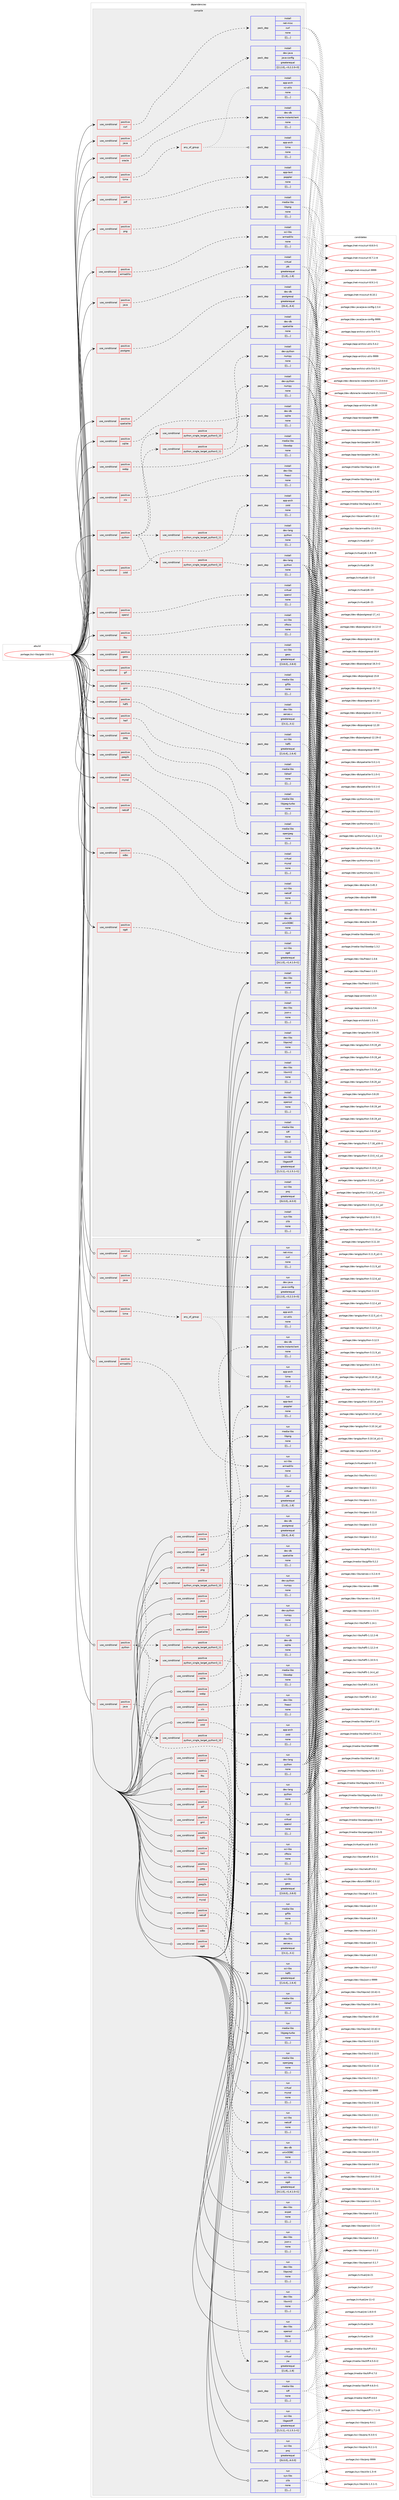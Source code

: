 digraph prolog {

# *************
# Graph options
# *************

newrank=true;
concentrate=true;
compound=true;
graph [rankdir=LR,fontname=Helvetica,fontsize=10,ranksep=1.5];#, ranksep=2.5, nodesep=0.2];
edge  [arrowhead=vee];
node  [fontname=Helvetica,fontsize=10];

# **********
# The ebuild
# **********

subgraph cluster_leftcol {
color=gray;
label=<<i>ebuild</i>>;
id [label="portage://sci-libs/gdal-3.8.0-r1", color=red, width=4, href="../sci-libs/gdal-3.8.0-r1.svg"];
}

# ****************
# The dependencies
# ****************

subgraph cluster_midcol {
color=gray;
label=<<i>dependencies</i>>;
subgraph cluster_compile {
fillcolor="#eeeeee";
style=filled;
label=<<i>compile</i>>;
subgraph cond109853 {
dependency411498 [label=<<TABLE BORDER="0" CELLBORDER="1" CELLSPACING="0" CELLPADDING="4"><TR><TD ROWSPAN="3" CELLPADDING="10">use_conditional</TD></TR><TR><TD>positive</TD></TR><TR><TD>armadillo</TD></TR></TABLE>>, shape=none, color=red];
subgraph pack298765 {
dependency411499 [label=<<TABLE BORDER="0" CELLBORDER="1" CELLSPACING="0" CELLPADDING="4" WIDTH="220"><TR><TD ROWSPAN="6" CELLPADDING="30">pack_dep</TD></TR><TR><TD WIDTH="110">install</TD></TR><TR><TD>sci-libs</TD></TR><TR><TD>armadillo</TD></TR><TR><TD>none</TD></TR><TR><TD>[[],,,,]</TD></TR></TABLE>>, shape=none, color=blue];
}
dependency411498:e -> dependency411499:w [weight=20,style="dashed",arrowhead="vee"];
}
id:e -> dependency411498:w [weight=20,style="solid",arrowhead="vee"];
subgraph cond109854 {
dependency411500 [label=<<TABLE BORDER="0" CELLBORDER="1" CELLSPACING="0" CELLPADDING="4"><TR><TD ROWSPAN="3" CELLPADDING="10">use_conditional</TD></TR><TR><TD>positive</TD></TR><TR><TD>curl</TD></TR></TABLE>>, shape=none, color=red];
subgraph pack298766 {
dependency411501 [label=<<TABLE BORDER="0" CELLBORDER="1" CELLSPACING="0" CELLPADDING="4" WIDTH="220"><TR><TD ROWSPAN="6" CELLPADDING="30">pack_dep</TD></TR><TR><TD WIDTH="110">install</TD></TR><TR><TD>net-misc</TD></TR><TR><TD>curl</TD></TR><TR><TD>none</TD></TR><TR><TD>[[],,,,]</TD></TR></TABLE>>, shape=none, color=blue];
}
dependency411500:e -> dependency411501:w [weight=20,style="dashed",arrowhead="vee"];
}
id:e -> dependency411500:w [weight=20,style="solid",arrowhead="vee"];
subgraph cond109855 {
dependency411502 [label=<<TABLE BORDER="0" CELLBORDER="1" CELLSPACING="0" CELLPADDING="4"><TR><TD ROWSPAN="3" CELLPADDING="10">use_conditional</TD></TR><TR><TD>positive</TD></TR><TR><TD>fits</TD></TR></TABLE>>, shape=none, color=red];
subgraph pack298767 {
dependency411503 [label=<<TABLE BORDER="0" CELLBORDER="1" CELLSPACING="0" CELLPADDING="4" WIDTH="220"><TR><TD ROWSPAN="6" CELLPADDING="30">pack_dep</TD></TR><TR><TD WIDTH="110">install</TD></TR><TR><TD>sci-libs</TD></TR><TR><TD>cfitsio</TD></TR><TR><TD>none</TD></TR><TR><TD>[[],,,,]</TD></TR></TABLE>>, shape=none, color=blue];
}
dependency411502:e -> dependency411503:w [weight=20,style="dashed",arrowhead="vee"];
}
id:e -> dependency411502:w [weight=20,style="solid",arrowhead="vee"];
subgraph cond109856 {
dependency411504 [label=<<TABLE BORDER="0" CELLBORDER="1" CELLSPACING="0" CELLPADDING="4"><TR><TD ROWSPAN="3" CELLPADDING="10">use_conditional</TD></TR><TR><TD>positive</TD></TR><TR><TD>geos</TD></TR></TABLE>>, shape=none, color=red];
subgraph pack298768 {
dependency411505 [label=<<TABLE BORDER="0" CELLBORDER="1" CELLSPACING="0" CELLPADDING="4" WIDTH="220"><TR><TD ROWSPAN="6" CELLPADDING="30">pack_dep</TD></TR><TR><TD WIDTH="110">install</TD></TR><TR><TD>sci-libs</TD></TR><TR><TD>geos</TD></TR><TR><TD>greaterequal</TD></TR><TR><TD>[[3,8,0],,,3.8.0]</TD></TR></TABLE>>, shape=none, color=blue];
}
dependency411504:e -> dependency411505:w [weight=20,style="dashed",arrowhead="vee"];
}
id:e -> dependency411504:w [weight=20,style="solid",arrowhead="vee"];
subgraph cond109857 {
dependency411506 [label=<<TABLE BORDER="0" CELLBORDER="1" CELLSPACING="0" CELLPADDING="4"><TR><TD ROWSPAN="3" CELLPADDING="10">use_conditional</TD></TR><TR><TD>positive</TD></TR><TR><TD>gif</TD></TR></TABLE>>, shape=none, color=red];
subgraph pack298769 {
dependency411507 [label=<<TABLE BORDER="0" CELLBORDER="1" CELLSPACING="0" CELLPADDING="4" WIDTH="220"><TR><TD ROWSPAN="6" CELLPADDING="30">pack_dep</TD></TR><TR><TD WIDTH="110">install</TD></TR><TR><TD>media-libs</TD></TR><TR><TD>giflib</TD></TR><TR><TD>none</TD></TR><TR><TD>[[],,,,]</TD></TR></TABLE>>, shape=none, color=blue];
}
dependency411506:e -> dependency411507:w [weight=20,style="dashed",arrowhead="vee"];
}
id:e -> dependency411506:w [weight=20,style="solid",arrowhead="vee"];
subgraph cond109858 {
dependency411508 [label=<<TABLE BORDER="0" CELLBORDER="1" CELLSPACING="0" CELLPADDING="4"><TR><TD ROWSPAN="3" CELLPADDING="10">use_conditional</TD></TR><TR><TD>positive</TD></TR><TR><TD>gml</TD></TR></TABLE>>, shape=none, color=red];
subgraph pack298770 {
dependency411509 [label=<<TABLE BORDER="0" CELLBORDER="1" CELLSPACING="0" CELLPADDING="4" WIDTH="220"><TR><TD ROWSPAN="6" CELLPADDING="30">pack_dep</TD></TR><TR><TD WIDTH="110">install</TD></TR><TR><TD>dev-libs</TD></TR><TR><TD>xerces-c</TD></TR><TR><TD>greaterequal</TD></TR><TR><TD>[[3,1],,,3.1]</TD></TR></TABLE>>, shape=none, color=blue];
}
dependency411508:e -> dependency411509:w [weight=20,style="dashed",arrowhead="vee"];
}
id:e -> dependency411508:w [weight=20,style="solid",arrowhead="vee"];
subgraph cond109859 {
dependency411510 [label=<<TABLE BORDER="0" CELLBORDER="1" CELLSPACING="0" CELLPADDING="4"><TR><TD ROWSPAN="3" CELLPADDING="10">use_conditional</TD></TR><TR><TD>positive</TD></TR><TR><TD>hdf5</TD></TR></TABLE>>, shape=none, color=red];
subgraph pack298771 {
dependency411511 [label=<<TABLE BORDER="0" CELLBORDER="1" CELLSPACING="0" CELLPADDING="4" WIDTH="220"><TR><TD ROWSPAN="6" CELLPADDING="30">pack_dep</TD></TR><TR><TD WIDTH="110">install</TD></TR><TR><TD>sci-libs</TD></TR><TR><TD>hdf5</TD></TR><TR><TD>greaterequal</TD></TR><TR><TD>[[1,6,4],,,1.6.4]</TD></TR></TABLE>>, shape=none, color=blue];
}
dependency411510:e -> dependency411511:w [weight=20,style="dashed",arrowhead="vee"];
}
id:e -> dependency411510:w [weight=20,style="solid",arrowhead="vee"];
subgraph cond109860 {
dependency411512 [label=<<TABLE BORDER="0" CELLBORDER="1" CELLSPACING="0" CELLPADDING="4"><TR><TD ROWSPAN="3" CELLPADDING="10">use_conditional</TD></TR><TR><TD>positive</TD></TR><TR><TD>heif</TD></TR></TABLE>>, shape=none, color=red];
subgraph pack298772 {
dependency411513 [label=<<TABLE BORDER="0" CELLBORDER="1" CELLSPACING="0" CELLPADDING="4" WIDTH="220"><TR><TD ROWSPAN="6" CELLPADDING="30">pack_dep</TD></TR><TR><TD WIDTH="110">install</TD></TR><TR><TD>media-libs</TD></TR><TR><TD>libheif</TD></TR><TR><TD>none</TD></TR><TR><TD>[[],,,,]</TD></TR></TABLE>>, shape=none, color=blue];
}
dependency411512:e -> dependency411513:w [weight=20,style="dashed",arrowhead="vee"];
}
id:e -> dependency411512:w [weight=20,style="solid",arrowhead="vee"];
subgraph cond109861 {
dependency411514 [label=<<TABLE BORDER="0" CELLBORDER="1" CELLSPACING="0" CELLPADDING="4"><TR><TD ROWSPAN="3" CELLPADDING="10">use_conditional</TD></TR><TR><TD>positive</TD></TR><TR><TD>java</TD></TR></TABLE>>, shape=none, color=red];
subgraph pack298773 {
dependency411515 [label=<<TABLE BORDER="0" CELLBORDER="1" CELLSPACING="0" CELLPADDING="4" WIDTH="220"><TR><TD ROWSPAN="6" CELLPADDING="30">pack_dep</TD></TR><TR><TD WIDTH="110">install</TD></TR><TR><TD>dev-java</TD></TR><TR><TD>java-config</TD></TR><TR><TD>greaterequal</TD></TR><TR><TD>[[2,2,0],,-r3,2.2.0-r3]</TD></TR></TABLE>>, shape=none, color=blue];
}
dependency411514:e -> dependency411515:w [weight=20,style="dashed",arrowhead="vee"];
}
id:e -> dependency411514:w [weight=20,style="solid",arrowhead="vee"];
subgraph cond109862 {
dependency411516 [label=<<TABLE BORDER="0" CELLBORDER="1" CELLSPACING="0" CELLPADDING="4"><TR><TD ROWSPAN="3" CELLPADDING="10">use_conditional</TD></TR><TR><TD>positive</TD></TR><TR><TD>java</TD></TR></TABLE>>, shape=none, color=red];
subgraph pack298774 {
dependency411517 [label=<<TABLE BORDER="0" CELLBORDER="1" CELLSPACING="0" CELLPADDING="4" WIDTH="220"><TR><TD ROWSPAN="6" CELLPADDING="30">pack_dep</TD></TR><TR><TD WIDTH="110">install</TD></TR><TR><TD>virtual</TD></TR><TR><TD>jdk</TD></TR><TR><TD>greaterequal</TD></TR><TR><TD>[[1,8],,,1.8]</TD></TR></TABLE>>, shape=none, color=blue];
}
dependency411516:e -> dependency411517:w [weight=20,style="dashed",arrowhead="vee"];
}
id:e -> dependency411516:w [weight=20,style="solid",arrowhead="vee"];
subgraph cond109863 {
dependency411518 [label=<<TABLE BORDER="0" CELLBORDER="1" CELLSPACING="0" CELLPADDING="4"><TR><TD ROWSPAN="3" CELLPADDING="10">use_conditional</TD></TR><TR><TD>positive</TD></TR><TR><TD>jpeg</TD></TR></TABLE>>, shape=none, color=red];
subgraph pack298775 {
dependency411519 [label=<<TABLE BORDER="0" CELLBORDER="1" CELLSPACING="0" CELLPADDING="4" WIDTH="220"><TR><TD ROWSPAN="6" CELLPADDING="30">pack_dep</TD></TR><TR><TD WIDTH="110">install</TD></TR><TR><TD>media-libs</TD></TR><TR><TD>libjpeg-turbo</TD></TR><TR><TD>none</TD></TR><TR><TD>[[],,,,]</TD></TR></TABLE>>, shape=none, color=blue];
}
dependency411518:e -> dependency411519:w [weight=20,style="dashed",arrowhead="vee"];
}
id:e -> dependency411518:w [weight=20,style="solid",arrowhead="vee"];
subgraph cond109864 {
dependency411520 [label=<<TABLE BORDER="0" CELLBORDER="1" CELLSPACING="0" CELLPADDING="4"><TR><TD ROWSPAN="3" CELLPADDING="10">use_conditional</TD></TR><TR><TD>positive</TD></TR><TR><TD>jpeg2k</TD></TR></TABLE>>, shape=none, color=red];
subgraph pack298776 {
dependency411521 [label=<<TABLE BORDER="0" CELLBORDER="1" CELLSPACING="0" CELLPADDING="4" WIDTH="220"><TR><TD ROWSPAN="6" CELLPADDING="30">pack_dep</TD></TR><TR><TD WIDTH="110">install</TD></TR><TR><TD>media-libs</TD></TR><TR><TD>openjpeg</TD></TR><TR><TD>none</TD></TR><TR><TD>[[],,,,]</TD></TR></TABLE>>, shape=none, color=blue];
}
dependency411520:e -> dependency411521:w [weight=20,style="dashed",arrowhead="vee"];
}
id:e -> dependency411520:w [weight=20,style="solid",arrowhead="vee"];
subgraph cond109865 {
dependency411522 [label=<<TABLE BORDER="0" CELLBORDER="1" CELLSPACING="0" CELLPADDING="4"><TR><TD ROWSPAN="3" CELLPADDING="10">use_conditional</TD></TR><TR><TD>positive</TD></TR><TR><TD>lzma</TD></TR></TABLE>>, shape=none, color=red];
subgraph any2687 {
dependency411523 [label=<<TABLE BORDER="0" CELLBORDER="1" CELLSPACING="0" CELLPADDING="4"><TR><TD CELLPADDING="10">any_of_group</TD></TR></TABLE>>, shape=none, color=red];subgraph pack298777 {
dependency411524 [label=<<TABLE BORDER="0" CELLBORDER="1" CELLSPACING="0" CELLPADDING="4" WIDTH="220"><TR><TD ROWSPAN="6" CELLPADDING="30">pack_dep</TD></TR><TR><TD WIDTH="110">install</TD></TR><TR><TD>app-arch</TD></TR><TR><TD>xz-utils</TD></TR><TR><TD>none</TD></TR><TR><TD>[[],,,,]</TD></TR></TABLE>>, shape=none, color=blue];
}
dependency411523:e -> dependency411524:w [weight=20,style="dotted",arrowhead="oinv"];
subgraph pack298778 {
dependency411525 [label=<<TABLE BORDER="0" CELLBORDER="1" CELLSPACING="0" CELLPADDING="4" WIDTH="220"><TR><TD ROWSPAN="6" CELLPADDING="30">pack_dep</TD></TR><TR><TD WIDTH="110">install</TD></TR><TR><TD>app-arch</TD></TR><TR><TD>lzma</TD></TR><TR><TD>none</TD></TR><TR><TD>[[],,,,]</TD></TR></TABLE>>, shape=none, color=blue];
}
dependency411523:e -> dependency411525:w [weight=20,style="dotted",arrowhead="oinv"];
}
dependency411522:e -> dependency411523:w [weight=20,style="dashed",arrowhead="vee"];
}
id:e -> dependency411522:w [weight=20,style="solid",arrowhead="vee"];
subgraph cond109866 {
dependency411526 [label=<<TABLE BORDER="0" CELLBORDER="1" CELLSPACING="0" CELLPADDING="4"><TR><TD ROWSPAN="3" CELLPADDING="10">use_conditional</TD></TR><TR><TD>positive</TD></TR><TR><TD>mysql</TD></TR></TABLE>>, shape=none, color=red];
subgraph pack298779 {
dependency411527 [label=<<TABLE BORDER="0" CELLBORDER="1" CELLSPACING="0" CELLPADDING="4" WIDTH="220"><TR><TD ROWSPAN="6" CELLPADDING="30">pack_dep</TD></TR><TR><TD WIDTH="110">install</TD></TR><TR><TD>virtual</TD></TR><TR><TD>mysql</TD></TR><TR><TD>none</TD></TR><TR><TD>[[],,,,]</TD></TR></TABLE>>, shape=none, color=blue];
}
dependency411526:e -> dependency411527:w [weight=20,style="dashed",arrowhead="vee"];
}
id:e -> dependency411526:w [weight=20,style="solid",arrowhead="vee"];
subgraph cond109867 {
dependency411528 [label=<<TABLE BORDER="0" CELLBORDER="1" CELLSPACING="0" CELLPADDING="4"><TR><TD ROWSPAN="3" CELLPADDING="10">use_conditional</TD></TR><TR><TD>positive</TD></TR><TR><TD>netcdf</TD></TR></TABLE>>, shape=none, color=red];
subgraph pack298780 {
dependency411529 [label=<<TABLE BORDER="0" CELLBORDER="1" CELLSPACING="0" CELLPADDING="4" WIDTH="220"><TR><TD ROWSPAN="6" CELLPADDING="30">pack_dep</TD></TR><TR><TD WIDTH="110">install</TD></TR><TR><TD>sci-libs</TD></TR><TR><TD>netcdf</TD></TR><TR><TD>none</TD></TR><TR><TD>[[],,,,]</TD></TR></TABLE>>, shape=none, color=blue];
}
dependency411528:e -> dependency411529:w [weight=20,style="dashed",arrowhead="vee"];
}
id:e -> dependency411528:w [weight=20,style="solid",arrowhead="vee"];
subgraph cond109868 {
dependency411530 [label=<<TABLE BORDER="0" CELLBORDER="1" CELLSPACING="0" CELLPADDING="4"><TR><TD ROWSPAN="3" CELLPADDING="10">use_conditional</TD></TR><TR><TD>positive</TD></TR><TR><TD>odbc</TD></TR></TABLE>>, shape=none, color=red];
subgraph pack298781 {
dependency411531 [label=<<TABLE BORDER="0" CELLBORDER="1" CELLSPACING="0" CELLPADDING="4" WIDTH="220"><TR><TD ROWSPAN="6" CELLPADDING="30">pack_dep</TD></TR><TR><TD WIDTH="110">install</TD></TR><TR><TD>dev-db</TD></TR><TR><TD>unixODBC</TD></TR><TR><TD>none</TD></TR><TR><TD>[[],,,,]</TD></TR></TABLE>>, shape=none, color=blue];
}
dependency411530:e -> dependency411531:w [weight=20,style="dashed",arrowhead="vee"];
}
id:e -> dependency411530:w [weight=20,style="solid",arrowhead="vee"];
subgraph cond109869 {
dependency411532 [label=<<TABLE BORDER="0" CELLBORDER="1" CELLSPACING="0" CELLPADDING="4"><TR><TD ROWSPAN="3" CELLPADDING="10">use_conditional</TD></TR><TR><TD>positive</TD></TR><TR><TD>ogdi</TD></TR></TABLE>>, shape=none, color=red];
subgraph pack298782 {
dependency411533 [label=<<TABLE BORDER="0" CELLBORDER="1" CELLSPACING="0" CELLPADDING="4" WIDTH="220"><TR><TD ROWSPAN="6" CELLPADDING="30">pack_dep</TD></TR><TR><TD WIDTH="110">install</TD></TR><TR><TD>sci-libs</TD></TR><TR><TD>ogdi</TD></TR><TR><TD>greaterequal</TD></TR><TR><TD>[[4,1,0],,-r1,4.1.0-r1]</TD></TR></TABLE>>, shape=none, color=blue];
}
dependency411532:e -> dependency411533:w [weight=20,style="dashed",arrowhead="vee"];
}
id:e -> dependency411532:w [weight=20,style="solid",arrowhead="vee"];
subgraph cond109870 {
dependency411534 [label=<<TABLE BORDER="0" CELLBORDER="1" CELLSPACING="0" CELLPADDING="4"><TR><TD ROWSPAN="3" CELLPADDING="10">use_conditional</TD></TR><TR><TD>positive</TD></TR><TR><TD>opencl</TD></TR></TABLE>>, shape=none, color=red];
subgraph pack298783 {
dependency411535 [label=<<TABLE BORDER="0" CELLBORDER="1" CELLSPACING="0" CELLPADDING="4" WIDTH="220"><TR><TD ROWSPAN="6" CELLPADDING="30">pack_dep</TD></TR><TR><TD WIDTH="110">install</TD></TR><TR><TD>virtual</TD></TR><TR><TD>opencl</TD></TR><TR><TD>none</TD></TR><TR><TD>[[],,,,]</TD></TR></TABLE>>, shape=none, color=blue];
}
dependency411534:e -> dependency411535:w [weight=20,style="dashed",arrowhead="vee"];
}
id:e -> dependency411534:w [weight=20,style="solid",arrowhead="vee"];
subgraph cond109871 {
dependency411536 [label=<<TABLE BORDER="0" CELLBORDER="1" CELLSPACING="0" CELLPADDING="4"><TR><TD ROWSPAN="3" CELLPADDING="10">use_conditional</TD></TR><TR><TD>positive</TD></TR><TR><TD>oracle</TD></TR></TABLE>>, shape=none, color=red];
subgraph pack298784 {
dependency411537 [label=<<TABLE BORDER="0" CELLBORDER="1" CELLSPACING="0" CELLPADDING="4" WIDTH="220"><TR><TD ROWSPAN="6" CELLPADDING="30">pack_dep</TD></TR><TR><TD WIDTH="110">install</TD></TR><TR><TD>dev-db</TD></TR><TR><TD>oracle-instantclient</TD></TR><TR><TD>none</TD></TR><TR><TD>[[],,,,]</TD></TR></TABLE>>, shape=none, color=blue];
}
dependency411536:e -> dependency411537:w [weight=20,style="dashed",arrowhead="vee"];
}
id:e -> dependency411536:w [weight=20,style="solid",arrowhead="vee"];
subgraph cond109872 {
dependency411538 [label=<<TABLE BORDER="0" CELLBORDER="1" CELLSPACING="0" CELLPADDING="4"><TR><TD ROWSPAN="3" CELLPADDING="10">use_conditional</TD></TR><TR><TD>positive</TD></TR><TR><TD>pdf</TD></TR></TABLE>>, shape=none, color=red];
subgraph pack298785 {
dependency411539 [label=<<TABLE BORDER="0" CELLBORDER="1" CELLSPACING="0" CELLPADDING="4" WIDTH="220"><TR><TD ROWSPAN="6" CELLPADDING="30">pack_dep</TD></TR><TR><TD WIDTH="110">install</TD></TR><TR><TD>app-text</TD></TR><TR><TD>poppler</TD></TR><TR><TD>none</TD></TR><TR><TD>[[],,,,]</TD></TR></TABLE>>, shape=none, color=blue];
}
dependency411538:e -> dependency411539:w [weight=20,style="dashed",arrowhead="vee"];
}
id:e -> dependency411538:w [weight=20,style="solid",arrowhead="vee"];
subgraph cond109873 {
dependency411540 [label=<<TABLE BORDER="0" CELLBORDER="1" CELLSPACING="0" CELLPADDING="4"><TR><TD ROWSPAN="3" CELLPADDING="10">use_conditional</TD></TR><TR><TD>positive</TD></TR><TR><TD>png</TD></TR></TABLE>>, shape=none, color=red];
subgraph pack298786 {
dependency411541 [label=<<TABLE BORDER="0" CELLBORDER="1" CELLSPACING="0" CELLPADDING="4" WIDTH="220"><TR><TD ROWSPAN="6" CELLPADDING="30">pack_dep</TD></TR><TR><TD WIDTH="110">install</TD></TR><TR><TD>media-libs</TD></TR><TR><TD>libpng</TD></TR><TR><TD>none</TD></TR><TR><TD>[[],,,,]</TD></TR></TABLE>>, shape=none, color=blue];
}
dependency411540:e -> dependency411541:w [weight=20,style="dashed",arrowhead="vee"];
}
id:e -> dependency411540:w [weight=20,style="solid",arrowhead="vee"];
subgraph cond109874 {
dependency411542 [label=<<TABLE BORDER="0" CELLBORDER="1" CELLSPACING="0" CELLPADDING="4"><TR><TD ROWSPAN="3" CELLPADDING="10">use_conditional</TD></TR><TR><TD>positive</TD></TR><TR><TD>postgres</TD></TR></TABLE>>, shape=none, color=red];
subgraph pack298787 {
dependency411543 [label=<<TABLE BORDER="0" CELLBORDER="1" CELLSPACING="0" CELLPADDING="4" WIDTH="220"><TR><TD ROWSPAN="6" CELLPADDING="30">pack_dep</TD></TR><TR><TD WIDTH="110">install</TD></TR><TR><TD>dev-db</TD></TR><TR><TD>postgresql</TD></TR><TR><TD>greaterequal</TD></TR><TR><TD>[[8,4],,,8.4]</TD></TR></TABLE>>, shape=none, color=blue];
}
dependency411542:e -> dependency411543:w [weight=20,style="dashed",arrowhead="vee"];
}
id:e -> dependency411542:w [weight=20,style="solid",arrowhead="vee"];
subgraph cond109875 {
dependency411544 [label=<<TABLE BORDER="0" CELLBORDER="1" CELLSPACING="0" CELLPADDING="4"><TR><TD ROWSPAN="3" CELLPADDING="10">use_conditional</TD></TR><TR><TD>positive</TD></TR><TR><TD>python</TD></TR></TABLE>>, shape=none, color=red];
subgraph cond109876 {
dependency411545 [label=<<TABLE BORDER="0" CELLBORDER="1" CELLSPACING="0" CELLPADDING="4"><TR><TD ROWSPAN="3" CELLPADDING="10">use_conditional</TD></TR><TR><TD>positive</TD></TR><TR><TD>python_single_target_python3_10</TD></TR></TABLE>>, shape=none, color=red];
subgraph pack298788 {
dependency411546 [label=<<TABLE BORDER="0" CELLBORDER="1" CELLSPACING="0" CELLPADDING="4" WIDTH="220"><TR><TD ROWSPAN="6" CELLPADDING="30">pack_dep</TD></TR><TR><TD WIDTH="110">install</TD></TR><TR><TD>dev-lang</TD></TR><TR><TD>python</TD></TR><TR><TD>none</TD></TR><TR><TD>[[],,,,]</TD></TR></TABLE>>, shape=none, color=blue];
}
dependency411545:e -> dependency411546:w [weight=20,style="dashed",arrowhead="vee"];
}
dependency411544:e -> dependency411545:w [weight=20,style="dashed",arrowhead="vee"];
subgraph cond109877 {
dependency411547 [label=<<TABLE BORDER="0" CELLBORDER="1" CELLSPACING="0" CELLPADDING="4"><TR><TD ROWSPAN="3" CELLPADDING="10">use_conditional</TD></TR><TR><TD>positive</TD></TR><TR><TD>python_single_target_python3_11</TD></TR></TABLE>>, shape=none, color=red];
subgraph pack298789 {
dependency411548 [label=<<TABLE BORDER="0" CELLBORDER="1" CELLSPACING="0" CELLPADDING="4" WIDTH="220"><TR><TD ROWSPAN="6" CELLPADDING="30">pack_dep</TD></TR><TR><TD WIDTH="110">install</TD></TR><TR><TD>dev-lang</TD></TR><TR><TD>python</TD></TR><TR><TD>none</TD></TR><TR><TD>[[],,,,]</TD></TR></TABLE>>, shape=none, color=blue];
}
dependency411547:e -> dependency411548:w [weight=20,style="dashed",arrowhead="vee"];
}
dependency411544:e -> dependency411547:w [weight=20,style="dashed",arrowhead="vee"];
subgraph cond109878 {
dependency411549 [label=<<TABLE BORDER="0" CELLBORDER="1" CELLSPACING="0" CELLPADDING="4"><TR><TD ROWSPAN="3" CELLPADDING="10">use_conditional</TD></TR><TR><TD>positive</TD></TR><TR><TD>python_single_target_python3_10</TD></TR></TABLE>>, shape=none, color=red];
subgraph pack298790 {
dependency411550 [label=<<TABLE BORDER="0" CELLBORDER="1" CELLSPACING="0" CELLPADDING="4" WIDTH="220"><TR><TD ROWSPAN="6" CELLPADDING="30">pack_dep</TD></TR><TR><TD WIDTH="110">install</TD></TR><TR><TD>dev-python</TD></TR><TR><TD>numpy</TD></TR><TR><TD>none</TD></TR><TR><TD>[[],,,,]</TD></TR></TABLE>>, shape=none, color=blue];
}
dependency411549:e -> dependency411550:w [weight=20,style="dashed",arrowhead="vee"];
}
dependency411544:e -> dependency411549:w [weight=20,style="dashed",arrowhead="vee"];
subgraph cond109879 {
dependency411551 [label=<<TABLE BORDER="0" CELLBORDER="1" CELLSPACING="0" CELLPADDING="4"><TR><TD ROWSPAN="3" CELLPADDING="10">use_conditional</TD></TR><TR><TD>positive</TD></TR><TR><TD>python_single_target_python3_11</TD></TR></TABLE>>, shape=none, color=red];
subgraph pack298791 {
dependency411552 [label=<<TABLE BORDER="0" CELLBORDER="1" CELLSPACING="0" CELLPADDING="4" WIDTH="220"><TR><TD ROWSPAN="6" CELLPADDING="30">pack_dep</TD></TR><TR><TD WIDTH="110">install</TD></TR><TR><TD>dev-python</TD></TR><TR><TD>numpy</TD></TR><TR><TD>none</TD></TR><TR><TD>[[],,,,]</TD></TR></TABLE>>, shape=none, color=blue];
}
dependency411551:e -> dependency411552:w [weight=20,style="dashed",arrowhead="vee"];
}
dependency411544:e -> dependency411551:w [weight=20,style="dashed",arrowhead="vee"];
}
id:e -> dependency411544:w [weight=20,style="solid",arrowhead="vee"];
subgraph cond109880 {
dependency411553 [label=<<TABLE BORDER="0" CELLBORDER="1" CELLSPACING="0" CELLPADDING="4"><TR><TD ROWSPAN="3" CELLPADDING="10">use_conditional</TD></TR><TR><TD>positive</TD></TR><TR><TD>spatialite</TD></TR></TABLE>>, shape=none, color=red];
subgraph pack298792 {
dependency411554 [label=<<TABLE BORDER="0" CELLBORDER="1" CELLSPACING="0" CELLPADDING="4" WIDTH="220"><TR><TD ROWSPAN="6" CELLPADDING="30">pack_dep</TD></TR><TR><TD WIDTH="110">install</TD></TR><TR><TD>dev-db</TD></TR><TR><TD>spatialite</TD></TR><TR><TD>none</TD></TR><TR><TD>[[],,,,]</TD></TR></TABLE>>, shape=none, color=blue];
}
dependency411553:e -> dependency411554:w [weight=20,style="dashed",arrowhead="vee"];
}
id:e -> dependency411553:w [weight=20,style="solid",arrowhead="vee"];
subgraph cond109881 {
dependency411555 [label=<<TABLE BORDER="0" CELLBORDER="1" CELLSPACING="0" CELLPADDING="4"><TR><TD ROWSPAN="3" CELLPADDING="10">use_conditional</TD></TR><TR><TD>positive</TD></TR><TR><TD>sqlite</TD></TR></TABLE>>, shape=none, color=red];
subgraph pack298793 {
dependency411556 [label=<<TABLE BORDER="0" CELLBORDER="1" CELLSPACING="0" CELLPADDING="4" WIDTH="220"><TR><TD ROWSPAN="6" CELLPADDING="30">pack_dep</TD></TR><TR><TD WIDTH="110">install</TD></TR><TR><TD>dev-db</TD></TR><TR><TD>sqlite</TD></TR><TR><TD>none</TD></TR><TR><TD>[[],,,,]</TD></TR></TABLE>>, shape=none, color=blue];
}
dependency411555:e -> dependency411556:w [weight=20,style="dashed",arrowhead="vee"];
}
id:e -> dependency411555:w [weight=20,style="solid",arrowhead="vee"];
subgraph cond109882 {
dependency411557 [label=<<TABLE BORDER="0" CELLBORDER="1" CELLSPACING="0" CELLPADDING="4"><TR><TD ROWSPAN="3" CELLPADDING="10">use_conditional</TD></TR><TR><TD>positive</TD></TR><TR><TD>webp</TD></TR></TABLE>>, shape=none, color=red];
subgraph pack298794 {
dependency411558 [label=<<TABLE BORDER="0" CELLBORDER="1" CELLSPACING="0" CELLPADDING="4" WIDTH="220"><TR><TD ROWSPAN="6" CELLPADDING="30">pack_dep</TD></TR><TR><TD WIDTH="110">install</TD></TR><TR><TD>media-libs</TD></TR><TR><TD>libwebp</TD></TR><TR><TD>none</TD></TR><TR><TD>[[],,,,]</TD></TR></TABLE>>, shape=none, color=blue];
}
dependency411557:e -> dependency411558:w [weight=20,style="dashed",arrowhead="vee"];
}
id:e -> dependency411557:w [weight=20,style="solid",arrowhead="vee"];
subgraph cond109883 {
dependency411559 [label=<<TABLE BORDER="0" CELLBORDER="1" CELLSPACING="0" CELLPADDING="4"><TR><TD ROWSPAN="3" CELLPADDING="10">use_conditional</TD></TR><TR><TD>positive</TD></TR><TR><TD>xls</TD></TR></TABLE>>, shape=none, color=red];
subgraph pack298795 {
dependency411560 [label=<<TABLE BORDER="0" CELLBORDER="1" CELLSPACING="0" CELLPADDING="4" WIDTH="220"><TR><TD ROWSPAN="6" CELLPADDING="30">pack_dep</TD></TR><TR><TD WIDTH="110">install</TD></TR><TR><TD>dev-libs</TD></TR><TR><TD>freexl</TD></TR><TR><TD>none</TD></TR><TR><TD>[[],,,,]</TD></TR></TABLE>>, shape=none, color=blue];
}
dependency411559:e -> dependency411560:w [weight=20,style="dashed",arrowhead="vee"];
}
id:e -> dependency411559:w [weight=20,style="solid",arrowhead="vee"];
subgraph cond109884 {
dependency411561 [label=<<TABLE BORDER="0" CELLBORDER="1" CELLSPACING="0" CELLPADDING="4"><TR><TD ROWSPAN="3" CELLPADDING="10">use_conditional</TD></TR><TR><TD>positive</TD></TR><TR><TD>zstd</TD></TR></TABLE>>, shape=none, color=red];
subgraph pack298796 {
dependency411562 [label=<<TABLE BORDER="0" CELLBORDER="1" CELLSPACING="0" CELLPADDING="4" WIDTH="220"><TR><TD ROWSPAN="6" CELLPADDING="30">pack_dep</TD></TR><TR><TD WIDTH="110">install</TD></TR><TR><TD>app-arch</TD></TR><TR><TD>zstd</TD></TR><TR><TD>none</TD></TR><TR><TD>[[],,,,]</TD></TR></TABLE>>, shape=none, color=blue];
}
dependency411561:e -> dependency411562:w [weight=20,style="dashed",arrowhead="vee"];
}
id:e -> dependency411561:w [weight=20,style="solid",arrowhead="vee"];
subgraph pack298797 {
dependency411563 [label=<<TABLE BORDER="0" CELLBORDER="1" CELLSPACING="0" CELLPADDING="4" WIDTH="220"><TR><TD ROWSPAN="6" CELLPADDING="30">pack_dep</TD></TR><TR><TD WIDTH="110">install</TD></TR><TR><TD>dev-libs</TD></TR><TR><TD>expat</TD></TR><TR><TD>none</TD></TR><TR><TD>[[],,,,]</TD></TR></TABLE>>, shape=none, color=blue];
}
id:e -> dependency411563:w [weight=20,style="solid",arrowhead="vee"];
subgraph pack298798 {
dependency411564 [label=<<TABLE BORDER="0" CELLBORDER="1" CELLSPACING="0" CELLPADDING="4" WIDTH="220"><TR><TD ROWSPAN="6" CELLPADDING="30">pack_dep</TD></TR><TR><TD WIDTH="110">install</TD></TR><TR><TD>dev-libs</TD></TR><TR><TD>json-c</TD></TR><TR><TD>none</TD></TR><TR><TD>[[],,,,]</TD></TR></TABLE>>, shape=none, color=blue];
}
id:e -> dependency411564:w [weight=20,style="solid",arrowhead="vee"];
subgraph pack298799 {
dependency411565 [label=<<TABLE BORDER="0" CELLBORDER="1" CELLSPACING="0" CELLPADDING="4" WIDTH="220"><TR><TD ROWSPAN="6" CELLPADDING="30">pack_dep</TD></TR><TR><TD WIDTH="110">install</TD></TR><TR><TD>dev-libs</TD></TR><TR><TD>libpcre2</TD></TR><TR><TD>none</TD></TR><TR><TD>[[],,,,]</TD></TR></TABLE>>, shape=none, color=blue];
}
id:e -> dependency411565:w [weight=20,style="solid",arrowhead="vee"];
subgraph pack298800 {
dependency411566 [label=<<TABLE BORDER="0" CELLBORDER="1" CELLSPACING="0" CELLPADDING="4" WIDTH="220"><TR><TD ROWSPAN="6" CELLPADDING="30">pack_dep</TD></TR><TR><TD WIDTH="110">install</TD></TR><TR><TD>dev-libs</TD></TR><TR><TD>libxml2</TD></TR><TR><TD>none</TD></TR><TR><TD>[[],,,,]</TD></TR></TABLE>>, shape=none, color=blue];
}
id:e -> dependency411566:w [weight=20,style="solid",arrowhead="vee"];
subgraph pack298801 {
dependency411567 [label=<<TABLE BORDER="0" CELLBORDER="1" CELLSPACING="0" CELLPADDING="4" WIDTH="220"><TR><TD ROWSPAN="6" CELLPADDING="30">pack_dep</TD></TR><TR><TD WIDTH="110">install</TD></TR><TR><TD>dev-libs</TD></TR><TR><TD>openssl</TD></TR><TR><TD>none</TD></TR><TR><TD>[[],,,,]</TD></TR></TABLE>>, shape=none, color=blue];
}
id:e -> dependency411567:w [weight=20,style="solid",arrowhead="vee"];
subgraph pack298802 {
dependency411568 [label=<<TABLE BORDER="0" CELLBORDER="1" CELLSPACING="0" CELLPADDING="4" WIDTH="220"><TR><TD ROWSPAN="6" CELLPADDING="30">pack_dep</TD></TR><TR><TD WIDTH="110">install</TD></TR><TR><TD>media-libs</TD></TR><TR><TD>tiff</TD></TR><TR><TD>none</TD></TR><TR><TD>[[],,,,]</TD></TR></TABLE>>, shape=none, color=blue];
}
id:e -> dependency411568:w [weight=20,style="solid",arrowhead="vee"];
subgraph pack298803 {
dependency411569 [label=<<TABLE BORDER="0" CELLBORDER="1" CELLSPACING="0" CELLPADDING="4" WIDTH="220"><TR><TD ROWSPAN="6" CELLPADDING="30">pack_dep</TD></TR><TR><TD WIDTH="110">install</TD></TR><TR><TD>sci-libs</TD></TR><TR><TD>libgeotiff</TD></TR><TR><TD>greaterequal</TD></TR><TR><TD>[[1,5,1],,-r1,1.5.1-r1]</TD></TR></TABLE>>, shape=none, color=blue];
}
id:e -> dependency411569:w [weight=20,style="solid",arrowhead="vee"];
subgraph pack298804 {
dependency411570 [label=<<TABLE BORDER="0" CELLBORDER="1" CELLSPACING="0" CELLPADDING="4" WIDTH="220"><TR><TD ROWSPAN="6" CELLPADDING="30">pack_dep</TD></TR><TR><TD WIDTH="110">install</TD></TR><TR><TD>sci-libs</TD></TR><TR><TD>proj</TD></TR><TR><TD>greaterequal</TD></TR><TR><TD>[[6,0,0],,,6.0.0]</TD></TR></TABLE>>, shape=none, color=blue];
}
id:e -> dependency411570:w [weight=20,style="solid",arrowhead="vee"];
subgraph pack298805 {
dependency411571 [label=<<TABLE BORDER="0" CELLBORDER="1" CELLSPACING="0" CELLPADDING="4" WIDTH="220"><TR><TD ROWSPAN="6" CELLPADDING="30">pack_dep</TD></TR><TR><TD WIDTH="110">install</TD></TR><TR><TD>sys-libs</TD></TR><TR><TD>zlib</TD></TR><TR><TD>none</TD></TR><TR><TD>[[],,,,]</TD></TR></TABLE>>, shape=none, color=blue];
}
id:e -> dependency411571:w [weight=20,style="solid",arrowhead="vee"];
}
subgraph cluster_compileandrun {
fillcolor="#eeeeee";
style=filled;
label=<<i>compile and run</i>>;
}
subgraph cluster_run {
fillcolor="#eeeeee";
style=filled;
label=<<i>run</i>>;
subgraph cond109885 {
dependency411572 [label=<<TABLE BORDER="0" CELLBORDER="1" CELLSPACING="0" CELLPADDING="4"><TR><TD ROWSPAN="3" CELLPADDING="10">use_conditional</TD></TR><TR><TD>positive</TD></TR><TR><TD>armadillo</TD></TR></TABLE>>, shape=none, color=red];
subgraph pack298806 {
dependency411573 [label=<<TABLE BORDER="0" CELLBORDER="1" CELLSPACING="0" CELLPADDING="4" WIDTH="220"><TR><TD ROWSPAN="6" CELLPADDING="30">pack_dep</TD></TR><TR><TD WIDTH="110">run</TD></TR><TR><TD>sci-libs</TD></TR><TR><TD>armadillo</TD></TR><TR><TD>none</TD></TR><TR><TD>[[],,,,]</TD></TR></TABLE>>, shape=none, color=blue];
}
dependency411572:e -> dependency411573:w [weight=20,style="dashed",arrowhead="vee"];
}
id:e -> dependency411572:w [weight=20,style="solid",arrowhead="odot"];
subgraph cond109886 {
dependency411574 [label=<<TABLE BORDER="0" CELLBORDER="1" CELLSPACING="0" CELLPADDING="4"><TR><TD ROWSPAN="3" CELLPADDING="10">use_conditional</TD></TR><TR><TD>positive</TD></TR><TR><TD>curl</TD></TR></TABLE>>, shape=none, color=red];
subgraph pack298807 {
dependency411575 [label=<<TABLE BORDER="0" CELLBORDER="1" CELLSPACING="0" CELLPADDING="4" WIDTH="220"><TR><TD ROWSPAN="6" CELLPADDING="30">pack_dep</TD></TR><TR><TD WIDTH="110">run</TD></TR><TR><TD>net-misc</TD></TR><TR><TD>curl</TD></TR><TR><TD>none</TD></TR><TR><TD>[[],,,,]</TD></TR></TABLE>>, shape=none, color=blue];
}
dependency411574:e -> dependency411575:w [weight=20,style="dashed",arrowhead="vee"];
}
id:e -> dependency411574:w [weight=20,style="solid",arrowhead="odot"];
subgraph cond109887 {
dependency411576 [label=<<TABLE BORDER="0" CELLBORDER="1" CELLSPACING="0" CELLPADDING="4"><TR><TD ROWSPAN="3" CELLPADDING="10">use_conditional</TD></TR><TR><TD>positive</TD></TR><TR><TD>fits</TD></TR></TABLE>>, shape=none, color=red];
subgraph pack298808 {
dependency411577 [label=<<TABLE BORDER="0" CELLBORDER="1" CELLSPACING="0" CELLPADDING="4" WIDTH="220"><TR><TD ROWSPAN="6" CELLPADDING="30">pack_dep</TD></TR><TR><TD WIDTH="110">run</TD></TR><TR><TD>sci-libs</TD></TR><TR><TD>cfitsio</TD></TR><TR><TD>none</TD></TR><TR><TD>[[],,,,]</TD></TR></TABLE>>, shape=none, color=blue];
}
dependency411576:e -> dependency411577:w [weight=20,style="dashed",arrowhead="vee"];
}
id:e -> dependency411576:w [weight=20,style="solid",arrowhead="odot"];
subgraph cond109888 {
dependency411578 [label=<<TABLE BORDER="0" CELLBORDER="1" CELLSPACING="0" CELLPADDING="4"><TR><TD ROWSPAN="3" CELLPADDING="10">use_conditional</TD></TR><TR><TD>positive</TD></TR><TR><TD>geos</TD></TR></TABLE>>, shape=none, color=red];
subgraph pack298809 {
dependency411579 [label=<<TABLE BORDER="0" CELLBORDER="1" CELLSPACING="0" CELLPADDING="4" WIDTH="220"><TR><TD ROWSPAN="6" CELLPADDING="30">pack_dep</TD></TR><TR><TD WIDTH="110">run</TD></TR><TR><TD>sci-libs</TD></TR><TR><TD>geos</TD></TR><TR><TD>greaterequal</TD></TR><TR><TD>[[3,8,0],,,3.8.0]</TD></TR></TABLE>>, shape=none, color=blue];
}
dependency411578:e -> dependency411579:w [weight=20,style="dashed",arrowhead="vee"];
}
id:e -> dependency411578:w [weight=20,style="solid",arrowhead="odot"];
subgraph cond109889 {
dependency411580 [label=<<TABLE BORDER="0" CELLBORDER="1" CELLSPACING="0" CELLPADDING="4"><TR><TD ROWSPAN="3" CELLPADDING="10">use_conditional</TD></TR><TR><TD>positive</TD></TR><TR><TD>gif</TD></TR></TABLE>>, shape=none, color=red];
subgraph pack298810 {
dependency411581 [label=<<TABLE BORDER="0" CELLBORDER="1" CELLSPACING="0" CELLPADDING="4" WIDTH="220"><TR><TD ROWSPAN="6" CELLPADDING="30">pack_dep</TD></TR><TR><TD WIDTH="110">run</TD></TR><TR><TD>media-libs</TD></TR><TR><TD>giflib</TD></TR><TR><TD>none</TD></TR><TR><TD>[[],,,,]</TD></TR></TABLE>>, shape=none, color=blue];
}
dependency411580:e -> dependency411581:w [weight=20,style="dashed",arrowhead="vee"];
}
id:e -> dependency411580:w [weight=20,style="solid",arrowhead="odot"];
subgraph cond109890 {
dependency411582 [label=<<TABLE BORDER="0" CELLBORDER="1" CELLSPACING="0" CELLPADDING="4"><TR><TD ROWSPAN="3" CELLPADDING="10">use_conditional</TD></TR><TR><TD>positive</TD></TR><TR><TD>gml</TD></TR></TABLE>>, shape=none, color=red];
subgraph pack298811 {
dependency411583 [label=<<TABLE BORDER="0" CELLBORDER="1" CELLSPACING="0" CELLPADDING="4" WIDTH="220"><TR><TD ROWSPAN="6" CELLPADDING="30">pack_dep</TD></TR><TR><TD WIDTH="110">run</TD></TR><TR><TD>dev-libs</TD></TR><TR><TD>xerces-c</TD></TR><TR><TD>greaterequal</TD></TR><TR><TD>[[3,1],,,3.1]</TD></TR></TABLE>>, shape=none, color=blue];
}
dependency411582:e -> dependency411583:w [weight=20,style="dashed",arrowhead="vee"];
}
id:e -> dependency411582:w [weight=20,style="solid",arrowhead="odot"];
subgraph cond109891 {
dependency411584 [label=<<TABLE BORDER="0" CELLBORDER="1" CELLSPACING="0" CELLPADDING="4"><TR><TD ROWSPAN="3" CELLPADDING="10">use_conditional</TD></TR><TR><TD>positive</TD></TR><TR><TD>hdf5</TD></TR></TABLE>>, shape=none, color=red];
subgraph pack298812 {
dependency411585 [label=<<TABLE BORDER="0" CELLBORDER="1" CELLSPACING="0" CELLPADDING="4" WIDTH="220"><TR><TD ROWSPAN="6" CELLPADDING="30">pack_dep</TD></TR><TR><TD WIDTH="110">run</TD></TR><TR><TD>sci-libs</TD></TR><TR><TD>hdf5</TD></TR><TR><TD>greaterequal</TD></TR><TR><TD>[[1,6,4],,,1.6.4]</TD></TR></TABLE>>, shape=none, color=blue];
}
dependency411584:e -> dependency411585:w [weight=20,style="dashed",arrowhead="vee"];
}
id:e -> dependency411584:w [weight=20,style="solid",arrowhead="odot"];
subgraph cond109892 {
dependency411586 [label=<<TABLE BORDER="0" CELLBORDER="1" CELLSPACING="0" CELLPADDING="4"><TR><TD ROWSPAN="3" CELLPADDING="10">use_conditional</TD></TR><TR><TD>positive</TD></TR><TR><TD>heif</TD></TR></TABLE>>, shape=none, color=red];
subgraph pack298813 {
dependency411587 [label=<<TABLE BORDER="0" CELLBORDER="1" CELLSPACING="0" CELLPADDING="4" WIDTH="220"><TR><TD ROWSPAN="6" CELLPADDING="30">pack_dep</TD></TR><TR><TD WIDTH="110">run</TD></TR><TR><TD>media-libs</TD></TR><TR><TD>libheif</TD></TR><TR><TD>none</TD></TR><TR><TD>[[],,,,]</TD></TR></TABLE>>, shape=none, color=blue];
}
dependency411586:e -> dependency411587:w [weight=20,style="dashed",arrowhead="vee"];
}
id:e -> dependency411586:w [weight=20,style="solid",arrowhead="odot"];
subgraph cond109893 {
dependency411588 [label=<<TABLE BORDER="0" CELLBORDER="1" CELLSPACING="0" CELLPADDING="4"><TR><TD ROWSPAN="3" CELLPADDING="10">use_conditional</TD></TR><TR><TD>positive</TD></TR><TR><TD>java</TD></TR></TABLE>>, shape=none, color=red];
subgraph pack298814 {
dependency411589 [label=<<TABLE BORDER="0" CELLBORDER="1" CELLSPACING="0" CELLPADDING="4" WIDTH="220"><TR><TD ROWSPAN="6" CELLPADDING="30">pack_dep</TD></TR><TR><TD WIDTH="110">run</TD></TR><TR><TD>dev-java</TD></TR><TR><TD>java-config</TD></TR><TR><TD>greaterequal</TD></TR><TR><TD>[[2,2,0],,-r3,2.2.0-r3]</TD></TR></TABLE>>, shape=none, color=blue];
}
dependency411588:e -> dependency411589:w [weight=20,style="dashed",arrowhead="vee"];
}
id:e -> dependency411588:w [weight=20,style="solid",arrowhead="odot"];
subgraph cond109894 {
dependency411590 [label=<<TABLE BORDER="0" CELLBORDER="1" CELLSPACING="0" CELLPADDING="4"><TR><TD ROWSPAN="3" CELLPADDING="10">use_conditional</TD></TR><TR><TD>positive</TD></TR><TR><TD>java</TD></TR></TABLE>>, shape=none, color=red];
subgraph pack298815 {
dependency411591 [label=<<TABLE BORDER="0" CELLBORDER="1" CELLSPACING="0" CELLPADDING="4" WIDTH="220"><TR><TD ROWSPAN="6" CELLPADDING="30">pack_dep</TD></TR><TR><TD WIDTH="110">run</TD></TR><TR><TD>virtual</TD></TR><TR><TD>jdk</TD></TR><TR><TD>greaterequal</TD></TR><TR><TD>[[1,8],,,1.8]</TD></TR></TABLE>>, shape=none, color=blue];
}
dependency411590:e -> dependency411591:w [weight=20,style="dashed",arrowhead="vee"];
}
id:e -> dependency411590:w [weight=20,style="solid",arrowhead="odot"];
subgraph cond109895 {
dependency411592 [label=<<TABLE BORDER="0" CELLBORDER="1" CELLSPACING="0" CELLPADDING="4"><TR><TD ROWSPAN="3" CELLPADDING="10">use_conditional</TD></TR><TR><TD>positive</TD></TR><TR><TD>java</TD></TR></TABLE>>, shape=none, color=red];
subgraph pack298816 {
dependency411593 [label=<<TABLE BORDER="0" CELLBORDER="1" CELLSPACING="0" CELLPADDING="4" WIDTH="220"><TR><TD ROWSPAN="6" CELLPADDING="30">pack_dep</TD></TR><TR><TD WIDTH="110">run</TD></TR><TR><TD>virtual</TD></TR><TR><TD>jre</TD></TR><TR><TD>greaterequal</TD></TR><TR><TD>[[1,8],,,1.8]</TD></TR></TABLE>>, shape=none, color=blue];
}
dependency411592:e -> dependency411593:w [weight=20,style="dashed",arrowhead="vee"];
}
id:e -> dependency411592:w [weight=20,style="solid",arrowhead="odot"];
subgraph cond109896 {
dependency411594 [label=<<TABLE BORDER="0" CELLBORDER="1" CELLSPACING="0" CELLPADDING="4"><TR><TD ROWSPAN="3" CELLPADDING="10">use_conditional</TD></TR><TR><TD>positive</TD></TR><TR><TD>jpeg</TD></TR></TABLE>>, shape=none, color=red];
subgraph pack298817 {
dependency411595 [label=<<TABLE BORDER="0" CELLBORDER="1" CELLSPACING="0" CELLPADDING="4" WIDTH="220"><TR><TD ROWSPAN="6" CELLPADDING="30">pack_dep</TD></TR><TR><TD WIDTH="110">run</TD></TR><TR><TD>media-libs</TD></TR><TR><TD>libjpeg-turbo</TD></TR><TR><TD>none</TD></TR><TR><TD>[[],,,,]</TD></TR></TABLE>>, shape=none, color=blue];
}
dependency411594:e -> dependency411595:w [weight=20,style="dashed",arrowhead="vee"];
}
id:e -> dependency411594:w [weight=20,style="solid",arrowhead="odot"];
subgraph cond109897 {
dependency411596 [label=<<TABLE BORDER="0" CELLBORDER="1" CELLSPACING="0" CELLPADDING="4"><TR><TD ROWSPAN="3" CELLPADDING="10">use_conditional</TD></TR><TR><TD>positive</TD></TR><TR><TD>jpeg2k</TD></TR></TABLE>>, shape=none, color=red];
subgraph pack298818 {
dependency411597 [label=<<TABLE BORDER="0" CELLBORDER="1" CELLSPACING="0" CELLPADDING="4" WIDTH="220"><TR><TD ROWSPAN="6" CELLPADDING="30">pack_dep</TD></TR><TR><TD WIDTH="110">run</TD></TR><TR><TD>media-libs</TD></TR><TR><TD>openjpeg</TD></TR><TR><TD>none</TD></TR><TR><TD>[[],,,,]</TD></TR></TABLE>>, shape=none, color=blue];
}
dependency411596:e -> dependency411597:w [weight=20,style="dashed",arrowhead="vee"];
}
id:e -> dependency411596:w [weight=20,style="solid",arrowhead="odot"];
subgraph cond109898 {
dependency411598 [label=<<TABLE BORDER="0" CELLBORDER="1" CELLSPACING="0" CELLPADDING="4"><TR><TD ROWSPAN="3" CELLPADDING="10">use_conditional</TD></TR><TR><TD>positive</TD></TR><TR><TD>lzma</TD></TR></TABLE>>, shape=none, color=red];
subgraph any2688 {
dependency411599 [label=<<TABLE BORDER="0" CELLBORDER="1" CELLSPACING="0" CELLPADDING="4"><TR><TD CELLPADDING="10">any_of_group</TD></TR></TABLE>>, shape=none, color=red];subgraph pack298819 {
dependency411600 [label=<<TABLE BORDER="0" CELLBORDER="1" CELLSPACING="0" CELLPADDING="4" WIDTH="220"><TR><TD ROWSPAN="6" CELLPADDING="30">pack_dep</TD></TR><TR><TD WIDTH="110">run</TD></TR><TR><TD>app-arch</TD></TR><TR><TD>xz-utils</TD></TR><TR><TD>none</TD></TR><TR><TD>[[],,,,]</TD></TR></TABLE>>, shape=none, color=blue];
}
dependency411599:e -> dependency411600:w [weight=20,style="dotted",arrowhead="oinv"];
subgraph pack298820 {
dependency411601 [label=<<TABLE BORDER="0" CELLBORDER="1" CELLSPACING="0" CELLPADDING="4" WIDTH="220"><TR><TD ROWSPAN="6" CELLPADDING="30">pack_dep</TD></TR><TR><TD WIDTH="110">run</TD></TR><TR><TD>app-arch</TD></TR><TR><TD>lzma</TD></TR><TR><TD>none</TD></TR><TR><TD>[[],,,,]</TD></TR></TABLE>>, shape=none, color=blue];
}
dependency411599:e -> dependency411601:w [weight=20,style="dotted",arrowhead="oinv"];
}
dependency411598:e -> dependency411599:w [weight=20,style="dashed",arrowhead="vee"];
}
id:e -> dependency411598:w [weight=20,style="solid",arrowhead="odot"];
subgraph cond109899 {
dependency411602 [label=<<TABLE BORDER="0" CELLBORDER="1" CELLSPACING="0" CELLPADDING="4"><TR><TD ROWSPAN="3" CELLPADDING="10">use_conditional</TD></TR><TR><TD>positive</TD></TR><TR><TD>mysql</TD></TR></TABLE>>, shape=none, color=red];
subgraph pack298821 {
dependency411603 [label=<<TABLE BORDER="0" CELLBORDER="1" CELLSPACING="0" CELLPADDING="4" WIDTH="220"><TR><TD ROWSPAN="6" CELLPADDING="30">pack_dep</TD></TR><TR><TD WIDTH="110">run</TD></TR><TR><TD>virtual</TD></TR><TR><TD>mysql</TD></TR><TR><TD>none</TD></TR><TR><TD>[[],,,,]</TD></TR></TABLE>>, shape=none, color=blue];
}
dependency411602:e -> dependency411603:w [weight=20,style="dashed",arrowhead="vee"];
}
id:e -> dependency411602:w [weight=20,style="solid",arrowhead="odot"];
subgraph cond109900 {
dependency411604 [label=<<TABLE BORDER="0" CELLBORDER="1" CELLSPACING="0" CELLPADDING="4"><TR><TD ROWSPAN="3" CELLPADDING="10">use_conditional</TD></TR><TR><TD>positive</TD></TR><TR><TD>netcdf</TD></TR></TABLE>>, shape=none, color=red];
subgraph pack298822 {
dependency411605 [label=<<TABLE BORDER="0" CELLBORDER="1" CELLSPACING="0" CELLPADDING="4" WIDTH="220"><TR><TD ROWSPAN="6" CELLPADDING="30">pack_dep</TD></TR><TR><TD WIDTH="110">run</TD></TR><TR><TD>sci-libs</TD></TR><TR><TD>netcdf</TD></TR><TR><TD>none</TD></TR><TR><TD>[[],,,,]</TD></TR></TABLE>>, shape=none, color=blue];
}
dependency411604:e -> dependency411605:w [weight=20,style="dashed",arrowhead="vee"];
}
id:e -> dependency411604:w [weight=20,style="solid",arrowhead="odot"];
subgraph cond109901 {
dependency411606 [label=<<TABLE BORDER="0" CELLBORDER="1" CELLSPACING="0" CELLPADDING="4"><TR><TD ROWSPAN="3" CELLPADDING="10">use_conditional</TD></TR><TR><TD>positive</TD></TR><TR><TD>odbc</TD></TR></TABLE>>, shape=none, color=red];
subgraph pack298823 {
dependency411607 [label=<<TABLE BORDER="0" CELLBORDER="1" CELLSPACING="0" CELLPADDING="4" WIDTH="220"><TR><TD ROWSPAN="6" CELLPADDING="30">pack_dep</TD></TR><TR><TD WIDTH="110">run</TD></TR><TR><TD>dev-db</TD></TR><TR><TD>unixODBC</TD></TR><TR><TD>none</TD></TR><TR><TD>[[],,,,]</TD></TR></TABLE>>, shape=none, color=blue];
}
dependency411606:e -> dependency411607:w [weight=20,style="dashed",arrowhead="vee"];
}
id:e -> dependency411606:w [weight=20,style="solid",arrowhead="odot"];
subgraph cond109902 {
dependency411608 [label=<<TABLE BORDER="0" CELLBORDER="1" CELLSPACING="0" CELLPADDING="4"><TR><TD ROWSPAN="3" CELLPADDING="10">use_conditional</TD></TR><TR><TD>positive</TD></TR><TR><TD>ogdi</TD></TR></TABLE>>, shape=none, color=red];
subgraph pack298824 {
dependency411609 [label=<<TABLE BORDER="0" CELLBORDER="1" CELLSPACING="0" CELLPADDING="4" WIDTH="220"><TR><TD ROWSPAN="6" CELLPADDING="30">pack_dep</TD></TR><TR><TD WIDTH="110">run</TD></TR><TR><TD>sci-libs</TD></TR><TR><TD>ogdi</TD></TR><TR><TD>greaterequal</TD></TR><TR><TD>[[4,1,0],,-r1,4.1.0-r1]</TD></TR></TABLE>>, shape=none, color=blue];
}
dependency411608:e -> dependency411609:w [weight=20,style="dashed",arrowhead="vee"];
}
id:e -> dependency411608:w [weight=20,style="solid",arrowhead="odot"];
subgraph cond109903 {
dependency411610 [label=<<TABLE BORDER="0" CELLBORDER="1" CELLSPACING="0" CELLPADDING="4"><TR><TD ROWSPAN="3" CELLPADDING="10">use_conditional</TD></TR><TR><TD>positive</TD></TR><TR><TD>opencl</TD></TR></TABLE>>, shape=none, color=red];
subgraph pack298825 {
dependency411611 [label=<<TABLE BORDER="0" CELLBORDER="1" CELLSPACING="0" CELLPADDING="4" WIDTH="220"><TR><TD ROWSPAN="6" CELLPADDING="30">pack_dep</TD></TR><TR><TD WIDTH="110">run</TD></TR><TR><TD>virtual</TD></TR><TR><TD>opencl</TD></TR><TR><TD>none</TD></TR><TR><TD>[[],,,,]</TD></TR></TABLE>>, shape=none, color=blue];
}
dependency411610:e -> dependency411611:w [weight=20,style="dashed",arrowhead="vee"];
}
id:e -> dependency411610:w [weight=20,style="solid",arrowhead="odot"];
subgraph cond109904 {
dependency411612 [label=<<TABLE BORDER="0" CELLBORDER="1" CELLSPACING="0" CELLPADDING="4"><TR><TD ROWSPAN="3" CELLPADDING="10">use_conditional</TD></TR><TR><TD>positive</TD></TR><TR><TD>oracle</TD></TR></TABLE>>, shape=none, color=red];
subgraph pack298826 {
dependency411613 [label=<<TABLE BORDER="0" CELLBORDER="1" CELLSPACING="0" CELLPADDING="4" WIDTH="220"><TR><TD ROWSPAN="6" CELLPADDING="30">pack_dep</TD></TR><TR><TD WIDTH="110">run</TD></TR><TR><TD>dev-db</TD></TR><TR><TD>oracle-instantclient</TD></TR><TR><TD>none</TD></TR><TR><TD>[[],,,,]</TD></TR></TABLE>>, shape=none, color=blue];
}
dependency411612:e -> dependency411613:w [weight=20,style="dashed",arrowhead="vee"];
}
id:e -> dependency411612:w [weight=20,style="solid",arrowhead="odot"];
subgraph cond109905 {
dependency411614 [label=<<TABLE BORDER="0" CELLBORDER="1" CELLSPACING="0" CELLPADDING="4"><TR><TD ROWSPAN="3" CELLPADDING="10">use_conditional</TD></TR><TR><TD>positive</TD></TR><TR><TD>pdf</TD></TR></TABLE>>, shape=none, color=red];
subgraph pack298827 {
dependency411615 [label=<<TABLE BORDER="0" CELLBORDER="1" CELLSPACING="0" CELLPADDING="4" WIDTH="220"><TR><TD ROWSPAN="6" CELLPADDING="30">pack_dep</TD></TR><TR><TD WIDTH="110">run</TD></TR><TR><TD>app-text</TD></TR><TR><TD>poppler</TD></TR><TR><TD>none</TD></TR><TR><TD>[[],,,,]</TD></TR></TABLE>>, shape=none, color=blue];
}
dependency411614:e -> dependency411615:w [weight=20,style="dashed",arrowhead="vee"];
}
id:e -> dependency411614:w [weight=20,style="solid",arrowhead="odot"];
subgraph cond109906 {
dependency411616 [label=<<TABLE BORDER="0" CELLBORDER="1" CELLSPACING="0" CELLPADDING="4"><TR><TD ROWSPAN="3" CELLPADDING="10">use_conditional</TD></TR><TR><TD>positive</TD></TR><TR><TD>png</TD></TR></TABLE>>, shape=none, color=red];
subgraph pack298828 {
dependency411617 [label=<<TABLE BORDER="0" CELLBORDER="1" CELLSPACING="0" CELLPADDING="4" WIDTH="220"><TR><TD ROWSPAN="6" CELLPADDING="30">pack_dep</TD></TR><TR><TD WIDTH="110">run</TD></TR><TR><TD>media-libs</TD></TR><TR><TD>libpng</TD></TR><TR><TD>none</TD></TR><TR><TD>[[],,,,]</TD></TR></TABLE>>, shape=none, color=blue];
}
dependency411616:e -> dependency411617:w [weight=20,style="dashed",arrowhead="vee"];
}
id:e -> dependency411616:w [weight=20,style="solid",arrowhead="odot"];
subgraph cond109907 {
dependency411618 [label=<<TABLE BORDER="0" CELLBORDER="1" CELLSPACING="0" CELLPADDING="4"><TR><TD ROWSPAN="3" CELLPADDING="10">use_conditional</TD></TR><TR><TD>positive</TD></TR><TR><TD>postgres</TD></TR></TABLE>>, shape=none, color=red];
subgraph pack298829 {
dependency411619 [label=<<TABLE BORDER="0" CELLBORDER="1" CELLSPACING="0" CELLPADDING="4" WIDTH="220"><TR><TD ROWSPAN="6" CELLPADDING="30">pack_dep</TD></TR><TR><TD WIDTH="110">run</TD></TR><TR><TD>dev-db</TD></TR><TR><TD>postgresql</TD></TR><TR><TD>greaterequal</TD></TR><TR><TD>[[8,4],,,8.4]</TD></TR></TABLE>>, shape=none, color=blue];
}
dependency411618:e -> dependency411619:w [weight=20,style="dashed",arrowhead="vee"];
}
id:e -> dependency411618:w [weight=20,style="solid",arrowhead="odot"];
subgraph cond109908 {
dependency411620 [label=<<TABLE BORDER="0" CELLBORDER="1" CELLSPACING="0" CELLPADDING="4"><TR><TD ROWSPAN="3" CELLPADDING="10">use_conditional</TD></TR><TR><TD>positive</TD></TR><TR><TD>python</TD></TR></TABLE>>, shape=none, color=red];
subgraph cond109909 {
dependency411621 [label=<<TABLE BORDER="0" CELLBORDER="1" CELLSPACING="0" CELLPADDING="4"><TR><TD ROWSPAN="3" CELLPADDING="10">use_conditional</TD></TR><TR><TD>positive</TD></TR><TR><TD>python_single_target_python3_10</TD></TR></TABLE>>, shape=none, color=red];
subgraph pack298830 {
dependency411622 [label=<<TABLE BORDER="0" CELLBORDER="1" CELLSPACING="0" CELLPADDING="4" WIDTH="220"><TR><TD ROWSPAN="6" CELLPADDING="30">pack_dep</TD></TR><TR><TD WIDTH="110">run</TD></TR><TR><TD>dev-lang</TD></TR><TR><TD>python</TD></TR><TR><TD>none</TD></TR><TR><TD>[[],,,,]</TD></TR></TABLE>>, shape=none, color=blue];
}
dependency411621:e -> dependency411622:w [weight=20,style="dashed",arrowhead="vee"];
}
dependency411620:e -> dependency411621:w [weight=20,style="dashed",arrowhead="vee"];
subgraph cond109910 {
dependency411623 [label=<<TABLE BORDER="0" CELLBORDER="1" CELLSPACING="0" CELLPADDING="4"><TR><TD ROWSPAN="3" CELLPADDING="10">use_conditional</TD></TR><TR><TD>positive</TD></TR><TR><TD>python_single_target_python3_11</TD></TR></TABLE>>, shape=none, color=red];
subgraph pack298831 {
dependency411624 [label=<<TABLE BORDER="0" CELLBORDER="1" CELLSPACING="0" CELLPADDING="4" WIDTH="220"><TR><TD ROWSPAN="6" CELLPADDING="30">pack_dep</TD></TR><TR><TD WIDTH="110">run</TD></TR><TR><TD>dev-lang</TD></TR><TR><TD>python</TD></TR><TR><TD>none</TD></TR><TR><TD>[[],,,,]</TD></TR></TABLE>>, shape=none, color=blue];
}
dependency411623:e -> dependency411624:w [weight=20,style="dashed",arrowhead="vee"];
}
dependency411620:e -> dependency411623:w [weight=20,style="dashed",arrowhead="vee"];
subgraph cond109911 {
dependency411625 [label=<<TABLE BORDER="0" CELLBORDER="1" CELLSPACING="0" CELLPADDING="4"><TR><TD ROWSPAN="3" CELLPADDING="10">use_conditional</TD></TR><TR><TD>positive</TD></TR><TR><TD>python_single_target_python3_10</TD></TR></TABLE>>, shape=none, color=red];
subgraph pack298832 {
dependency411626 [label=<<TABLE BORDER="0" CELLBORDER="1" CELLSPACING="0" CELLPADDING="4" WIDTH="220"><TR><TD ROWSPAN="6" CELLPADDING="30">pack_dep</TD></TR><TR><TD WIDTH="110">run</TD></TR><TR><TD>dev-python</TD></TR><TR><TD>numpy</TD></TR><TR><TD>none</TD></TR><TR><TD>[[],,,,]</TD></TR></TABLE>>, shape=none, color=blue];
}
dependency411625:e -> dependency411626:w [weight=20,style="dashed",arrowhead="vee"];
}
dependency411620:e -> dependency411625:w [weight=20,style="dashed",arrowhead="vee"];
subgraph cond109912 {
dependency411627 [label=<<TABLE BORDER="0" CELLBORDER="1" CELLSPACING="0" CELLPADDING="4"><TR><TD ROWSPAN="3" CELLPADDING="10">use_conditional</TD></TR><TR><TD>positive</TD></TR><TR><TD>python_single_target_python3_11</TD></TR></TABLE>>, shape=none, color=red];
subgraph pack298833 {
dependency411628 [label=<<TABLE BORDER="0" CELLBORDER="1" CELLSPACING="0" CELLPADDING="4" WIDTH="220"><TR><TD ROWSPAN="6" CELLPADDING="30">pack_dep</TD></TR><TR><TD WIDTH="110">run</TD></TR><TR><TD>dev-python</TD></TR><TR><TD>numpy</TD></TR><TR><TD>none</TD></TR><TR><TD>[[],,,,]</TD></TR></TABLE>>, shape=none, color=blue];
}
dependency411627:e -> dependency411628:w [weight=20,style="dashed",arrowhead="vee"];
}
dependency411620:e -> dependency411627:w [weight=20,style="dashed",arrowhead="vee"];
}
id:e -> dependency411620:w [weight=20,style="solid",arrowhead="odot"];
subgraph cond109913 {
dependency411629 [label=<<TABLE BORDER="0" CELLBORDER="1" CELLSPACING="0" CELLPADDING="4"><TR><TD ROWSPAN="3" CELLPADDING="10">use_conditional</TD></TR><TR><TD>positive</TD></TR><TR><TD>spatialite</TD></TR></TABLE>>, shape=none, color=red];
subgraph pack298834 {
dependency411630 [label=<<TABLE BORDER="0" CELLBORDER="1" CELLSPACING="0" CELLPADDING="4" WIDTH="220"><TR><TD ROWSPAN="6" CELLPADDING="30">pack_dep</TD></TR><TR><TD WIDTH="110">run</TD></TR><TR><TD>dev-db</TD></TR><TR><TD>spatialite</TD></TR><TR><TD>none</TD></TR><TR><TD>[[],,,,]</TD></TR></TABLE>>, shape=none, color=blue];
}
dependency411629:e -> dependency411630:w [weight=20,style="dashed",arrowhead="vee"];
}
id:e -> dependency411629:w [weight=20,style="solid",arrowhead="odot"];
subgraph cond109914 {
dependency411631 [label=<<TABLE BORDER="0" CELLBORDER="1" CELLSPACING="0" CELLPADDING="4"><TR><TD ROWSPAN="3" CELLPADDING="10">use_conditional</TD></TR><TR><TD>positive</TD></TR><TR><TD>sqlite</TD></TR></TABLE>>, shape=none, color=red];
subgraph pack298835 {
dependency411632 [label=<<TABLE BORDER="0" CELLBORDER="1" CELLSPACING="0" CELLPADDING="4" WIDTH="220"><TR><TD ROWSPAN="6" CELLPADDING="30">pack_dep</TD></TR><TR><TD WIDTH="110">run</TD></TR><TR><TD>dev-db</TD></TR><TR><TD>sqlite</TD></TR><TR><TD>none</TD></TR><TR><TD>[[],,,,]</TD></TR></TABLE>>, shape=none, color=blue];
}
dependency411631:e -> dependency411632:w [weight=20,style="dashed",arrowhead="vee"];
}
id:e -> dependency411631:w [weight=20,style="solid",arrowhead="odot"];
subgraph cond109915 {
dependency411633 [label=<<TABLE BORDER="0" CELLBORDER="1" CELLSPACING="0" CELLPADDING="4"><TR><TD ROWSPAN="3" CELLPADDING="10">use_conditional</TD></TR><TR><TD>positive</TD></TR><TR><TD>webp</TD></TR></TABLE>>, shape=none, color=red];
subgraph pack298836 {
dependency411634 [label=<<TABLE BORDER="0" CELLBORDER="1" CELLSPACING="0" CELLPADDING="4" WIDTH="220"><TR><TD ROWSPAN="6" CELLPADDING="30">pack_dep</TD></TR><TR><TD WIDTH="110">run</TD></TR><TR><TD>media-libs</TD></TR><TR><TD>libwebp</TD></TR><TR><TD>none</TD></TR><TR><TD>[[],,,,]</TD></TR></TABLE>>, shape=none, color=blue];
}
dependency411633:e -> dependency411634:w [weight=20,style="dashed",arrowhead="vee"];
}
id:e -> dependency411633:w [weight=20,style="solid",arrowhead="odot"];
subgraph cond109916 {
dependency411635 [label=<<TABLE BORDER="0" CELLBORDER="1" CELLSPACING="0" CELLPADDING="4"><TR><TD ROWSPAN="3" CELLPADDING="10">use_conditional</TD></TR><TR><TD>positive</TD></TR><TR><TD>xls</TD></TR></TABLE>>, shape=none, color=red];
subgraph pack298837 {
dependency411636 [label=<<TABLE BORDER="0" CELLBORDER="1" CELLSPACING="0" CELLPADDING="4" WIDTH="220"><TR><TD ROWSPAN="6" CELLPADDING="30">pack_dep</TD></TR><TR><TD WIDTH="110">run</TD></TR><TR><TD>dev-libs</TD></TR><TR><TD>freexl</TD></TR><TR><TD>none</TD></TR><TR><TD>[[],,,,]</TD></TR></TABLE>>, shape=none, color=blue];
}
dependency411635:e -> dependency411636:w [weight=20,style="dashed",arrowhead="vee"];
}
id:e -> dependency411635:w [weight=20,style="solid",arrowhead="odot"];
subgraph cond109917 {
dependency411637 [label=<<TABLE BORDER="0" CELLBORDER="1" CELLSPACING="0" CELLPADDING="4"><TR><TD ROWSPAN="3" CELLPADDING="10">use_conditional</TD></TR><TR><TD>positive</TD></TR><TR><TD>zstd</TD></TR></TABLE>>, shape=none, color=red];
subgraph pack298838 {
dependency411638 [label=<<TABLE BORDER="0" CELLBORDER="1" CELLSPACING="0" CELLPADDING="4" WIDTH="220"><TR><TD ROWSPAN="6" CELLPADDING="30">pack_dep</TD></TR><TR><TD WIDTH="110">run</TD></TR><TR><TD>app-arch</TD></TR><TR><TD>zstd</TD></TR><TR><TD>none</TD></TR><TR><TD>[[],,,,]</TD></TR></TABLE>>, shape=none, color=blue];
}
dependency411637:e -> dependency411638:w [weight=20,style="dashed",arrowhead="vee"];
}
id:e -> dependency411637:w [weight=20,style="solid",arrowhead="odot"];
subgraph pack298839 {
dependency411639 [label=<<TABLE BORDER="0" CELLBORDER="1" CELLSPACING="0" CELLPADDING="4" WIDTH="220"><TR><TD ROWSPAN="6" CELLPADDING="30">pack_dep</TD></TR><TR><TD WIDTH="110">run</TD></TR><TR><TD>dev-libs</TD></TR><TR><TD>expat</TD></TR><TR><TD>none</TD></TR><TR><TD>[[],,,,]</TD></TR></TABLE>>, shape=none, color=blue];
}
id:e -> dependency411639:w [weight=20,style="solid",arrowhead="odot"];
subgraph pack298840 {
dependency411640 [label=<<TABLE BORDER="0" CELLBORDER="1" CELLSPACING="0" CELLPADDING="4" WIDTH="220"><TR><TD ROWSPAN="6" CELLPADDING="30">pack_dep</TD></TR><TR><TD WIDTH="110">run</TD></TR><TR><TD>dev-libs</TD></TR><TR><TD>json-c</TD></TR><TR><TD>none</TD></TR><TR><TD>[[],,,,]</TD></TR></TABLE>>, shape=none, color=blue];
}
id:e -> dependency411640:w [weight=20,style="solid",arrowhead="odot"];
subgraph pack298841 {
dependency411641 [label=<<TABLE BORDER="0" CELLBORDER="1" CELLSPACING="0" CELLPADDING="4" WIDTH="220"><TR><TD ROWSPAN="6" CELLPADDING="30">pack_dep</TD></TR><TR><TD WIDTH="110">run</TD></TR><TR><TD>dev-libs</TD></TR><TR><TD>libpcre2</TD></TR><TR><TD>none</TD></TR><TR><TD>[[],,,,]</TD></TR></TABLE>>, shape=none, color=blue];
}
id:e -> dependency411641:w [weight=20,style="solid",arrowhead="odot"];
subgraph pack298842 {
dependency411642 [label=<<TABLE BORDER="0" CELLBORDER="1" CELLSPACING="0" CELLPADDING="4" WIDTH="220"><TR><TD ROWSPAN="6" CELLPADDING="30">pack_dep</TD></TR><TR><TD WIDTH="110">run</TD></TR><TR><TD>dev-libs</TD></TR><TR><TD>libxml2</TD></TR><TR><TD>none</TD></TR><TR><TD>[[],,,,]</TD></TR></TABLE>>, shape=none, color=blue];
}
id:e -> dependency411642:w [weight=20,style="solid",arrowhead="odot"];
subgraph pack298843 {
dependency411643 [label=<<TABLE BORDER="0" CELLBORDER="1" CELLSPACING="0" CELLPADDING="4" WIDTH="220"><TR><TD ROWSPAN="6" CELLPADDING="30">pack_dep</TD></TR><TR><TD WIDTH="110">run</TD></TR><TR><TD>dev-libs</TD></TR><TR><TD>openssl</TD></TR><TR><TD>none</TD></TR><TR><TD>[[],,,,]</TD></TR></TABLE>>, shape=none, color=blue];
}
id:e -> dependency411643:w [weight=20,style="solid",arrowhead="odot"];
subgraph pack298844 {
dependency411644 [label=<<TABLE BORDER="0" CELLBORDER="1" CELLSPACING="0" CELLPADDING="4" WIDTH="220"><TR><TD ROWSPAN="6" CELLPADDING="30">pack_dep</TD></TR><TR><TD WIDTH="110">run</TD></TR><TR><TD>media-libs</TD></TR><TR><TD>tiff</TD></TR><TR><TD>none</TD></TR><TR><TD>[[],,,,]</TD></TR></TABLE>>, shape=none, color=blue];
}
id:e -> dependency411644:w [weight=20,style="solid",arrowhead="odot"];
subgraph pack298845 {
dependency411645 [label=<<TABLE BORDER="0" CELLBORDER="1" CELLSPACING="0" CELLPADDING="4" WIDTH="220"><TR><TD ROWSPAN="6" CELLPADDING="30">pack_dep</TD></TR><TR><TD WIDTH="110">run</TD></TR><TR><TD>sci-libs</TD></TR><TR><TD>libgeotiff</TD></TR><TR><TD>greaterequal</TD></TR><TR><TD>[[1,5,1],,-r1,1.5.1-r1]</TD></TR></TABLE>>, shape=none, color=blue];
}
id:e -> dependency411645:w [weight=20,style="solid",arrowhead="odot"];
subgraph pack298846 {
dependency411646 [label=<<TABLE BORDER="0" CELLBORDER="1" CELLSPACING="0" CELLPADDING="4" WIDTH="220"><TR><TD ROWSPAN="6" CELLPADDING="30">pack_dep</TD></TR><TR><TD WIDTH="110">run</TD></TR><TR><TD>sci-libs</TD></TR><TR><TD>proj</TD></TR><TR><TD>greaterequal</TD></TR><TR><TD>[[6,0,0],,,6.0.0]</TD></TR></TABLE>>, shape=none, color=blue];
}
id:e -> dependency411646:w [weight=20,style="solid",arrowhead="odot"];
subgraph pack298847 {
dependency411647 [label=<<TABLE BORDER="0" CELLBORDER="1" CELLSPACING="0" CELLPADDING="4" WIDTH="220"><TR><TD ROWSPAN="6" CELLPADDING="30">pack_dep</TD></TR><TR><TD WIDTH="110">run</TD></TR><TR><TD>sys-libs</TD></TR><TR><TD>zlib</TD></TR><TR><TD>none</TD></TR><TR><TD>[[],,,,]</TD></TR></TABLE>>, shape=none, color=blue];
}
id:e -> dependency411647:w [weight=20,style="solid",arrowhead="odot"];
}
}

# **************
# The candidates
# **************

subgraph cluster_choices {
rank=same;
color=gray;
label=<<i>candidates</i>>;

subgraph choice298765 {
color=black;
nodesep=1;
choice11599105451081059811547971141099710010510810811145495046564650 [label="portage://sci-libs/armadillo-12.8.2", color=red, width=4,href="../sci-libs/armadillo-12.8.2.svg"];
choice115991054510810598115479711410997100105108108111454950465246484511449 [label="portage://sci-libs/armadillo-12.4.0-r1", color=red, width=4,href="../sci-libs/armadillo-12.4.0-r1.svg"];
dependency411499:e -> choice11599105451081059811547971141099710010510810811145495046564650:w [style=dotted,weight="100"];
dependency411499:e -> choice115991054510810598115479711410997100105108108111454950465246484511449:w [style=dotted,weight="100"];
}
subgraph choice298766 {
color=black;
nodesep=1;
choice110101116451091051159947991171141084557575757 [label="portage://net-misc/curl-9999", color=red, width=4,href="../net-misc/curl-9999.svg"];
choice1101011164510910511599479911711410845564649484649 [label="portage://net-misc/curl-8.10.1", color=red, width=4,href="../net-misc/curl-8.10.1.svg"];
choice110101116451091051159947991171141084556465746494511449 [label="portage://net-misc/curl-8.9.1-r1", color=red, width=4,href="../net-misc/curl-8.9.1-r1.svg"];
choice110101116451091051159947991171141084556465646484511449 [label="portage://net-misc/curl-8.8.0-r1", color=red, width=4,href="../net-misc/curl-8.8.0-r1.svg"];
choice110101116451091051159947991171141084556465546494511452 [label="portage://net-misc/curl-8.7.1-r4", color=red, width=4,href="../net-misc/curl-8.7.1-r4.svg"];
dependency411501:e -> choice110101116451091051159947991171141084557575757:w [style=dotted,weight="100"];
dependency411501:e -> choice1101011164510910511599479911711410845564649484649:w [style=dotted,weight="100"];
dependency411501:e -> choice110101116451091051159947991171141084556465746494511449:w [style=dotted,weight="100"];
dependency411501:e -> choice110101116451091051159947991171141084556465646484511449:w [style=dotted,weight="100"];
dependency411501:e -> choice110101116451091051159947991171141084556465546494511452:w [style=dotted,weight="100"];
}
subgraph choice298767 {
color=black;
nodesep=1;
choice1159910545108105981154799102105116115105111455246524649 [label="portage://sci-libs/cfitsio-4.4.1", color=red, width=4,href="../sci-libs/cfitsio-4.4.1.svg"];
dependency411503:e -> choice1159910545108105981154799102105116115105111455246524649:w [style=dotted,weight="100"];
}
subgraph choice298768 {
color=black;
nodesep=1;
choice1159910545108105981154710310111111545514649504649 [label="portage://sci-libs/geos-3.12.1", color=red, width=4,href="../sci-libs/geos-3.12.1.svg"];
choice1159910545108105981154710310111111545514649504648 [label="portage://sci-libs/geos-3.12.0", color=red, width=4,href="../sci-libs/geos-3.12.0.svg"];
choice1159910545108105981154710310111111545514649494650 [label="portage://sci-libs/geos-3.11.2", color=red, width=4,href="../sci-libs/geos-3.11.2.svg"];
choice1159910545108105981154710310111111545514649494649 [label="portage://sci-libs/geos-3.11.1", color=red, width=4,href="../sci-libs/geos-3.11.1.svg"];
choice1159910545108105981154710310111111545514649494648 [label="portage://sci-libs/geos-3.11.0", color=red, width=4,href="../sci-libs/geos-3.11.0.svg"];
dependency411505:e -> choice1159910545108105981154710310111111545514649504649:w [style=dotted,weight="100"];
dependency411505:e -> choice1159910545108105981154710310111111545514649504648:w [style=dotted,weight="100"];
dependency411505:e -> choice1159910545108105981154710310111111545514649494650:w [style=dotted,weight="100"];
dependency411505:e -> choice1159910545108105981154710310111111545514649494649:w [style=dotted,weight="100"];
dependency411505:e -> choice1159910545108105981154710310111111545514649494648:w [style=dotted,weight="100"];
}
subgraph choice298769 {
color=black;
nodesep=1;
choice1091011001059745108105981154710310510210810598455346504650 [label="portage://media-libs/giflib-5.2.2", color=red, width=4,href="../media-libs/giflib-5.2.2.svg"];
choice10910110010597451081059811547103105102108105984553465046494511449 [label="portage://media-libs/giflib-5.2.1-r1", color=red, width=4,href="../media-libs/giflib-5.2.1-r1.svg"];
dependency411507:e -> choice1091011001059745108105981154710310510210810598455346504650:w [style=dotted,weight="100"];
dependency411507:e -> choice10910110010597451081059811547103105102108105984553465046494511449:w [style=dotted,weight="100"];
}
subgraph choice298770 {
color=black;
nodesep=1;
choice1001011184510810598115471201011149910111545994557575757 [label="portage://dev-libs/xerces-c-9999", color=red, width=4,href="../dev-libs/xerces-c-9999.svg"];
choice100101118451081059811547120101114991011154599455146504653 [label="portage://dev-libs/xerces-c-3.2.5", color=red, width=4,href="../dev-libs/xerces-c-3.2.5.svg"];
choice1001011184510810598115471201011149910111545994551465046524511451 [label="portage://dev-libs/xerces-c-3.2.4-r3", color=red, width=4,href="../dev-libs/xerces-c-3.2.4-r3.svg"];
choice1001011184510810598115471201011149910111545994551465046524511450 [label="portage://dev-libs/xerces-c-3.2.4-r2", color=red, width=4,href="../dev-libs/xerces-c-3.2.4-r2.svg"];
dependency411509:e -> choice1001011184510810598115471201011149910111545994557575757:w [style=dotted,weight="100"];
dependency411509:e -> choice100101118451081059811547120101114991011154599455146504653:w [style=dotted,weight="100"];
dependency411509:e -> choice1001011184510810598115471201011149910111545994551465046524511451:w [style=dotted,weight="100"];
dependency411509:e -> choice1001011184510810598115471201011149910111545994551465046524511450:w [style=dotted,weight="100"];
}
subgraph choice298771 {
color=black;
nodesep=1;
choice1159910545108105981154710410010253454946495246529511250 [label="portage://sci-libs/hdf5-1.14.4_p2", color=red, width=4,href="../sci-libs/hdf5-1.14.4_p2.svg"];
choice1159910545108105981154710410010253454946495246514511449 [label="portage://sci-libs/hdf5-1.14.3-r1", color=red, width=4,href="../sci-libs/hdf5-1.14.3-r1.svg"];
choice115991054510810598115471041001025345494649524650 [label="portage://sci-libs/hdf5-1.14.2", color=red, width=4,href="../sci-libs/hdf5-1.14.2.svg"];
choice115991054510810598115471041001025345494649524649 [label="portage://sci-libs/hdf5-1.14.1", color=red, width=4,href="../sci-libs/hdf5-1.14.1.svg"];
choice1159910545108105981154710410010253454946495046504511454 [label="portage://sci-libs/hdf5-1.12.2-r6", color=red, width=4,href="../sci-libs/hdf5-1.12.2-r6.svg"];
choice1159910545108105981154710410010253454946495046504511452 [label="portage://sci-libs/hdf5-1.12.2-r4", color=red, width=4,href="../sci-libs/hdf5-1.12.2-r4.svg"];
choice1159910545108105981154710410010253454946494846534511449 [label="portage://sci-libs/hdf5-1.10.5-r1", color=red, width=4,href="../sci-libs/hdf5-1.10.5-r1.svg"];
dependency411511:e -> choice1159910545108105981154710410010253454946495246529511250:w [style=dotted,weight="100"];
dependency411511:e -> choice1159910545108105981154710410010253454946495246514511449:w [style=dotted,weight="100"];
dependency411511:e -> choice115991054510810598115471041001025345494649524650:w [style=dotted,weight="100"];
dependency411511:e -> choice115991054510810598115471041001025345494649524649:w [style=dotted,weight="100"];
dependency411511:e -> choice1159910545108105981154710410010253454946495046504511454:w [style=dotted,weight="100"];
dependency411511:e -> choice1159910545108105981154710410010253454946495046504511452:w [style=dotted,weight="100"];
dependency411511:e -> choice1159910545108105981154710410010253454946494846534511449:w [style=dotted,weight="100"];
}
subgraph choice298772 {
color=black;
nodesep=1;
choice10910110010597451081059811547108105981041011051024557575757 [label="portage://media-libs/libheif-9999", color=red, width=4,href="../media-libs/libheif-9999.svg"];
choice109101100105974510810598115471081059810410110510245494649564650 [label="portage://media-libs/libheif-1.18.2", color=red, width=4,href="../media-libs/libheif-1.18.2.svg"];
choice109101100105974510810598115471081059810410110510245494649564649 [label="portage://media-libs/libheif-1.18.1", color=red, width=4,href="../media-libs/libheif-1.18.1.svg"];
choice109101100105974510810598115471081059810410110510245494649554654 [label="portage://media-libs/libheif-1.17.6", color=red, width=4,href="../media-libs/libheif-1.17.6.svg"];
choice1091011001059745108105981154710810598104101105102454946495346504511449 [label="portage://media-libs/libheif-1.15.2-r1", color=red, width=4,href="../media-libs/libheif-1.15.2-r1.svg"];
dependency411513:e -> choice10910110010597451081059811547108105981041011051024557575757:w [style=dotted,weight="100"];
dependency411513:e -> choice109101100105974510810598115471081059810410110510245494649564650:w [style=dotted,weight="100"];
dependency411513:e -> choice109101100105974510810598115471081059810410110510245494649564649:w [style=dotted,weight="100"];
dependency411513:e -> choice109101100105974510810598115471081059810410110510245494649554654:w [style=dotted,weight="100"];
dependency411513:e -> choice1091011001059745108105981154710810598104101105102454946495346504511449:w [style=dotted,weight="100"];
}
subgraph choice298773 {
color=black;
nodesep=1;
choice10010111845106971189747106971189745991111101021051034557575757 [label="portage://dev-java/java-config-9999", color=red, width=4,href="../dev-java/java-config-9999.svg"];
choice1001011184510697118974710697118974599111110102105103455046514652 [label="portage://dev-java/java-config-2.3.4", color=red, width=4,href="../dev-java/java-config-2.3.4.svg"];
dependency411515:e -> choice10010111845106971189747106971189745991111101021051034557575757:w [style=dotted,weight="100"];
dependency411515:e -> choice1001011184510697118974710697118974599111110102105103455046514652:w [style=dotted,weight="100"];
}
subgraph choice298774 {
color=black;
nodesep=1;
choice1181051141161179710847106100107455052 [label="portage://virtual/jdk-24", color=red, width=4,href="../virtual/jdk-24.svg"];
choice1181051141161179710847106100107455051 [label="portage://virtual/jdk-23", color=red, width=4,href="../virtual/jdk-23.svg"];
choice1181051141161179710847106100107455049 [label="portage://virtual/jdk-21", color=red, width=4,href="../virtual/jdk-21.svg"];
choice1181051141161179710847106100107454955 [label="portage://virtual/jdk-17", color=red, width=4,href="../virtual/jdk-17.svg"];
choice11810511411611797108471061001074549494511450 [label="portage://virtual/jdk-11-r2", color=red, width=4,href="../virtual/jdk-11-r2.svg"];
choice11810511411611797108471061001074549465646484511457 [label="portage://virtual/jdk-1.8.0-r9", color=red, width=4,href="../virtual/jdk-1.8.0-r9.svg"];
dependency411517:e -> choice1181051141161179710847106100107455052:w [style=dotted,weight="100"];
dependency411517:e -> choice1181051141161179710847106100107455051:w [style=dotted,weight="100"];
dependency411517:e -> choice1181051141161179710847106100107455049:w [style=dotted,weight="100"];
dependency411517:e -> choice1181051141161179710847106100107454955:w [style=dotted,weight="100"];
dependency411517:e -> choice11810511411611797108471061001074549494511450:w [style=dotted,weight="100"];
dependency411517:e -> choice11810511411611797108471061001074549465646484511457:w [style=dotted,weight="100"];
}
subgraph choice298775 {
color=black;
nodesep=1;
choice109101100105974510810598115471081059810611210110345116117114981114551464846514511449 [label="portage://media-libs/libjpeg-turbo-3.0.3-r1", color=red, width=4,href="../media-libs/libjpeg-turbo-3.0.3-r1.svg"];
choice10910110010597451081059811547108105981061121011034511611711498111455146484648 [label="portage://media-libs/libjpeg-turbo-3.0.0", color=red, width=4,href="../media-libs/libjpeg-turbo-3.0.0.svg"];
choice109101100105974510810598115471081059810611210110345116117114981114550464946534649 [label="portage://media-libs/libjpeg-turbo-2.1.5.1", color=red, width=4,href="../media-libs/libjpeg-turbo-2.1.5.1.svg"];
dependency411519:e -> choice109101100105974510810598115471081059810611210110345116117114981114551464846514511449:w [style=dotted,weight="100"];
dependency411519:e -> choice10910110010597451081059811547108105981061121011034511611711498111455146484648:w [style=dotted,weight="100"];
dependency411519:e -> choice109101100105974510810598115471081059810611210110345116117114981114550464946534649:w [style=dotted,weight="100"];
}
subgraph choice298776 {
color=black;
nodesep=1;
choice10910110010597451081059811547111112101110106112101103455046534650 [label="portage://media-libs/openjpeg-2.5.2", color=red, width=4,href="../media-libs/openjpeg-2.5.2.svg"];
choice109101100105974510810598115471111121011101061121011034550465346484511454 [label="portage://media-libs/openjpeg-2.5.0-r6", color=red, width=4,href="../media-libs/openjpeg-2.5.0-r6.svg"];
choice109101100105974510810598115471111121011101061121011034550465346484511453 [label="portage://media-libs/openjpeg-2.5.0-r5", color=red, width=4,href="../media-libs/openjpeg-2.5.0-r5.svg"];
dependency411521:e -> choice10910110010597451081059811547111112101110106112101103455046534650:w [style=dotted,weight="100"];
dependency411521:e -> choice109101100105974510810598115471111121011101061121011034550465346484511454:w [style=dotted,weight="100"];
dependency411521:e -> choice109101100105974510810598115471111121011101061121011034550465346484511453:w [style=dotted,weight="100"];
}
subgraph choice298777 {
color=black;
nodesep=1;
choice9711211245971149910447120122451171161051081154557575757 [label="portage://app-arch/xz-utils-9999", color=red, width=4,href="../app-arch/xz-utils-9999.svg"];
choice9711211245971149910447120122451171161051081154553465446504511449 [label="portage://app-arch/xz-utils-5.6.2-r1", color=red, width=4,href="../app-arch/xz-utils-5.6.2-r1.svg"];
choice9711211245971149910447120122451171161051081154553465246554511449 [label="portage://app-arch/xz-utils-5.4.7-r1", color=red, width=4,href="../app-arch/xz-utils-5.4.7-r1.svg"];
choice971121124597114991044712012245117116105108115455346524650 [label="portage://app-arch/xz-utils-5.4.2", color=red, width=4,href="../app-arch/xz-utils-5.4.2.svg"];
dependency411524:e -> choice9711211245971149910447120122451171161051081154557575757:w [style=dotted,weight="100"];
dependency411524:e -> choice9711211245971149910447120122451171161051081154553465446504511449:w [style=dotted,weight="100"];
dependency411524:e -> choice9711211245971149910447120122451171161051081154553465246554511449:w [style=dotted,weight="100"];
dependency411524:e -> choice971121124597114991044712012245117116105108115455346524650:w [style=dotted,weight="100"];
}
subgraph choice298778 {
color=black;
nodesep=1;
choice971121124597114991044710812210997454957464848 [label="portage://app-arch/lzma-19.00", color=red, width=4,href="../app-arch/lzma-19.00.svg"];
dependency411525:e -> choice971121124597114991044710812210997454957464848:w [style=dotted,weight="100"];
}
subgraph choice298779 {
color=black;
nodesep=1;
choice118105114116117971084710912111511310845534654451144951 [label="portage://virtual/mysql-5.6-r13", color=red, width=4,href="../virtual/mysql-5.6-r13.svg"];
dependency411527:e -> choice118105114116117971084710912111511310845534654451144951:w [style=dotted,weight="100"];
}
subgraph choice298780 {
color=black;
nodesep=1;
choice11599105451081059811547110101116991001024552465746504511449 [label="portage://sci-libs/netcdf-4.9.2-r1", color=red, width=4,href="../sci-libs/netcdf-4.9.2-r1.svg"];
choice1159910545108105981154711010111699100102455246574650 [label="portage://sci-libs/netcdf-4.9.2", color=red, width=4,href="../sci-libs/netcdf-4.9.2.svg"];
dependency411529:e -> choice11599105451081059811547110101116991001024552465746504511449:w [style=dotted,weight="100"];
dependency411529:e -> choice1159910545108105981154711010111699100102455246574650:w [style=dotted,weight="100"];
}
subgraph choice298781 {
color=black;
nodesep=1;
choice1001011184510098471171101051207968666745504651464950 [label="portage://dev-db/unixODBC-2.3.12", color=red, width=4,href="../dev-db/unixODBC-2.3.12.svg"];
dependency411531:e -> choice1001011184510098471171101051207968666745504651464950:w [style=dotted,weight="100"];
}
subgraph choice298782 {
color=black;
nodesep=1;
choice115991054510810598115471111031001054552464946484511449 [label="portage://sci-libs/ogdi-4.1.0-r1", color=red, width=4,href="../sci-libs/ogdi-4.1.0-r1.svg"];
dependency411533:e -> choice115991054510810598115471111031001054552464946484511449:w [style=dotted,weight="100"];
}
subgraph choice298783 {
color=black;
nodesep=1;
choice11810511411611797108471111121011109910845514511451 [label="portage://virtual/opencl-3-r3", color=red, width=4,href="../virtual/opencl-3-r3.svg"];
dependency411535:e -> choice11810511411611797108471111121011109910845514511451:w [style=dotted,weight="100"];
}
subgraph choice298784 {
color=black;
nodesep=1;
choice1001011184510098471111149799108101451051101151169711011699108105101110116455049464951464846484648 [label="portage://dev-db/oracle-instantclient-21.13.0.0.0", color=red, width=4,href="../dev-db/oracle-instantclient-21.13.0.0.0.svg"];
choice10010111845100984711111497991081014510511011511697110116991081051011101164550494651464846484648 [label="portage://dev-db/oracle-instantclient-21.3.0.0.0", color=red, width=4,href="../dev-db/oracle-instantclient-21.3.0.0.0.svg"];
dependency411537:e -> choice1001011184510098471111149799108101451051101151169711011699108105101110116455049464951464846484648:w [style=dotted,weight="100"];
dependency411537:e -> choice10010111845100984711111497991081014510511011511697110116991081051011101164550494651464846484648:w [style=dotted,weight="100"];
}
subgraph choice298785 {
color=black;
nodesep=1;
choice9711211245116101120116471121111121121081011144557575757 [label="portage://app-text/poppler-9999", color=red, width=4,href="../app-text/poppler-9999.svg"];
choice9711211245116101120116471121111121121081011144550524648574648 [label="portage://app-text/poppler-24.09.0", color=red, width=4,href="../app-text/poppler-24.09.0.svg"];
choice9711211245116101120116471121111121121081011144550524648564648 [label="portage://app-text/poppler-24.08.0", color=red, width=4,href="../app-text/poppler-24.08.0.svg"];
choice9711211245116101120116471121111121121081011144550524648544649 [label="portage://app-text/poppler-24.06.1", color=red, width=4,href="../app-text/poppler-24.06.1.svg"];
dependency411539:e -> choice9711211245116101120116471121111121121081011144557575757:w [style=dotted,weight="100"];
dependency411539:e -> choice9711211245116101120116471121111121121081011144550524648574648:w [style=dotted,weight="100"];
dependency411539:e -> choice9711211245116101120116471121111121121081011144550524648564648:w [style=dotted,weight="100"];
dependency411539:e -> choice9711211245116101120116471121111121121081011144550524648544649:w [style=dotted,weight="100"];
}
subgraph choice298786 {
color=black;
nodesep=1;
choice109101100105974510810598115471081059811211010345494654465252 [label="portage://media-libs/libpng-1.6.44", color=red, width=4,href="../media-libs/libpng-1.6.44.svg"];
choice109101100105974510810598115471081059811211010345494654465251 [label="portage://media-libs/libpng-1.6.43", color=red, width=4,href="../media-libs/libpng-1.6.43.svg"];
choice109101100105974510810598115471081059811211010345494654465250 [label="portage://media-libs/libpng-1.6.42", color=red, width=4,href="../media-libs/libpng-1.6.42.svg"];
choice1091011001059745108105981154710810598112110103454946544652484511449 [label="portage://media-libs/libpng-1.6.40-r1", color=red, width=4,href="../media-libs/libpng-1.6.40-r1.svg"];
dependency411541:e -> choice109101100105974510810598115471081059811211010345494654465252:w [style=dotted,weight="100"];
dependency411541:e -> choice109101100105974510810598115471081059811211010345494654465251:w [style=dotted,weight="100"];
dependency411541:e -> choice109101100105974510810598115471081059811211010345494654465250:w [style=dotted,weight="100"];
dependency411541:e -> choice1091011001059745108105981154710810598112110103454946544652484511449:w [style=dotted,weight="100"];
}
subgraph choice298787 {
color=black;
nodesep=1;
choice1001011184510098471121111151161031141011151131084557575757 [label="portage://dev-db/postgresql-9999", color=red, width=4,href="../dev-db/postgresql-9999.svg"];
choice100101118451009847112111115116103114101115113108454955951149949 [label="portage://dev-db/postgresql-17_rc1", color=red, width=4,href="../dev-db/postgresql-17_rc1.svg"];
choice1001011184510098471121111151161031141011151131084549544652 [label="portage://dev-db/postgresql-16.4", color=red, width=4,href="../dev-db/postgresql-16.4.svg"];
choice10010111845100984711211111511610311410111511310845495446514511450 [label="portage://dev-db/postgresql-16.3-r2", color=red, width=4,href="../dev-db/postgresql-16.3-r2.svg"];
choice1001011184510098471121111151161031141011151131084549534656 [label="portage://dev-db/postgresql-15.8", color=red, width=4,href="../dev-db/postgresql-15.8.svg"];
choice10010111845100984711211111511610311410111511310845495346554511450 [label="portage://dev-db/postgresql-15.7-r2", color=red, width=4,href="../dev-db/postgresql-15.7-r2.svg"];
choice100101118451009847112111115116103114101115113108454952464951 [label="portage://dev-db/postgresql-14.13", color=red, width=4,href="../dev-db/postgresql-14.13.svg"];
choice1001011184510098471121111151161031141011151131084549524649504511450 [label="portage://dev-db/postgresql-14.12-r2", color=red, width=4,href="../dev-db/postgresql-14.12-r2.svg"];
choice100101118451009847112111115116103114101115113108454951464954 [label="portage://dev-db/postgresql-13.16", color=red, width=4,href="../dev-db/postgresql-13.16.svg"];
choice1001011184510098471121111151161031141011151131084549514649534511450 [label="portage://dev-db/postgresql-13.15-r2", color=red, width=4,href="../dev-db/postgresql-13.15-r2.svg"];
choice100101118451009847112111115116103114101115113108454950465048 [label="portage://dev-db/postgresql-12.20", color=red, width=4,href="../dev-db/postgresql-12.20.svg"];
choice1001011184510098471121111151161031141011151131084549504649574511450 [label="portage://dev-db/postgresql-12.19-r2", color=red, width=4,href="../dev-db/postgresql-12.19-r2.svg"];
dependency411543:e -> choice1001011184510098471121111151161031141011151131084557575757:w [style=dotted,weight="100"];
dependency411543:e -> choice100101118451009847112111115116103114101115113108454955951149949:w [style=dotted,weight="100"];
dependency411543:e -> choice1001011184510098471121111151161031141011151131084549544652:w [style=dotted,weight="100"];
dependency411543:e -> choice10010111845100984711211111511610311410111511310845495446514511450:w [style=dotted,weight="100"];
dependency411543:e -> choice1001011184510098471121111151161031141011151131084549534656:w [style=dotted,weight="100"];
dependency411543:e -> choice10010111845100984711211111511610311410111511310845495346554511450:w [style=dotted,weight="100"];
dependency411543:e -> choice100101118451009847112111115116103114101115113108454952464951:w [style=dotted,weight="100"];
dependency411543:e -> choice1001011184510098471121111151161031141011151131084549524649504511450:w [style=dotted,weight="100"];
dependency411543:e -> choice100101118451009847112111115116103114101115113108454951464954:w [style=dotted,weight="100"];
dependency411543:e -> choice1001011184510098471121111151161031141011151131084549514649534511450:w [style=dotted,weight="100"];
dependency411543:e -> choice100101118451009847112111115116103114101115113108454950465048:w [style=dotted,weight="100"];
dependency411543:e -> choice1001011184510098471121111151161031141011151131084549504649574511450:w [style=dotted,weight="100"];
}
subgraph choice298788 {
color=black;
nodesep=1;
choice100101118451089711010347112121116104111110455146495146489511499509511249 [label="portage://dev-lang/python-3.13.0_rc2_p1", color=red, width=4,href="../dev-lang/python-3.13.0_rc2_p1.svg"];
choice10010111845108971101034711212111610411111045514649514648951149950 [label="portage://dev-lang/python-3.13.0_rc2", color=red, width=4,href="../dev-lang/python-3.13.0_rc2.svg"];
choice1001011184510897110103471121211161041111104551464951464895114994995112514511449 [label="portage://dev-lang/python-3.13.0_rc1_p3-r1", color=red, width=4,href="../dev-lang/python-3.13.0_rc1_p3-r1.svg"];
choice100101118451089711010347112121116104111110455146495146489511499499511251 [label="portage://dev-lang/python-3.13.0_rc1_p3", color=red, width=4,href="../dev-lang/python-3.13.0_rc1_p3.svg"];
choice100101118451089711010347112121116104111110455146495146489511499499511250 [label="portage://dev-lang/python-3.13.0_rc1_p2", color=red, width=4,href="../dev-lang/python-3.13.0_rc1_p2.svg"];
choice100101118451089711010347112121116104111110455146495046549511250 [label="portage://dev-lang/python-3.12.6_p2", color=red, width=4,href="../dev-lang/python-3.12.6_p2.svg"];
choice10010111845108971101034711212111610411111045514649504654 [label="portage://dev-lang/python-3.12.6", color=red, width=4,href="../dev-lang/python-3.12.6.svg"];
choice1001011184510897110103471121211161041111104551464950465395112494511449 [label="portage://dev-lang/python-3.12.5_p1-r1", color=red, width=4,href="../dev-lang/python-3.12.5_p1-r1.svg"];
choice100101118451089711010347112121116104111110455146495046539511249 [label="portage://dev-lang/python-3.12.5_p1", color=red, width=4,href="../dev-lang/python-3.12.5_p1.svg"];
choice10010111845108971101034711212111610411111045514649504653 [label="portage://dev-lang/python-3.12.5", color=red, width=4,href="../dev-lang/python-3.12.5.svg"];
choice100101118451089711010347112121116104111110455146495046529511251 [label="portage://dev-lang/python-3.12.4_p3", color=red, width=4,href="../dev-lang/python-3.12.4_p3.svg"];
choice100101118451089711010347112121116104111110455146495046514511449 [label="portage://dev-lang/python-3.12.3-r1", color=red, width=4,href="../dev-lang/python-3.12.3-r1.svg"];
choice10010111845108971101034711212111610411111045514649494649489511249 [label="portage://dev-lang/python-3.11.10_p1", color=red, width=4,href="../dev-lang/python-3.11.10_p1.svg"];
choice1001011184510897110103471121211161041111104551464949464948 [label="portage://dev-lang/python-3.11.10", color=red, width=4,href="../dev-lang/python-3.11.10.svg"];
choice1001011184510897110103471121211161041111104551464949465795112504511449 [label="portage://dev-lang/python-3.11.9_p2-r1", color=red, width=4,href="../dev-lang/python-3.11.9_p2-r1.svg"];
choice100101118451089711010347112121116104111110455146494946579511250 [label="portage://dev-lang/python-3.11.9_p2", color=red, width=4,href="../dev-lang/python-3.11.9_p2.svg"];
choice100101118451089711010347112121116104111110455146494946579511249 [label="portage://dev-lang/python-3.11.9_p1", color=red, width=4,href="../dev-lang/python-3.11.9_p1.svg"];
choice100101118451089711010347112121116104111110455146494946574511449 [label="portage://dev-lang/python-3.11.9-r1", color=red, width=4,href="../dev-lang/python-3.11.9-r1.svg"];
choice10010111845108971101034711212111610411111045514649484649539511249 [label="portage://dev-lang/python-3.10.15_p1", color=red, width=4,href="../dev-lang/python-3.10.15_p1.svg"];
choice1001011184510897110103471121211161041111104551464948464953 [label="portage://dev-lang/python-3.10.15", color=red, width=4,href="../dev-lang/python-3.10.15.svg"];
choice100101118451089711010347112121116104111110455146494846495295112514511449 [label="portage://dev-lang/python-3.10.14_p3-r1", color=red, width=4,href="../dev-lang/python-3.10.14_p3-r1.svg"];
choice10010111845108971101034711212111610411111045514649484649529511251 [label="portage://dev-lang/python-3.10.14_p3", color=red, width=4,href="../dev-lang/python-3.10.14_p3.svg"];
choice10010111845108971101034711212111610411111045514649484649529511250 [label="portage://dev-lang/python-3.10.14_p2", color=red, width=4,href="../dev-lang/python-3.10.14_p2.svg"];
choice100101118451089711010347112121116104111110455146494846495295112494511449 [label="portage://dev-lang/python-3.10.14_p1-r1", color=red, width=4,href="../dev-lang/python-3.10.14_p1-r1.svg"];
choice100101118451089711010347112121116104111110455146574650489511249 [label="portage://dev-lang/python-3.9.20_p1", color=red, width=4,href="../dev-lang/python-3.9.20_p1.svg"];
choice10010111845108971101034711212111610411111045514657465048 [label="portage://dev-lang/python-3.9.20", color=red, width=4,href="../dev-lang/python-3.9.20.svg"];
choice100101118451089711010347112121116104111110455146574649579511253 [label="portage://dev-lang/python-3.9.19_p5", color=red, width=4,href="../dev-lang/python-3.9.19_p5.svg"];
choice100101118451089711010347112121116104111110455146574649579511252 [label="portage://dev-lang/python-3.9.19_p4", color=red, width=4,href="../dev-lang/python-3.9.19_p4.svg"];
choice100101118451089711010347112121116104111110455146574649579511251 [label="portage://dev-lang/python-3.9.19_p3", color=red, width=4,href="../dev-lang/python-3.9.19_p3.svg"];
choice100101118451089711010347112121116104111110455146564650489511250 [label="portage://dev-lang/python-3.8.20_p2", color=red, width=4,href="../dev-lang/python-3.8.20_p2.svg"];
choice10010111845108971101034711212111610411111045514656465048 [label="portage://dev-lang/python-3.8.20", color=red, width=4,href="../dev-lang/python-3.8.20.svg"];
choice100101118451089711010347112121116104111110455146564649579511252 [label="portage://dev-lang/python-3.8.19_p4", color=red, width=4,href="../dev-lang/python-3.8.19_p4.svg"];
choice100101118451089711010347112121116104111110455146564649579511251 [label="portage://dev-lang/python-3.8.19_p3", color=red, width=4,href="../dev-lang/python-3.8.19_p3.svg"];
choice100101118451089711010347112121116104111110455146564649579511250 [label="portage://dev-lang/python-3.8.19_p2", color=red, width=4,href="../dev-lang/python-3.8.19_p2.svg"];
choice100101118451089711010347112121116104111110455046554649569511249544511450 [label="portage://dev-lang/python-2.7.18_p16-r2", color=red, width=4,href="../dev-lang/python-2.7.18_p16-r2.svg"];
dependency411546:e -> choice100101118451089711010347112121116104111110455146495146489511499509511249:w [style=dotted,weight="100"];
dependency411546:e -> choice10010111845108971101034711212111610411111045514649514648951149950:w [style=dotted,weight="100"];
dependency411546:e -> choice1001011184510897110103471121211161041111104551464951464895114994995112514511449:w [style=dotted,weight="100"];
dependency411546:e -> choice100101118451089711010347112121116104111110455146495146489511499499511251:w [style=dotted,weight="100"];
dependency411546:e -> choice100101118451089711010347112121116104111110455146495146489511499499511250:w [style=dotted,weight="100"];
dependency411546:e -> choice100101118451089711010347112121116104111110455146495046549511250:w [style=dotted,weight="100"];
dependency411546:e -> choice10010111845108971101034711212111610411111045514649504654:w [style=dotted,weight="100"];
dependency411546:e -> choice1001011184510897110103471121211161041111104551464950465395112494511449:w [style=dotted,weight="100"];
dependency411546:e -> choice100101118451089711010347112121116104111110455146495046539511249:w [style=dotted,weight="100"];
dependency411546:e -> choice10010111845108971101034711212111610411111045514649504653:w [style=dotted,weight="100"];
dependency411546:e -> choice100101118451089711010347112121116104111110455146495046529511251:w [style=dotted,weight="100"];
dependency411546:e -> choice100101118451089711010347112121116104111110455146495046514511449:w [style=dotted,weight="100"];
dependency411546:e -> choice10010111845108971101034711212111610411111045514649494649489511249:w [style=dotted,weight="100"];
dependency411546:e -> choice1001011184510897110103471121211161041111104551464949464948:w [style=dotted,weight="100"];
dependency411546:e -> choice1001011184510897110103471121211161041111104551464949465795112504511449:w [style=dotted,weight="100"];
dependency411546:e -> choice100101118451089711010347112121116104111110455146494946579511250:w [style=dotted,weight="100"];
dependency411546:e -> choice100101118451089711010347112121116104111110455146494946579511249:w [style=dotted,weight="100"];
dependency411546:e -> choice100101118451089711010347112121116104111110455146494946574511449:w [style=dotted,weight="100"];
dependency411546:e -> choice10010111845108971101034711212111610411111045514649484649539511249:w [style=dotted,weight="100"];
dependency411546:e -> choice1001011184510897110103471121211161041111104551464948464953:w [style=dotted,weight="100"];
dependency411546:e -> choice100101118451089711010347112121116104111110455146494846495295112514511449:w [style=dotted,weight="100"];
dependency411546:e -> choice10010111845108971101034711212111610411111045514649484649529511251:w [style=dotted,weight="100"];
dependency411546:e -> choice10010111845108971101034711212111610411111045514649484649529511250:w [style=dotted,weight="100"];
dependency411546:e -> choice100101118451089711010347112121116104111110455146494846495295112494511449:w [style=dotted,weight="100"];
dependency411546:e -> choice100101118451089711010347112121116104111110455146574650489511249:w [style=dotted,weight="100"];
dependency411546:e -> choice10010111845108971101034711212111610411111045514657465048:w [style=dotted,weight="100"];
dependency411546:e -> choice100101118451089711010347112121116104111110455146574649579511253:w [style=dotted,weight="100"];
dependency411546:e -> choice100101118451089711010347112121116104111110455146574649579511252:w [style=dotted,weight="100"];
dependency411546:e -> choice100101118451089711010347112121116104111110455146574649579511251:w [style=dotted,weight="100"];
dependency411546:e -> choice100101118451089711010347112121116104111110455146564650489511250:w [style=dotted,weight="100"];
dependency411546:e -> choice10010111845108971101034711212111610411111045514656465048:w [style=dotted,weight="100"];
dependency411546:e -> choice100101118451089711010347112121116104111110455146564649579511252:w [style=dotted,weight="100"];
dependency411546:e -> choice100101118451089711010347112121116104111110455146564649579511251:w [style=dotted,weight="100"];
dependency411546:e -> choice100101118451089711010347112121116104111110455146564649579511250:w [style=dotted,weight="100"];
dependency411546:e -> choice100101118451089711010347112121116104111110455046554649569511249544511450:w [style=dotted,weight="100"];
}
subgraph choice298789 {
color=black;
nodesep=1;
choice100101118451089711010347112121116104111110455146495146489511499509511249 [label="portage://dev-lang/python-3.13.0_rc2_p1", color=red, width=4,href="../dev-lang/python-3.13.0_rc2_p1.svg"];
choice10010111845108971101034711212111610411111045514649514648951149950 [label="portage://dev-lang/python-3.13.0_rc2", color=red, width=4,href="../dev-lang/python-3.13.0_rc2.svg"];
choice1001011184510897110103471121211161041111104551464951464895114994995112514511449 [label="portage://dev-lang/python-3.13.0_rc1_p3-r1", color=red, width=4,href="../dev-lang/python-3.13.0_rc1_p3-r1.svg"];
choice100101118451089711010347112121116104111110455146495146489511499499511251 [label="portage://dev-lang/python-3.13.0_rc1_p3", color=red, width=4,href="../dev-lang/python-3.13.0_rc1_p3.svg"];
choice100101118451089711010347112121116104111110455146495146489511499499511250 [label="portage://dev-lang/python-3.13.0_rc1_p2", color=red, width=4,href="../dev-lang/python-3.13.0_rc1_p2.svg"];
choice100101118451089711010347112121116104111110455146495046549511250 [label="portage://dev-lang/python-3.12.6_p2", color=red, width=4,href="../dev-lang/python-3.12.6_p2.svg"];
choice10010111845108971101034711212111610411111045514649504654 [label="portage://dev-lang/python-3.12.6", color=red, width=4,href="../dev-lang/python-3.12.6.svg"];
choice1001011184510897110103471121211161041111104551464950465395112494511449 [label="portage://dev-lang/python-3.12.5_p1-r1", color=red, width=4,href="../dev-lang/python-3.12.5_p1-r1.svg"];
choice100101118451089711010347112121116104111110455146495046539511249 [label="portage://dev-lang/python-3.12.5_p1", color=red, width=4,href="../dev-lang/python-3.12.5_p1.svg"];
choice10010111845108971101034711212111610411111045514649504653 [label="portage://dev-lang/python-3.12.5", color=red, width=4,href="../dev-lang/python-3.12.5.svg"];
choice100101118451089711010347112121116104111110455146495046529511251 [label="portage://dev-lang/python-3.12.4_p3", color=red, width=4,href="../dev-lang/python-3.12.4_p3.svg"];
choice100101118451089711010347112121116104111110455146495046514511449 [label="portage://dev-lang/python-3.12.3-r1", color=red, width=4,href="../dev-lang/python-3.12.3-r1.svg"];
choice10010111845108971101034711212111610411111045514649494649489511249 [label="portage://dev-lang/python-3.11.10_p1", color=red, width=4,href="../dev-lang/python-3.11.10_p1.svg"];
choice1001011184510897110103471121211161041111104551464949464948 [label="portage://dev-lang/python-3.11.10", color=red, width=4,href="../dev-lang/python-3.11.10.svg"];
choice1001011184510897110103471121211161041111104551464949465795112504511449 [label="portage://dev-lang/python-3.11.9_p2-r1", color=red, width=4,href="../dev-lang/python-3.11.9_p2-r1.svg"];
choice100101118451089711010347112121116104111110455146494946579511250 [label="portage://dev-lang/python-3.11.9_p2", color=red, width=4,href="../dev-lang/python-3.11.9_p2.svg"];
choice100101118451089711010347112121116104111110455146494946579511249 [label="portage://dev-lang/python-3.11.9_p1", color=red, width=4,href="../dev-lang/python-3.11.9_p1.svg"];
choice100101118451089711010347112121116104111110455146494946574511449 [label="portage://dev-lang/python-3.11.9-r1", color=red, width=4,href="../dev-lang/python-3.11.9-r1.svg"];
choice10010111845108971101034711212111610411111045514649484649539511249 [label="portage://dev-lang/python-3.10.15_p1", color=red, width=4,href="../dev-lang/python-3.10.15_p1.svg"];
choice1001011184510897110103471121211161041111104551464948464953 [label="portage://dev-lang/python-3.10.15", color=red, width=4,href="../dev-lang/python-3.10.15.svg"];
choice100101118451089711010347112121116104111110455146494846495295112514511449 [label="portage://dev-lang/python-3.10.14_p3-r1", color=red, width=4,href="../dev-lang/python-3.10.14_p3-r1.svg"];
choice10010111845108971101034711212111610411111045514649484649529511251 [label="portage://dev-lang/python-3.10.14_p3", color=red, width=4,href="../dev-lang/python-3.10.14_p3.svg"];
choice10010111845108971101034711212111610411111045514649484649529511250 [label="portage://dev-lang/python-3.10.14_p2", color=red, width=4,href="../dev-lang/python-3.10.14_p2.svg"];
choice100101118451089711010347112121116104111110455146494846495295112494511449 [label="portage://dev-lang/python-3.10.14_p1-r1", color=red, width=4,href="../dev-lang/python-3.10.14_p1-r1.svg"];
choice100101118451089711010347112121116104111110455146574650489511249 [label="portage://dev-lang/python-3.9.20_p1", color=red, width=4,href="../dev-lang/python-3.9.20_p1.svg"];
choice10010111845108971101034711212111610411111045514657465048 [label="portage://dev-lang/python-3.9.20", color=red, width=4,href="../dev-lang/python-3.9.20.svg"];
choice100101118451089711010347112121116104111110455146574649579511253 [label="portage://dev-lang/python-3.9.19_p5", color=red, width=4,href="../dev-lang/python-3.9.19_p5.svg"];
choice100101118451089711010347112121116104111110455146574649579511252 [label="portage://dev-lang/python-3.9.19_p4", color=red, width=4,href="../dev-lang/python-3.9.19_p4.svg"];
choice100101118451089711010347112121116104111110455146574649579511251 [label="portage://dev-lang/python-3.9.19_p3", color=red, width=4,href="../dev-lang/python-3.9.19_p3.svg"];
choice100101118451089711010347112121116104111110455146564650489511250 [label="portage://dev-lang/python-3.8.20_p2", color=red, width=4,href="../dev-lang/python-3.8.20_p2.svg"];
choice10010111845108971101034711212111610411111045514656465048 [label="portage://dev-lang/python-3.8.20", color=red, width=4,href="../dev-lang/python-3.8.20.svg"];
choice100101118451089711010347112121116104111110455146564649579511252 [label="portage://dev-lang/python-3.8.19_p4", color=red, width=4,href="../dev-lang/python-3.8.19_p4.svg"];
choice100101118451089711010347112121116104111110455146564649579511251 [label="portage://dev-lang/python-3.8.19_p3", color=red, width=4,href="../dev-lang/python-3.8.19_p3.svg"];
choice100101118451089711010347112121116104111110455146564649579511250 [label="portage://dev-lang/python-3.8.19_p2", color=red, width=4,href="../dev-lang/python-3.8.19_p2.svg"];
choice100101118451089711010347112121116104111110455046554649569511249544511450 [label="portage://dev-lang/python-2.7.18_p16-r2", color=red, width=4,href="../dev-lang/python-2.7.18_p16-r2.svg"];
dependency411548:e -> choice100101118451089711010347112121116104111110455146495146489511499509511249:w [style=dotted,weight="100"];
dependency411548:e -> choice10010111845108971101034711212111610411111045514649514648951149950:w [style=dotted,weight="100"];
dependency411548:e -> choice1001011184510897110103471121211161041111104551464951464895114994995112514511449:w [style=dotted,weight="100"];
dependency411548:e -> choice100101118451089711010347112121116104111110455146495146489511499499511251:w [style=dotted,weight="100"];
dependency411548:e -> choice100101118451089711010347112121116104111110455146495146489511499499511250:w [style=dotted,weight="100"];
dependency411548:e -> choice100101118451089711010347112121116104111110455146495046549511250:w [style=dotted,weight="100"];
dependency411548:e -> choice10010111845108971101034711212111610411111045514649504654:w [style=dotted,weight="100"];
dependency411548:e -> choice1001011184510897110103471121211161041111104551464950465395112494511449:w [style=dotted,weight="100"];
dependency411548:e -> choice100101118451089711010347112121116104111110455146495046539511249:w [style=dotted,weight="100"];
dependency411548:e -> choice10010111845108971101034711212111610411111045514649504653:w [style=dotted,weight="100"];
dependency411548:e -> choice100101118451089711010347112121116104111110455146495046529511251:w [style=dotted,weight="100"];
dependency411548:e -> choice100101118451089711010347112121116104111110455146495046514511449:w [style=dotted,weight="100"];
dependency411548:e -> choice10010111845108971101034711212111610411111045514649494649489511249:w [style=dotted,weight="100"];
dependency411548:e -> choice1001011184510897110103471121211161041111104551464949464948:w [style=dotted,weight="100"];
dependency411548:e -> choice1001011184510897110103471121211161041111104551464949465795112504511449:w [style=dotted,weight="100"];
dependency411548:e -> choice100101118451089711010347112121116104111110455146494946579511250:w [style=dotted,weight="100"];
dependency411548:e -> choice100101118451089711010347112121116104111110455146494946579511249:w [style=dotted,weight="100"];
dependency411548:e -> choice100101118451089711010347112121116104111110455146494946574511449:w [style=dotted,weight="100"];
dependency411548:e -> choice10010111845108971101034711212111610411111045514649484649539511249:w [style=dotted,weight="100"];
dependency411548:e -> choice1001011184510897110103471121211161041111104551464948464953:w [style=dotted,weight="100"];
dependency411548:e -> choice100101118451089711010347112121116104111110455146494846495295112514511449:w [style=dotted,weight="100"];
dependency411548:e -> choice10010111845108971101034711212111610411111045514649484649529511251:w [style=dotted,weight="100"];
dependency411548:e -> choice10010111845108971101034711212111610411111045514649484649529511250:w [style=dotted,weight="100"];
dependency411548:e -> choice100101118451089711010347112121116104111110455146494846495295112494511449:w [style=dotted,weight="100"];
dependency411548:e -> choice100101118451089711010347112121116104111110455146574650489511249:w [style=dotted,weight="100"];
dependency411548:e -> choice10010111845108971101034711212111610411111045514657465048:w [style=dotted,weight="100"];
dependency411548:e -> choice100101118451089711010347112121116104111110455146574649579511253:w [style=dotted,weight="100"];
dependency411548:e -> choice100101118451089711010347112121116104111110455146574649579511252:w [style=dotted,weight="100"];
dependency411548:e -> choice100101118451089711010347112121116104111110455146574649579511251:w [style=dotted,weight="100"];
dependency411548:e -> choice100101118451089711010347112121116104111110455146564650489511250:w [style=dotted,weight="100"];
dependency411548:e -> choice10010111845108971101034711212111610411111045514656465048:w [style=dotted,weight="100"];
dependency411548:e -> choice100101118451089711010347112121116104111110455146564649579511252:w [style=dotted,weight="100"];
dependency411548:e -> choice100101118451089711010347112121116104111110455146564649579511251:w [style=dotted,weight="100"];
dependency411548:e -> choice100101118451089711010347112121116104111110455146564649579511250:w [style=dotted,weight="100"];
dependency411548:e -> choice100101118451089711010347112121116104111110455046554649569511249544511450:w [style=dotted,weight="100"];
}
subgraph choice298790 {
color=black;
nodesep=1;
choice1001011184511212111610411111047110117109112121455046494649 [label="portage://dev-python/numpy-2.1.1", color=red, width=4,href="../dev-python/numpy-2.1.1.svg"];
choice1001011184511212111610411111047110117109112121455046494648951149949 [label="portage://dev-python/numpy-2.1.0_rc1", color=red, width=4,href="../dev-python/numpy-2.1.0_rc1.svg"];
choice1001011184511212111610411111047110117109112121455046494648 [label="portage://dev-python/numpy-2.1.0", color=red, width=4,href="../dev-python/numpy-2.1.0.svg"];
choice1001011184511212111610411111047110117109112121455046484650 [label="portage://dev-python/numpy-2.0.2", color=red, width=4,href="../dev-python/numpy-2.0.2.svg"];
choice1001011184511212111610411111047110117109112121455046484649 [label="portage://dev-python/numpy-2.0.1", color=red, width=4,href="../dev-python/numpy-2.0.1.svg"];
choice1001011184511212111610411111047110117109112121455046484648 [label="portage://dev-python/numpy-2.0.0", color=red, width=4,href="../dev-python/numpy-2.0.0.svg"];
choice100101118451121211161041111104711011710911212145494650544652 [label="portage://dev-python/numpy-1.26.4", color=red, width=4,href="../dev-python/numpy-1.26.4.svg"];
dependency411550:e -> choice1001011184511212111610411111047110117109112121455046494649:w [style=dotted,weight="100"];
dependency411550:e -> choice1001011184511212111610411111047110117109112121455046494648951149949:w [style=dotted,weight="100"];
dependency411550:e -> choice1001011184511212111610411111047110117109112121455046494648:w [style=dotted,weight="100"];
dependency411550:e -> choice1001011184511212111610411111047110117109112121455046484650:w [style=dotted,weight="100"];
dependency411550:e -> choice1001011184511212111610411111047110117109112121455046484649:w [style=dotted,weight="100"];
dependency411550:e -> choice1001011184511212111610411111047110117109112121455046484648:w [style=dotted,weight="100"];
dependency411550:e -> choice100101118451121211161041111104711011710911212145494650544652:w [style=dotted,weight="100"];
}
subgraph choice298791 {
color=black;
nodesep=1;
choice1001011184511212111610411111047110117109112121455046494649 [label="portage://dev-python/numpy-2.1.1", color=red, width=4,href="../dev-python/numpy-2.1.1.svg"];
choice1001011184511212111610411111047110117109112121455046494648951149949 [label="portage://dev-python/numpy-2.1.0_rc1", color=red, width=4,href="../dev-python/numpy-2.1.0_rc1.svg"];
choice1001011184511212111610411111047110117109112121455046494648 [label="portage://dev-python/numpy-2.1.0", color=red, width=4,href="../dev-python/numpy-2.1.0.svg"];
choice1001011184511212111610411111047110117109112121455046484650 [label="portage://dev-python/numpy-2.0.2", color=red, width=4,href="../dev-python/numpy-2.0.2.svg"];
choice1001011184511212111610411111047110117109112121455046484649 [label="portage://dev-python/numpy-2.0.1", color=red, width=4,href="../dev-python/numpy-2.0.1.svg"];
choice1001011184511212111610411111047110117109112121455046484648 [label="portage://dev-python/numpy-2.0.0", color=red, width=4,href="../dev-python/numpy-2.0.0.svg"];
choice100101118451121211161041111104711011710911212145494650544652 [label="portage://dev-python/numpy-1.26.4", color=red, width=4,href="../dev-python/numpy-1.26.4.svg"];
dependency411552:e -> choice1001011184511212111610411111047110117109112121455046494649:w [style=dotted,weight="100"];
dependency411552:e -> choice1001011184511212111610411111047110117109112121455046494648951149949:w [style=dotted,weight="100"];
dependency411552:e -> choice1001011184511212111610411111047110117109112121455046494648:w [style=dotted,weight="100"];
dependency411552:e -> choice1001011184511212111610411111047110117109112121455046484650:w [style=dotted,weight="100"];
dependency411552:e -> choice1001011184511212111610411111047110117109112121455046484649:w [style=dotted,weight="100"];
dependency411552:e -> choice1001011184511212111610411111047110117109112121455046484648:w [style=dotted,weight="100"];
dependency411552:e -> choice100101118451121211161041111104711011710911212145494650544652:w [style=dotted,weight="100"];
}
subgraph choice298792 {
color=black;
nodesep=1;
choice10010111845100984711511297116105971081051161014553464946484511449 [label="portage://dev-db/spatialite-5.1.0-r1", color=red, width=4,href="../dev-db/spatialite-5.1.0-r1.svg"];
choice10010111845100984711511297116105971081051161014553464846494511450 [label="portage://dev-db/spatialite-5.0.1-r2", color=red, width=4,href="../dev-db/spatialite-5.0.1-r2.svg"];
choice10010111845100984711511297116105971081051161014553464846494511449 [label="portage://dev-db/spatialite-5.0.1-r1", color=red, width=4,href="../dev-db/spatialite-5.0.1-r1.svg"];
dependency411554:e -> choice10010111845100984711511297116105971081051161014553464946484511449:w [style=dotted,weight="100"];
dependency411554:e -> choice10010111845100984711511297116105971081051161014553464846494511450:w [style=dotted,weight="100"];
dependency411554:e -> choice10010111845100984711511297116105971081051161014553464846494511449:w [style=dotted,weight="100"];
}
subgraph choice298793 {
color=black;
nodesep=1;
choice1001011184510098471151131081051161014557575757 [label="portage://dev-db/sqlite-9999", color=red, width=4,href="../dev-db/sqlite-9999.svg"];
choice10010111845100984711511310810511610145514652544649 [label="portage://dev-db/sqlite-3.46.1", color=red, width=4,href="../dev-db/sqlite-3.46.1.svg"];
choice10010111845100984711511310810511610145514652544648 [label="portage://dev-db/sqlite-3.46.0", color=red, width=4,href="../dev-db/sqlite-3.46.0.svg"];
choice10010111845100984711511310810511610145514652534651 [label="portage://dev-db/sqlite-3.45.3", color=red, width=4,href="../dev-db/sqlite-3.45.3.svg"];
dependency411556:e -> choice1001011184510098471151131081051161014557575757:w [style=dotted,weight="100"];
dependency411556:e -> choice10010111845100984711511310810511610145514652544649:w [style=dotted,weight="100"];
dependency411556:e -> choice10010111845100984711511310810511610145514652544648:w [style=dotted,weight="100"];
dependency411556:e -> choice10010111845100984711511310810511610145514652534651:w [style=dotted,weight="100"];
}
subgraph choice298794 {
color=black;
nodesep=1;
choice109101100105974510810598115471081059811910198112454946524648 [label="portage://media-libs/libwebp-1.4.0", color=red, width=4,href="../media-libs/libwebp-1.4.0.svg"];
choice109101100105974510810598115471081059811910198112454946514650 [label="portage://media-libs/libwebp-1.3.2", color=red, width=4,href="../media-libs/libwebp-1.3.2.svg"];
dependency411558:e -> choice109101100105974510810598115471081059811910198112454946524648:w [style=dotted,weight="100"];
dependency411558:e -> choice109101100105974510810598115471081059811910198112454946514650:w [style=dotted,weight="100"];
}
subgraph choice298795 {
color=black;
nodesep=1;
choice1001011184510810598115471021141011011201084550464846484511449 [label="portage://dev-libs/freexl-2.0.0-r1", color=red, width=4,href="../dev-libs/freexl-2.0.0-r1.svg"];
choice100101118451081059811547102114101101120108454946484654 [label="portage://dev-libs/freexl-1.0.6", color=red, width=4,href="../dev-libs/freexl-1.0.6.svg"];
choice100101118451081059811547102114101101120108454946484653 [label="portage://dev-libs/freexl-1.0.5", color=red, width=4,href="../dev-libs/freexl-1.0.5.svg"];
dependency411560:e -> choice1001011184510810598115471021141011011201084550464846484511449:w [style=dotted,weight="100"];
dependency411560:e -> choice100101118451081059811547102114101101120108454946484654:w [style=dotted,weight="100"];
dependency411560:e -> choice100101118451081059811547102114101101120108454946484653:w [style=dotted,weight="100"];
}
subgraph choice298796 {
color=black;
nodesep=1;
choice9711211245971149910447122115116100454946534654 [label="portage://app-arch/zstd-1.5.6", color=red, width=4,href="../app-arch/zstd-1.5.6.svg"];
choice97112112459711499104471221151161004549465346534511449 [label="portage://app-arch/zstd-1.5.5-r1", color=red, width=4,href="../app-arch/zstd-1.5.5-r1.svg"];
choice9711211245971149910447122115116100454946534653 [label="portage://app-arch/zstd-1.5.5", color=red, width=4,href="../app-arch/zstd-1.5.5.svg"];
dependency411562:e -> choice9711211245971149910447122115116100454946534654:w [style=dotted,weight="100"];
dependency411562:e -> choice97112112459711499104471221151161004549465346534511449:w [style=dotted,weight="100"];
dependency411562:e -> choice9711211245971149910447122115116100454946534653:w [style=dotted,weight="100"];
}
subgraph choice298797 {
color=black;
nodesep=1;
choice10010111845108105981154710112011297116455046544651 [label="portage://dev-libs/expat-2.6.3", color=red, width=4,href="../dev-libs/expat-2.6.3.svg"];
choice10010111845108105981154710112011297116455046544650 [label="portage://dev-libs/expat-2.6.2", color=red, width=4,href="../dev-libs/expat-2.6.2.svg"];
choice10010111845108105981154710112011297116455046544649 [label="portage://dev-libs/expat-2.6.1", color=red, width=4,href="../dev-libs/expat-2.6.1.svg"];
choice10010111845108105981154710112011297116455046544648 [label="portage://dev-libs/expat-2.6.0", color=red, width=4,href="../dev-libs/expat-2.6.0.svg"];
choice10010111845108105981154710112011297116455046534648 [label="portage://dev-libs/expat-2.5.0", color=red, width=4,href="../dev-libs/expat-2.5.0.svg"];
dependency411563:e -> choice10010111845108105981154710112011297116455046544651:w [style=dotted,weight="100"];
dependency411563:e -> choice10010111845108105981154710112011297116455046544650:w [style=dotted,weight="100"];
dependency411563:e -> choice10010111845108105981154710112011297116455046544649:w [style=dotted,weight="100"];
dependency411563:e -> choice10010111845108105981154710112011297116455046544648:w [style=dotted,weight="100"];
dependency411563:e -> choice10010111845108105981154710112011297116455046534648:w [style=dotted,weight="100"];
}
subgraph choice298798 {
color=black;
nodesep=1;
choice10010111845108105981154710611511111045994557575757 [label="portage://dev-libs/json-c-9999", color=red, width=4,href="../dev-libs/json-c-9999.svg"];
choice10010111845108105981154710611511111045994548464955 [label="portage://dev-libs/json-c-0.17", color=red, width=4,href="../dev-libs/json-c-0.17.svg"];
dependency411564:e -> choice10010111845108105981154710611511111045994557575757:w [style=dotted,weight="100"];
dependency411564:e -> choice10010111845108105981154710611511111045994548464955:w [style=dotted,weight="100"];
}
subgraph choice298799 {
color=black;
nodesep=1;
choice1001011184510810598115471081059811299114101504549484652524511449 [label="portage://dev-libs/libpcre2-10.44-r1", color=red, width=4,href="../dev-libs/libpcre2-10.44-r1.svg"];
choice100101118451081059811547108105981129911410150454948465251 [label="portage://dev-libs/libpcre2-10.43", color=red, width=4,href="../dev-libs/libpcre2-10.43.svg"];
choice1001011184510810598115471081059811299114101504549484652504511450 [label="portage://dev-libs/libpcre2-10.42-r2", color=red, width=4,href="../dev-libs/libpcre2-10.42-r2.svg"];
choice1001011184510810598115471081059811299114101504549484652504511449 [label="portage://dev-libs/libpcre2-10.42-r1", color=red, width=4,href="../dev-libs/libpcre2-10.42-r1.svg"];
dependency411565:e -> choice1001011184510810598115471081059811299114101504549484652524511449:w [style=dotted,weight="100"];
dependency411565:e -> choice100101118451081059811547108105981129911410150454948465251:w [style=dotted,weight="100"];
dependency411565:e -> choice1001011184510810598115471081059811299114101504549484652504511450:w [style=dotted,weight="100"];
dependency411565:e -> choice1001011184510810598115471081059811299114101504549484652504511449:w [style=dotted,weight="100"];
}
subgraph choice298800 {
color=black;
nodesep=1;
choice10010111845108105981154710810598120109108504557575757 [label="portage://dev-libs/libxml2-9999", color=red, width=4,href="../dev-libs/libxml2-9999.svg"];
choice100101118451081059811547108105981201091085045504649514649 [label="portage://dev-libs/libxml2-2.13.1", color=red, width=4,href="../dev-libs/libxml2-2.13.1.svg"];
choice100101118451081059811547108105981201091085045504649504656 [label="portage://dev-libs/libxml2-2.12.8", color=red, width=4,href="../dev-libs/libxml2-2.12.8.svg"];
choice100101118451081059811547108105981201091085045504649504655 [label="portage://dev-libs/libxml2-2.12.7", color=red, width=4,href="../dev-libs/libxml2-2.12.7.svg"];
choice100101118451081059811547108105981201091085045504649504654 [label="portage://dev-libs/libxml2-2.12.6", color=red, width=4,href="../dev-libs/libxml2-2.12.6.svg"];
choice100101118451081059811547108105981201091085045504649504653 [label="portage://dev-libs/libxml2-2.12.5", color=red, width=4,href="../dev-libs/libxml2-2.12.5.svg"];
choice100101118451081059811547108105981201091085045504649494656 [label="portage://dev-libs/libxml2-2.11.8", color=red, width=4,href="../dev-libs/libxml2-2.11.8.svg"];
choice100101118451081059811547108105981201091085045504649494655 [label="portage://dev-libs/libxml2-2.11.7", color=red, width=4,href="../dev-libs/libxml2-2.11.7.svg"];
dependency411566:e -> choice10010111845108105981154710810598120109108504557575757:w [style=dotted,weight="100"];
dependency411566:e -> choice100101118451081059811547108105981201091085045504649514649:w [style=dotted,weight="100"];
dependency411566:e -> choice100101118451081059811547108105981201091085045504649504656:w [style=dotted,weight="100"];
dependency411566:e -> choice100101118451081059811547108105981201091085045504649504655:w [style=dotted,weight="100"];
dependency411566:e -> choice100101118451081059811547108105981201091085045504649504654:w [style=dotted,weight="100"];
dependency411566:e -> choice100101118451081059811547108105981201091085045504649504653:w [style=dotted,weight="100"];
dependency411566:e -> choice100101118451081059811547108105981201091085045504649494656:w [style=dotted,weight="100"];
dependency411566:e -> choice100101118451081059811547108105981201091085045504649494655:w [style=dotted,weight="100"];
}
subgraph choice298801 {
color=black;
nodesep=1;
choice100101118451081059811547111112101110115115108455146514650 [label="portage://dev-libs/openssl-3.3.2", color=red, width=4,href="../dev-libs/openssl-3.3.2.svg"];
choice1001011184510810598115471111121011101151151084551465146494511451 [label="portage://dev-libs/openssl-3.3.1-r3", color=red, width=4,href="../dev-libs/openssl-3.3.1-r3.svg"];
choice100101118451081059811547111112101110115115108455146504651 [label="portage://dev-libs/openssl-3.2.3", color=red, width=4,href="../dev-libs/openssl-3.2.3.svg"];
choice100101118451081059811547111112101110115115108455146504650 [label="portage://dev-libs/openssl-3.2.2", color=red, width=4,href="../dev-libs/openssl-3.2.2.svg"];
choice100101118451081059811547111112101110115115108455146494655 [label="portage://dev-libs/openssl-3.1.7", color=red, width=4,href="../dev-libs/openssl-3.1.7.svg"];
choice100101118451081059811547111112101110115115108455146494654 [label="portage://dev-libs/openssl-3.1.6", color=red, width=4,href="../dev-libs/openssl-3.1.6.svg"];
choice10010111845108105981154711111210111011511510845514648464953 [label="portage://dev-libs/openssl-3.0.15", color=red, width=4,href="../dev-libs/openssl-3.0.15.svg"];
choice10010111845108105981154711111210111011511510845514648464952 [label="portage://dev-libs/openssl-3.0.14", color=red, width=4,href="../dev-libs/openssl-3.0.14.svg"];
choice100101118451081059811547111112101110115115108455146484649514511450 [label="portage://dev-libs/openssl-3.0.13-r2", color=red, width=4,href="../dev-libs/openssl-3.0.13-r2.svg"];
choice100101118451081059811547111112101110115115108454946494649119 [label="portage://dev-libs/openssl-1.1.1w", color=red, width=4,href="../dev-libs/openssl-1.1.1w.svg"];
choice1001011184510810598115471111121011101151151084549464846501174511449 [label="portage://dev-libs/openssl-1.0.2u-r1", color=red, width=4,href="../dev-libs/openssl-1.0.2u-r1.svg"];
dependency411567:e -> choice100101118451081059811547111112101110115115108455146514650:w [style=dotted,weight="100"];
dependency411567:e -> choice1001011184510810598115471111121011101151151084551465146494511451:w [style=dotted,weight="100"];
dependency411567:e -> choice100101118451081059811547111112101110115115108455146504651:w [style=dotted,weight="100"];
dependency411567:e -> choice100101118451081059811547111112101110115115108455146504650:w [style=dotted,weight="100"];
dependency411567:e -> choice100101118451081059811547111112101110115115108455146494655:w [style=dotted,weight="100"];
dependency411567:e -> choice100101118451081059811547111112101110115115108455146494654:w [style=dotted,weight="100"];
dependency411567:e -> choice10010111845108105981154711111210111011511510845514648464953:w [style=dotted,weight="100"];
dependency411567:e -> choice10010111845108105981154711111210111011511510845514648464952:w [style=dotted,weight="100"];
dependency411567:e -> choice100101118451081059811547111112101110115115108455146484649514511450:w [style=dotted,weight="100"];
dependency411567:e -> choice100101118451081059811547111112101110115115108454946494649119:w [style=dotted,weight="100"];
dependency411567:e -> choice1001011184510810598115471111121011101151151084549464846501174511449:w [style=dotted,weight="100"];
}
subgraph choice298802 {
color=black;
nodesep=1;
choice10910110010597451081059811547116105102102455246554648 [label="portage://media-libs/tiff-4.7.0", color=red, width=4,href="../media-libs/tiff-4.7.0.svg"];
choice109101100105974510810598115471161051021024552465446484511449 [label="portage://media-libs/tiff-4.6.0-r1", color=red, width=4,href="../media-libs/tiff-4.6.0-r1.svg"];
choice10910110010597451081059811547116105102102455246544648 [label="portage://media-libs/tiff-4.6.0", color=red, width=4,href="../media-libs/tiff-4.6.0.svg"];
choice10910110010597451081059811547116105102102455246534649 [label="portage://media-libs/tiff-4.5.1", color=red, width=4,href="../media-libs/tiff-4.5.1.svg"];
choice109101100105974510810598115471161051021024552465346484511450 [label="portage://media-libs/tiff-4.5.0-r2", color=red, width=4,href="../media-libs/tiff-4.5.0-r2.svg"];
dependency411568:e -> choice10910110010597451081059811547116105102102455246554648:w [style=dotted,weight="100"];
dependency411568:e -> choice109101100105974510810598115471161051021024552465446484511449:w [style=dotted,weight="100"];
dependency411568:e -> choice10910110010597451081059811547116105102102455246544648:w [style=dotted,weight="100"];
dependency411568:e -> choice10910110010597451081059811547116105102102455246534649:w [style=dotted,weight="100"];
dependency411568:e -> choice109101100105974510810598115471161051021024552465346484511450:w [style=dotted,weight="100"];
}
subgraph choice298803 {
color=black;
nodesep=1;
choice11599105451081059811547108105981031011111161051021024549465546494511451 [label="portage://sci-libs/libgeotiff-1.7.1-r3", color=red, width=4,href="../sci-libs/libgeotiff-1.7.1-r3.svg"];
dependency411569:e -> choice11599105451081059811547108105981031011111161051021024549465546494511451:w [style=dotted,weight="100"];
}
subgraph choice298804 {
color=black;
nodesep=1;
choice115991054510810598115471121141111064557575757 [label="portage://sci-libs/proj-9999", color=red, width=4,href="../sci-libs/proj-9999.svg"];
choice11599105451081059811547112114111106455746524649 [label="portage://sci-libs/proj-9.4.1", color=red, width=4,href="../sci-libs/proj-9.4.1.svg"];
choice115991054510810598115471121141111064557465146484511449 [label="portage://sci-libs/proj-9.3.0-r1", color=red, width=4,href="../sci-libs/proj-9.3.0-r1.svg"];
choice115991054510810598115471121141111064557465046494511449 [label="portage://sci-libs/proj-9.2.1-r1", color=red, width=4,href="../sci-libs/proj-9.2.1-r1.svg"];
dependency411570:e -> choice115991054510810598115471121141111064557575757:w [style=dotted,weight="100"];
dependency411570:e -> choice11599105451081059811547112114111106455746524649:w [style=dotted,weight="100"];
dependency411570:e -> choice115991054510810598115471121141111064557465146484511449:w [style=dotted,weight="100"];
dependency411570:e -> choice115991054510810598115471121141111064557465046494511449:w [style=dotted,weight="100"];
}
subgraph choice298805 {
color=black;
nodesep=1;
choice115121115451081059811547122108105984549465146494511449 [label="portage://sys-libs/zlib-1.3.1-r1", color=red, width=4,href="../sys-libs/zlib-1.3.1-r1.svg"];
choice11512111545108105981154712210810598454946514511452 [label="portage://sys-libs/zlib-1.3-r4", color=red, width=4,href="../sys-libs/zlib-1.3-r4.svg"];
dependency411571:e -> choice115121115451081059811547122108105984549465146494511449:w [style=dotted,weight="100"];
dependency411571:e -> choice11512111545108105981154712210810598454946514511452:w [style=dotted,weight="100"];
}
subgraph choice298806 {
color=black;
nodesep=1;
choice11599105451081059811547971141099710010510810811145495046564650 [label="portage://sci-libs/armadillo-12.8.2", color=red, width=4,href="../sci-libs/armadillo-12.8.2.svg"];
choice115991054510810598115479711410997100105108108111454950465246484511449 [label="portage://sci-libs/armadillo-12.4.0-r1", color=red, width=4,href="../sci-libs/armadillo-12.4.0-r1.svg"];
dependency411573:e -> choice11599105451081059811547971141099710010510810811145495046564650:w [style=dotted,weight="100"];
dependency411573:e -> choice115991054510810598115479711410997100105108108111454950465246484511449:w [style=dotted,weight="100"];
}
subgraph choice298807 {
color=black;
nodesep=1;
choice110101116451091051159947991171141084557575757 [label="portage://net-misc/curl-9999", color=red, width=4,href="../net-misc/curl-9999.svg"];
choice1101011164510910511599479911711410845564649484649 [label="portage://net-misc/curl-8.10.1", color=red, width=4,href="../net-misc/curl-8.10.1.svg"];
choice110101116451091051159947991171141084556465746494511449 [label="portage://net-misc/curl-8.9.1-r1", color=red, width=4,href="../net-misc/curl-8.9.1-r1.svg"];
choice110101116451091051159947991171141084556465646484511449 [label="portage://net-misc/curl-8.8.0-r1", color=red, width=4,href="../net-misc/curl-8.8.0-r1.svg"];
choice110101116451091051159947991171141084556465546494511452 [label="portage://net-misc/curl-8.7.1-r4", color=red, width=4,href="../net-misc/curl-8.7.1-r4.svg"];
dependency411575:e -> choice110101116451091051159947991171141084557575757:w [style=dotted,weight="100"];
dependency411575:e -> choice1101011164510910511599479911711410845564649484649:w [style=dotted,weight="100"];
dependency411575:e -> choice110101116451091051159947991171141084556465746494511449:w [style=dotted,weight="100"];
dependency411575:e -> choice110101116451091051159947991171141084556465646484511449:w [style=dotted,weight="100"];
dependency411575:e -> choice110101116451091051159947991171141084556465546494511452:w [style=dotted,weight="100"];
}
subgraph choice298808 {
color=black;
nodesep=1;
choice1159910545108105981154799102105116115105111455246524649 [label="portage://sci-libs/cfitsio-4.4.1", color=red, width=4,href="../sci-libs/cfitsio-4.4.1.svg"];
dependency411577:e -> choice1159910545108105981154799102105116115105111455246524649:w [style=dotted,weight="100"];
}
subgraph choice298809 {
color=black;
nodesep=1;
choice1159910545108105981154710310111111545514649504649 [label="portage://sci-libs/geos-3.12.1", color=red, width=4,href="../sci-libs/geos-3.12.1.svg"];
choice1159910545108105981154710310111111545514649504648 [label="portage://sci-libs/geos-3.12.0", color=red, width=4,href="../sci-libs/geos-3.12.0.svg"];
choice1159910545108105981154710310111111545514649494650 [label="portage://sci-libs/geos-3.11.2", color=red, width=4,href="../sci-libs/geos-3.11.2.svg"];
choice1159910545108105981154710310111111545514649494649 [label="portage://sci-libs/geos-3.11.1", color=red, width=4,href="../sci-libs/geos-3.11.1.svg"];
choice1159910545108105981154710310111111545514649494648 [label="portage://sci-libs/geos-3.11.0", color=red, width=4,href="../sci-libs/geos-3.11.0.svg"];
dependency411579:e -> choice1159910545108105981154710310111111545514649504649:w [style=dotted,weight="100"];
dependency411579:e -> choice1159910545108105981154710310111111545514649504648:w [style=dotted,weight="100"];
dependency411579:e -> choice1159910545108105981154710310111111545514649494650:w [style=dotted,weight="100"];
dependency411579:e -> choice1159910545108105981154710310111111545514649494649:w [style=dotted,weight="100"];
dependency411579:e -> choice1159910545108105981154710310111111545514649494648:w [style=dotted,weight="100"];
}
subgraph choice298810 {
color=black;
nodesep=1;
choice1091011001059745108105981154710310510210810598455346504650 [label="portage://media-libs/giflib-5.2.2", color=red, width=4,href="../media-libs/giflib-5.2.2.svg"];
choice10910110010597451081059811547103105102108105984553465046494511449 [label="portage://media-libs/giflib-5.2.1-r1", color=red, width=4,href="../media-libs/giflib-5.2.1-r1.svg"];
dependency411581:e -> choice1091011001059745108105981154710310510210810598455346504650:w [style=dotted,weight="100"];
dependency411581:e -> choice10910110010597451081059811547103105102108105984553465046494511449:w [style=dotted,weight="100"];
}
subgraph choice298811 {
color=black;
nodesep=1;
choice1001011184510810598115471201011149910111545994557575757 [label="portage://dev-libs/xerces-c-9999", color=red, width=4,href="../dev-libs/xerces-c-9999.svg"];
choice100101118451081059811547120101114991011154599455146504653 [label="portage://dev-libs/xerces-c-3.2.5", color=red, width=4,href="../dev-libs/xerces-c-3.2.5.svg"];
choice1001011184510810598115471201011149910111545994551465046524511451 [label="portage://dev-libs/xerces-c-3.2.4-r3", color=red, width=4,href="../dev-libs/xerces-c-3.2.4-r3.svg"];
choice1001011184510810598115471201011149910111545994551465046524511450 [label="portage://dev-libs/xerces-c-3.2.4-r2", color=red, width=4,href="../dev-libs/xerces-c-3.2.4-r2.svg"];
dependency411583:e -> choice1001011184510810598115471201011149910111545994557575757:w [style=dotted,weight="100"];
dependency411583:e -> choice100101118451081059811547120101114991011154599455146504653:w [style=dotted,weight="100"];
dependency411583:e -> choice1001011184510810598115471201011149910111545994551465046524511451:w [style=dotted,weight="100"];
dependency411583:e -> choice1001011184510810598115471201011149910111545994551465046524511450:w [style=dotted,weight="100"];
}
subgraph choice298812 {
color=black;
nodesep=1;
choice1159910545108105981154710410010253454946495246529511250 [label="portage://sci-libs/hdf5-1.14.4_p2", color=red, width=4,href="../sci-libs/hdf5-1.14.4_p2.svg"];
choice1159910545108105981154710410010253454946495246514511449 [label="portage://sci-libs/hdf5-1.14.3-r1", color=red, width=4,href="../sci-libs/hdf5-1.14.3-r1.svg"];
choice115991054510810598115471041001025345494649524650 [label="portage://sci-libs/hdf5-1.14.2", color=red, width=4,href="../sci-libs/hdf5-1.14.2.svg"];
choice115991054510810598115471041001025345494649524649 [label="portage://sci-libs/hdf5-1.14.1", color=red, width=4,href="../sci-libs/hdf5-1.14.1.svg"];
choice1159910545108105981154710410010253454946495046504511454 [label="portage://sci-libs/hdf5-1.12.2-r6", color=red, width=4,href="../sci-libs/hdf5-1.12.2-r6.svg"];
choice1159910545108105981154710410010253454946495046504511452 [label="portage://sci-libs/hdf5-1.12.2-r4", color=red, width=4,href="../sci-libs/hdf5-1.12.2-r4.svg"];
choice1159910545108105981154710410010253454946494846534511449 [label="portage://sci-libs/hdf5-1.10.5-r1", color=red, width=4,href="../sci-libs/hdf5-1.10.5-r1.svg"];
dependency411585:e -> choice1159910545108105981154710410010253454946495246529511250:w [style=dotted,weight="100"];
dependency411585:e -> choice1159910545108105981154710410010253454946495246514511449:w [style=dotted,weight="100"];
dependency411585:e -> choice115991054510810598115471041001025345494649524650:w [style=dotted,weight="100"];
dependency411585:e -> choice115991054510810598115471041001025345494649524649:w [style=dotted,weight="100"];
dependency411585:e -> choice1159910545108105981154710410010253454946495046504511454:w [style=dotted,weight="100"];
dependency411585:e -> choice1159910545108105981154710410010253454946495046504511452:w [style=dotted,weight="100"];
dependency411585:e -> choice1159910545108105981154710410010253454946494846534511449:w [style=dotted,weight="100"];
}
subgraph choice298813 {
color=black;
nodesep=1;
choice10910110010597451081059811547108105981041011051024557575757 [label="portage://media-libs/libheif-9999", color=red, width=4,href="../media-libs/libheif-9999.svg"];
choice109101100105974510810598115471081059810410110510245494649564650 [label="portage://media-libs/libheif-1.18.2", color=red, width=4,href="../media-libs/libheif-1.18.2.svg"];
choice109101100105974510810598115471081059810410110510245494649564649 [label="portage://media-libs/libheif-1.18.1", color=red, width=4,href="../media-libs/libheif-1.18.1.svg"];
choice109101100105974510810598115471081059810410110510245494649554654 [label="portage://media-libs/libheif-1.17.6", color=red, width=4,href="../media-libs/libheif-1.17.6.svg"];
choice1091011001059745108105981154710810598104101105102454946495346504511449 [label="portage://media-libs/libheif-1.15.2-r1", color=red, width=4,href="../media-libs/libheif-1.15.2-r1.svg"];
dependency411587:e -> choice10910110010597451081059811547108105981041011051024557575757:w [style=dotted,weight="100"];
dependency411587:e -> choice109101100105974510810598115471081059810410110510245494649564650:w [style=dotted,weight="100"];
dependency411587:e -> choice109101100105974510810598115471081059810410110510245494649564649:w [style=dotted,weight="100"];
dependency411587:e -> choice109101100105974510810598115471081059810410110510245494649554654:w [style=dotted,weight="100"];
dependency411587:e -> choice1091011001059745108105981154710810598104101105102454946495346504511449:w [style=dotted,weight="100"];
}
subgraph choice298814 {
color=black;
nodesep=1;
choice10010111845106971189747106971189745991111101021051034557575757 [label="portage://dev-java/java-config-9999", color=red, width=4,href="../dev-java/java-config-9999.svg"];
choice1001011184510697118974710697118974599111110102105103455046514652 [label="portage://dev-java/java-config-2.3.4", color=red, width=4,href="../dev-java/java-config-2.3.4.svg"];
dependency411589:e -> choice10010111845106971189747106971189745991111101021051034557575757:w [style=dotted,weight="100"];
dependency411589:e -> choice1001011184510697118974710697118974599111110102105103455046514652:w [style=dotted,weight="100"];
}
subgraph choice298815 {
color=black;
nodesep=1;
choice1181051141161179710847106100107455052 [label="portage://virtual/jdk-24", color=red, width=4,href="../virtual/jdk-24.svg"];
choice1181051141161179710847106100107455051 [label="portage://virtual/jdk-23", color=red, width=4,href="../virtual/jdk-23.svg"];
choice1181051141161179710847106100107455049 [label="portage://virtual/jdk-21", color=red, width=4,href="../virtual/jdk-21.svg"];
choice1181051141161179710847106100107454955 [label="portage://virtual/jdk-17", color=red, width=4,href="../virtual/jdk-17.svg"];
choice11810511411611797108471061001074549494511450 [label="portage://virtual/jdk-11-r2", color=red, width=4,href="../virtual/jdk-11-r2.svg"];
choice11810511411611797108471061001074549465646484511457 [label="portage://virtual/jdk-1.8.0-r9", color=red, width=4,href="../virtual/jdk-1.8.0-r9.svg"];
dependency411591:e -> choice1181051141161179710847106100107455052:w [style=dotted,weight="100"];
dependency411591:e -> choice1181051141161179710847106100107455051:w [style=dotted,weight="100"];
dependency411591:e -> choice1181051141161179710847106100107455049:w [style=dotted,weight="100"];
dependency411591:e -> choice1181051141161179710847106100107454955:w [style=dotted,weight="100"];
dependency411591:e -> choice11810511411611797108471061001074549494511450:w [style=dotted,weight="100"];
dependency411591:e -> choice11810511411611797108471061001074549465646484511457:w [style=dotted,weight="100"];
}
subgraph choice298816 {
color=black;
nodesep=1;
choice1181051141161179710847106114101455052 [label="portage://virtual/jre-24", color=red, width=4,href="../virtual/jre-24.svg"];
choice1181051141161179710847106114101455051 [label="portage://virtual/jre-23", color=red, width=4,href="../virtual/jre-23.svg"];
choice1181051141161179710847106114101455049 [label="portage://virtual/jre-21", color=red, width=4,href="../virtual/jre-21.svg"];
choice1181051141161179710847106114101454955 [label="portage://virtual/jre-17", color=red, width=4,href="../virtual/jre-17.svg"];
choice11810511411611797108471061141014549494511450 [label="portage://virtual/jre-11-r2", color=red, width=4,href="../virtual/jre-11-r2.svg"];
choice11810511411611797108471061141014549465646484511451 [label="portage://virtual/jre-1.8.0-r3", color=red, width=4,href="../virtual/jre-1.8.0-r3.svg"];
dependency411593:e -> choice1181051141161179710847106114101455052:w [style=dotted,weight="100"];
dependency411593:e -> choice1181051141161179710847106114101455051:w [style=dotted,weight="100"];
dependency411593:e -> choice1181051141161179710847106114101455049:w [style=dotted,weight="100"];
dependency411593:e -> choice1181051141161179710847106114101454955:w [style=dotted,weight="100"];
dependency411593:e -> choice11810511411611797108471061141014549494511450:w [style=dotted,weight="100"];
dependency411593:e -> choice11810511411611797108471061141014549465646484511451:w [style=dotted,weight="100"];
}
subgraph choice298817 {
color=black;
nodesep=1;
choice109101100105974510810598115471081059810611210110345116117114981114551464846514511449 [label="portage://media-libs/libjpeg-turbo-3.0.3-r1", color=red, width=4,href="../media-libs/libjpeg-turbo-3.0.3-r1.svg"];
choice10910110010597451081059811547108105981061121011034511611711498111455146484648 [label="portage://media-libs/libjpeg-turbo-3.0.0", color=red, width=4,href="../media-libs/libjpeg-turbo-3.0.0.svg"];
choice109101100105974510810598115471081059810611210110345116117114981114550464946534649 [label="portage://media-libs/libjpeg-turbo-2.1.5.1", color=red, width=4,href="../media-libs/libjpeg-turbo-2.1.5.1.svg"];
dependency411595:e -> choice109101100105974510810598115471081059810611210110345116117114981114551464846514511449:w [style=dotted,weight="100"];
dependency411595:e -> choice10910110010597451081059811547108105981061121011034511611711498111455146484648:w [style=dotted,weight="100"];
dependency411595:e -> choice109101100105974510810598115471081059810611210110345116117114981114550464946534649:w [style=dotted,weight="100"];
}
subgraph choice298818 {
color=black;
nodesep=1;
choice10910110010597451081059811547111112101110106112101103455046534650 [label="portage://media-libs/openjpeg-2.5.2", color=red, width=4,href="../media-libs/openjpeg-2.5.2.svg"];
choice109101100105974510810598115471111121011101061121011034550465346484511454 [label="portage://media-libs/openjpeg-2.5.0-r6", color=red, width=4,href="../media-libs/openjpeg-2.5.0-r6.svg"];
choice109101100105974510810598115471111121011101061121011034550465346484511453 [label="portage://media-libs/openjpeg-2.5.0-r5", color=red, width=4,href="../media-libs/openjpeg-2.5.0-r5.svg"];
dependency411597:e -> choice10910110010597451081059811547111112101110106112101103455046534650:w [style=dotted,weight="100"];
dependency411597:e -> choice109101100105974510810598115471111121011101061121011034550465346484511454:w [style=dotted,weight="100"];
dependency411597:e -> choice109101100105974510810598115471111121011101061121011034550465346484511453:w [style=dotted,weight="100"];
}
subgraph choice298819 {
color=black;
nodesep=1;
choice9711211245971149910447120122451171161051081154557575757 [label="portage://app-arch/xz-utils-9999", color=red, width=4,href="../app-arch/xz-utils-9999.svg"];
choice9711211245971149910447120122451171161051081154553465446504511449 [label="portage://app-arch/xz-utils-5.6.2-r1", color=red, width=4,href="../app-arch/xz-utils-5.6.2-r1.svg"];
choice9711211245971149910447120122451171161051081154553465246554511449 [label="portage://app-arch/xz-utils-5.4.7-r1", color=red, width=4,href="../app-arch/xz-utils-5.4.7-r1.svg"];
choice971121124597114991044712012245117116105108115455346524650 [label="portage://app-arch/xz-utils-5.4.2", color=red, width=4,href="../app-arch/xz-utils-5.4.2.svg"];
dependency411600:e -> choice9711211245971149910447120122451171161051081154557575757:w [style=dotted,weight="100"];
dependency411600:e -> choice9711211245971149910447120122451171161051081154553465446504511449:w [style=dotted,weight="100"];
dependency411600:e -> choice9711211245971149910447120122451171161051081154553465246554511449:w [style=dotted,weight="100"];
dependency411600:e -> choice971121124597114991044712012245117116105108115455346524650:w [style=dotted,weight="100"];
}
subgraph choice298820 {
color=black;
nodesep=1;
choice971121124597114991044710812210997454957464848 [label="portage://app-arch/lzma-19.00", color=red, width=4,href="../app-arch/lzma-19.00.svg"];
dependency411601:e -> choice971121124597114991044710812210997454957464848:w [style=dotted,weight="100"];
}
subgraph choice298821 {
color=black;
nodesep=1;
choice118105114116117971084710912111511310845534654451144951 [label="portage://virtual/mysql-5.6-r13", color=red, width=4,href="../virtual/mysql-5.6-r13.svg"];
dependency411603:e -> choice118105114116117971084710912111511310845534654451144951:w [style=dotted,weight="100"];
}
subgraph choice298822 {
color=black;
nodesep=1;
choice11599105451081059811547110101116991001024552465746504511449 [label="portage://sci-libs/netcdf-4.9.2-r1", color=red, width=4,href="../sci-libs/netcdf-4.9.2-r1.svg"];
choice1159910545108105981154711010111699100102455246574650 [label="portage://sci-libs/netcdf-4.9.2", color=red, width=4,href="../sci-libs/netcdf-4.9.2.svg"];
dependency411605:e -> choice11599105451081059811547110101116991001024552465746504511449:w [style=dotted,weight="100"];
dependency411605:e -> choice1159910545108105981154711010111699100102455246574650:w [style=dotted,weight="100"];
}
subgraph choice298823 {
color=black;
nodesep=1;
choice1001011184510098471171101051207968666745504651464950 [label="portage://dev-db/unixODBC-2.3.12", color=red, width=4,href="../dev-db/unixODBC-2.3.12.svg"];
dependency411607:e -> choice1001011184510098471171101051207968666745504651464950:w [style=dotted,weight="100"];
}
subgraph choice298824 {
color=black;
nodesep=1;
choice115991054510810598115471111031001054552464946484511449 [label="portage://sci-libs/ogdi-4.1.0-r1", color=red, width=4,href="../sci-libs/ogdi-4.1.0-r1.svg"];
dependency411609:e -> choice115991054510810598115471111031001054552464946484511449:w [style=dotted,weight="100"];
}
subgraph choice298825 {
color=black;
nodesep=1;
choice11810511411611797108471111121011109910845514511451 [label="portage://virtual/opencl-3-r3", color=red, width=4,href="../virtual/opencl-3-r3.svg"];
dependency411611:e -> choice11810511411611797108471111121011109910845514511451:w [style=dotted,weight="100"];
}
subgraph choice298826 {
color=black;
nodesep=1;
choice1001011184510098471111149799108101451051101151169711011699108105101110116455049464951464846484648 [label="portage://dev-db/oracle-instantclient-21.13.0.0.0", color=red, width=4,href="../dev-db/oracle-instantclient-21.13.0.0.0.svg"];
choice10010111845100984711111497991081014510511011511697110116991081051011101164550494651464846484648 [label="portage://dev-db/oracle-instantclient-21.3.0.0.0", color=red, width=4,href="../dev-db/oracle-instantclient-21.3.0.0.0.svg"];
dependency411613:e -> choice1001011184510098471111149799108101451051101151169711011699108105101110116455049464951464846484648:w [style=dotted,weight="100"];
dependency411613:e -> choice10010111845100984711111497991081014510511011511697110116991081051011101164550494651464846484648:w [style=dotted,weight="100"];
}
subgraph choice298827 {
color=black;
nodesep=1;
choice9711211245116101120116471121111121121081011144557575757 [label="portage://app-text/poppler-9999", color=red, width=4,href="../app-text/poppler-9999.svg"];
choice9711211245116101120116471121111121121081011144550524648574648 [label="portage://app-text/poppler-24.09.0", color=red, width=4,href="../app-text/poppler-24.09.0.svg"];
choice9711211245116101120116471121111121121081011144550524648564648 [label="portage://app-text/poppler-24.08.0", color=red, width=4,href="../app-text/poppler-24.08.0.svg"];
choice9711211245116101120116471121111121121081011144550524648544649 [label="portage://app-text/poppler-24.06.1", color=red, width=4,href="../app-text/poppler-24.06.1.svg"];
dependency411615:e -> choice9711211245116101120116471121111121121081011144557575757:w [style=dotted,weight="100"];
dependency411615:e -> choice9711211245116101120116471121111121121081011144550524648574648:w [style=dotted,weight="100"];
dependency411615:e -> choice9711211245116101120116471121111121121081011144550524648564648:w [style=dotted,weight="100"];
dependency411615:e -> choice9711211245116101120116471121111121121081011144550524648544649:w [style=dotted,weight="100"];
}
subgraph choice298828 {
color=black;
nodesep=1;
choice109101100105974510810598115471081059811211010345494654465252 [label="portage://media-libs/libpng-1.6.44", color=red, width=4,href="../media-libs/libpng-1.6.44.svg"];
choice109101100105974510810598115471081059811211010345494654465251 [label="portage://media-libs/libpng-1.6.43", color=red, width=4,href="../media-libs/libpng-1.6.43.svg"];
choice109101100105974510810598115471081059811211010345494654465250 [label="portage://media-libs/libpng-1.6.42", color=red, width=4,href="../media-libs/libpng-1.6.42.svg"];
choice1091011001059745108105981154710810598112110103454946544652484511449 [label="portage://media-libs/libpng-1.6.40-r1", color=red, width=4,href="../media-libs/libpng-1.6.40-r1.svg"];
dependency411617:e -> choice109101100105974510810598115471081059811211010345494654465252:w [style=dotted,weight="100"];
dependency411617:e -> choice109101100105974510810598115471081059811211010345494654465251:w [style=dotted,weight="100"];
dependency411617:e -> choice109101100105974510810598115471081059811211010345494654465250:w [style=dotted,weight="100"];
dependency411617:e -> choice1091011001059745108105981154710810598112110103454946544652484511449:w [style=dotted,weight="100"];
}
subgraph choice298829 {
color=black;
nodesep=1;
choice1001011184510098471121111151161031141011151131084557575757 [label="portage://dev-db/postgresql-9999", color=red, width=4,href="../dev-db/postgresql-9999.svg"];
choice100101118451009847112111115116103114101115113108454955951149949 [label="portage://dev-db/postgresql-17_rc1", color=red, width=4,href="../dev-db/postgresql-17_rc1.svg"];
choice1001011184510098471121111151161031141011151131084549544652 [label="portage://dev-db/postgresql-16.4", color=red, width=4,href="../dev-db/postgresql-16.4.svg"];
choice10010111845100984711211111511610311410111511310845495446514511450 [label="portage://dev-db/postgresql-16.3-r2", color=red, width=4,href="../dev-db/postgresql-16.3-r2.svg"];
choice1001011184510098471121111151161031141011151131084549534656 [label="portage://dev-db/postgresql-15.8", color=red, width=4,href="../dev-db/postgresql-15.8.svg"];
choice10010111845100984711211111511610311410111511310845495346554511450 [label="portage://dev-db/postgresql-15.7-r2", color=red, width=4,href="../dev-db/postgresql-15.7-r2.svg"];
choice100101118451009847112111115116103114101115113108454952464951 [label="portage://dev-db/postgresql-14.13", color=red, width=4,href="../dev-db/postgresql-14.13.svg"];
choice1001011184510098471121111151161031141011151131084549524649504511450 [label="portage://dev-db/postgresql-14.12-r2", color=red, width=4,href="../dev-db/postgresql-14.12-r2.svg"];
choice100101118451009847112111115116103114101115113108454951464954 [label="portage://dev-db/postgresql-13.16", color=red, width=4,href="../dev-db/postgresql-13.16.svg"];
choice1001011184510098471121111151161031141011151131084549514649534511450 [label="portage://dev-db/postgresql-13.15-r2", color=red, width=4,href="../dev-db/postgresql-13.15-r2.svg"];
choice100101118451009847112111115116103114101115113108454950465048 [label="portage://dev-db/postgresql-12.20", color=red, width=4,href="../dev-db/postgresql-12.20.svg"];
choice1001011184510098471121111151161031141011151131084549504649574511450 [label="portage://dev-db/postgresql-12.19-r2", color=red, width=4,href="../dev-db/postgresql-12.19-r2.svg"];
dependency411619:e -> choice1001011184510098471121111151161031141011151131084557575757:w [style=dotted,weight="100"];
dependency411619:e -> choice100101118451009847112111115116103114101115113108454955951149949:w [style=dotted,weight="100"];
dependency411619:e -> choice1001011184510098471121111151161031141011151131084549544652:w [style=dotted,weight="100"];
dependency411619:e -> choice10010111845100984711211111511610311410111511310845495446514511450:w [style=dotted,weight="100"];
dependency411619:e -> choice1001011184510098471121111151161031141011151131084549534656:w [style=dotted,weight="100"];
dependency411619:e -> choice10010111845100984711211111511610311410111511310845495346554511450:w [style=dotted,weight="100"];
dependency411619:e -> choice100101118451009847112111115116103114101115113108454952464951:w [style=dotted,weight="100"];
dependency411619:e -> choice1001011184510098471121111151161031141011151131084549524649504511450:w [style=dotted,weight="100"];
dependency411619:e -> choice100101118451009847112111115116103114101115113108454951464954:w [style=dotted,weight="100"];
dependency411619:e -> choice1001011184510098471121111151161031141011151131084549514649534511450:w [style=dotted,weight="100"];
dependency411619:e -> choice100101118451009847112111115116103114101115113108454950465048:w [style=dotted,weight="100"];
dependency411619:e -> choice1001011184510098471121111151161031141011151131084549504649574511450:w [style=dotted,weight="100"];
}
subgraph choice298830 {
color=black;
nodesep=1;
choice100101118451089711010347112121116104111110455146495146489511499509511249 [label="portage://dev-lang/python-3.13.0_rc2_p1", color=red, width=4,href="../dev-lang/python-3.13.0_rc2_p1.svg"];
choice10010111845108971101034711212111610411111045514649514648951149950 [label="portage://dev-lang/python-3.13.0_rc2", color=red, width=4,href="../dev-lang/python-3.13.0_rc2.svg"];
choice1001011184510897110103471121211161041111104551464951464895114994995112514511449 [label="portage://dev-lang/python-3.13.0_rc1_p3-r1", color=red, width=4,href="../dev-lang/python-3.13.0_rc1_p3-r1.svg"];
choice100101118451089711010347112121116104111110455146495146489511499499511251 [label="portage://dev-lang/python-3.13.0_rc1_p3", color=red, width=4,href="../dev-lang/python-3.13.0_rc1_p3.svg"];
choice100101118451089711010347112121116104111110455146495146489511499499511250 [label="portage://dev-lang/python-3.13.0_rc1_p2", color=red, width=4,href="../dev-lang/python-3.13.0_rc1_p2.svg"];
choice100101118451089711010347112121116104111110455146495046549511250 [label="portage://dev-lang/python-3.12.6_p2", color=red, width=4,href="../dev-lang/python-3.12.6_p2.svg"];
choice10010111845108971101034711212111610411111045514649504654 [label="portage://dev-lang/python-3.12.6", color=red, width=4,href="../dev-lang/python-3.12.6.svg"];
choice1001011184510897110103471121211161041111104551464950465395112494511449 [label="portage://dev-lang/python-3.12.5_p1-r1", color=red, width=4,href="../dev-lang/python-3.12.5_p1-r1.svg"];
choice100101118451089711010347112121116104111110455146495046539511249 [label="portage://dev-lang/python-3.12.5_p1", color=red, width=4,href="../dev-lang/python-3.12.5_p1.svg"];
choice10010111845108971101034711212111610411111045514649504653 [label="portage://dev-lang/python-3.12.5", color=red, width=4,href="../dev-lang/python-3.12.5.svg"];
choice100101118451089711010347112121116104111110455146495046529511251 [label="portage://dev-lang/python-3.12.4_p3", color=red, width=4,href="../dev-lang/python-3.12.4_p3.svg"];
choice100101118451089711010347112121116104111110455146495046514511449 [label="portage://dev-lang/python-3.12.3-r1", color=red, width=4,href="../dev-lang/python-3.12.3-r1.svg"];
choice10010111845108971101034711212111610411111045514649494649489511249 [label="portage://dev-lang/python-3.11.10_p1", color=red, width=4,href="../dev-lang/python-3.11.10_p1.svg"];
choice1001011184510897110103471121211161041111104551464949464948 [label="portage://dev-lang/python-3.11.10", color=red, width=4,href="../dev-lang/python-3.11.10.svg"];
choice1001011184510897110103471121211161041111104551464949465795112504511449 [label="portage://dev-lang/python-3.11.9_p2-r1", color=red, width=4,href="../dev-lang/python-3.11.9_p2-r1.svg"];
choice100101118451089711010347112121116104111110455146494946579511250 [label="portage://dev-lang/python-3.11.9_p2", color=red, width=4,href="../dev-lang/python-3.11.9_p2.svg"];
choice100101118451089711010347112121116104111110455146494946579511249 [label="portage://dev-lang/python-3.11.9_p1", color=red, width=4,href="../dev-lang/python-3.11.9_p1.svg"];
choice100101118451089711010347112121116104111110455146494946574511449 [label="portage://dev-lang/python-3.11.9-r1", color=red, width=4,href="../dev-lang/python-3.11.9-r1.svg"];
choice10010111845108971101034711212111610411111045514649484649539511249 [label="portage://dev-lang/python-3.10.15_p1", color=red, width=4,href="../dev-lang/python-3.10.15_p1.svg"];
choice1001011184510897110103471121211161041111104551464948464953 [label="portage://dev-lang/python-3.10.15", color=red, width=4,href="../dev-lang/python-3.10.15.svg"];
choice100101118451089711010347112121116104111110455146494846495295112514511449 [label="portage://dev-lang/python-3.10.14_p3-r1", color=red, width=4,href="../dev-lang/python-3.10.14_p3-r1.svg"];
choice10010111845108971101034711212111610411111045514649484649529511251 [label="portage://dev-lang/python-3.10.14_p3", color=red, width=4,href="../dev-lang/python-3.10.14_p3.svg"];
choice10010111845108971101034711212111610411111045514649484649529511250 [label="portage://dev-lang/python-3.10.14_p2", color=red, width=4,href="../dev-lang/python-3.10.14_p2.svg"];
choice100101118451089711010347112121116104111110455146494846495295112494511449 [label="portage://dev-lang/python-3.10.14_p1-r1", color=red, width=4,href="../dev-lang/python-3.10.14_p1-r1.svg"];
choice100101118451089711010347112121116104111110455146574650489511249 [label="portage://dev-lang/python-3.9.20_p1", color=red, width=4,href="../dev-lang/python-3.9.20_p1.svg"];
choice10010111845108971101034711212111610411111045514657465048 [label="portage://dev-lang/python-3.9.20", color=red, width=4,href="../dev-lang/python-3.9.20.svg"];
choice100101118451089711010347112121116104111110455146574649579511253 [label="portage://dev-lang/python-3.9.19_p5", color=red, width=4,href="../dev-lang/python-3.9.19_p5.svg"];
choice100101118451089711010347112121116104111110455146574649579511252 [label="portage://dev-lang/python-3.9.19_p4", color=red, width=4,href="../dev-lang/python-3.9.19_p4.svg"];
choice100101118451089711010347112121116104111110455146574649579511251 [label="portage://dev-lang/python-3.9.19_p3", color=red, width=4,href="../dev-lang/python-3.9.19_p3.svg"];
choice100101118451089711010347112121116104111110455146564650489511250 [label="portage://dev-lang/python-3.8.20_p2", color=red, width=4,href="../dev-lang/python-3.8.20_p2.svg"];
choice10010111845108971101034711212111610411111045514656465048 [label="portage://dev-lang/python-3.8.20", color=red, width=4,href="../dev-lang/python-3.8.20.svg"];
choice100101118451089711010347112121116104111110455146564649579511252 [label="portage://dev-lang/python-3.8.19_p4", color=red, width=4,href="../dev-lang/python-3.8.19_p4.svg"];
choice100101118451089711010347112121116104111110455146564649579511251 [label="portage://dev-lang/python-3.8.19_p3", color=red, width=4,href="../dev-lang/python-3.8.19_p3.svg"];
choice100101118451089711010347112121116104111110455146564649579511250 [label="portage://dev-lang/python-3.8.19_p2", color=red, width=4,href="../dev-lang/python-3.8.19_p2.svg"];
choice100101118451089711010347112121116104111110455046554649569511249544511450 [label="portage://dev-lang/python-2.7.18_p16-r2", color=red, width=4,href="../dev-lang/python-2.7.18_p16-r2.svg"];
dependency411622:e -> choice100101118451089711010347112121116104111110455146495146489511499509511249:w [style=dotted,weight="100"];
dependency411622:e -> choice10010111845108971101034711212111610411111045514649514648951149950:w [style=dotted,weight="100"];
dependency411622:e -> choice1001011184510897110103471121211161041111104551464951464895114994995112514511449:w [style=dotted,weight="100"];
dependency411622:e -> choice100101118451089711010347112121116104111110455146495146489511499499511251:w [style=dotted,weight="100"];
dependency411622:e -> choice100101118451089711010347112121116104111110455146495146489511499499511250:w [style=dotted,weight="100"];
dependency411622:e -> choice100101118451089711010347112121116104111110455146495046549511250:w [style=dotted,weight="100"];
dependency411622:e -> choice10010111845108971101034711212111610411111045514649504654:w [style=dotted,weight="100"];
dependency411622:e -> choice1001011184510897110103471121211161041111104551464950465395112494511449:w [style=dotted,weight="100"];
dependency411622:e -> choice100101118451089711010347112121116104111110455146495046539511249:w [style=dotted,weight="100"];
dependency411622:e -> choice10010111845108971101034711212111610411111045514649504653:w [style=dotted,weight="100"];
dependency411622:e -> choice100101118451089711010347112121116104111110455146495046529511251:w [style=dotted,weight="100"];
dependency411622:e -> choice100101118451089711010347112121116104111110455146495046514511449:w [style=dotted,weight="100"];
dependency411622:e -> choice10010111845108971101034711212111610411111045514649494649489511249:w [style=dotted,weight="100"];
dependency411622:e -> choice1001011184510897110103471121211161041111104551464949464948:w [style=dotted,weight="100"];
dependency411622:e -> choice1001011184510897110103471121211161041111104551464949465795112504511449:w [style=dotted,weight="100"];
dependency411622:e -> choice100101118451089711010347112121116104111110455146494946579511250:w [style=dotted,weight="100"];
dependency411622:e -> choice100101118451089711010347112121116104111110455146494946579511249:w [style=dotted,weight="100"];
dependency411622:e -> choice100101118451089711010347112121116104111110455146494946574511449:w [style=dotted,weight="100"];
dependency411622:e -> choice10010111845108971101034711212111610411111045514649484649539511249:w [style=dotted,weight="100"];
dependency411622:e -> choice1001011184510897110103471121211161041111104551464948464953:w [style=dotted,weight="100"];
dependency411622:e -> choice100101118451089711010347112121116104111110455146494846495295112514511449:w [style=dotted,weight="100"];
dependency411622:e -> choice10010111845108971101034711212111610411111045514649484649529511251:w [style=dotted,weight="100"];
dependency411622:e -> choice10010111845108971101034711212111610411111045514649484649529511250:w [style=dotted,weight="100"];
dependency411622:e -> choice100101118451089711010347112121116104111110455146494846495295112494511449:w [style=dotted,weight="100"];
dependency411622:e -> choice100101118451089711010347112121116104111110455146574650489511249:w [style=dotted,weight="100"];
dependency411622:e -> choice10010111845108971101034711212111610411111045514657465048:w [style=dotted,weight="100"];
dependency411622:e -> choice100101118451089711010347112121116104111110455146574649579511253:w [style=dotted,weight="100"];
dependency411622:e -> choice100101118451089711010347112121116104111110455146574649579511252:w [style=dotted,weight="100"];
dependency411622:e -> choice100101118451089711010347112121116104111110455146574649579511251:w [style=dotted,weight="100"];
dependency411622:e -> choice100101118451089711010347112121116104111110455146564650489511250:w [style=dotted,weight="100"];
dependency411622:e -> choice10010111845108971101034711212111610411111045514656465048:w [style=dotted,weight="100"];
dependency411622:e -> choice100101118451089711010347112121116104111110455146564649579511252:w [style=dotted,weight="100"];
dependency411622:e -> choice100101118451089711010347112121116104111110455146564649579511251:w [style=dotted,weight="100"];
dependency411622:e -> choice100101118451089711010347112121116104111110455146564649579511250:w [style=dotted,weight="100"];
dependency411622:e -> choice100101118451089711010347112121116104111110455046554649569511249544511450:w [style=dotted,weight="100"];
}
subgraph choice298831 {
color=black;
nodesep=1;
choice100101118451089711010347112121116104111110455146495146489511499509511249 [label="portage://dev-lang/python-3.13.0_rc2_p1", color=red, width=4,href="../dev-lang/python-3.13.0_rc2_p1.svg"];
choice10010111845108971101034711212111610411111045514649514648951149950 [label="portage://dev-lang/python-3.13.0_rc2", color=red, width=4,href="../dev-lang/python-3.13.0_rc2.svg"];
choice1001011184510897110103471121211161041111104551464951464895114994995112514511449 [label="portage://dev-lang/python-3.13.0_rc1_p3-r1", color=red, width=4,href="../dev-lang/python-3.13.0_rc1_p3-r1.svg"];
choice100101118451089711010347112121116104111110455146495146489511499499511251 [label="portage://dev-lang/python-3.13.0_rc1_p3", color=red, width=4,href="../dev-lang/python-3.13.0_rc1_p3.svg"];
choice100101118451089711010347112121116104111110455146495146489511499499511250 [label="portage://dev-lang/python-3.13.0_rc1_p2", color=red, width=4,href="../dev-lang/python-3.13.0_rc1_p2.svg"];
choice100101118451089711010347112121116104111110455146495046549511250 [label="portage://dev-lang/python-3.12.6_p2", color=red, width=4,href="../dev-lang/python-3.12.6_p2.svg"];
choice10010111845108971101034711212111610411111045514649504654 [label="portage://dev-lang/python-3.12.6", color=red, width=4,href="../dev-lang/python-3.12.6.svg"];
choice1001011184510897110103471121211161041111104551464950465395112494511449 [label="portage://dev-lang/python-3.12.5_p1-r1", color=red, width=4,href="../dev-lang/python-3.12.5_p1-r1.svg"];
choice100101118451089711010347112121116104111110455146495046539511249 [label="portage://dev-lang/python-3.12.5_p1", color=red, width=4,href="../dev-lang/python-3.12.5_p1.svg"];
choice10010111845108971101034711212111610411111045514649504653 [label="portage://dev-lang/python-3.12.5", color=red, width=4,href="../dev-lang/python-3.12.5.svg"];
choice100101118451089711010347112121116104111110455146495046529511251 [label="portage://dev-lang/python-3.12.4_p3", color=red, width=4,href="../dev-lang/python-3.12.4_p3.svg"];
choice100101118451089711010347112121116104111110455146495046514511449 [label="portage://dev-lang/python-3.12.3-r1", color=red, width=4,href="../dev-lang/python-3.12.3-r1.svg"];
choice10010111845108971101034711212111610411111045514649494649489511249 [label="portage://dev-lang/python-3.11.10_p1", color=red, width=4,href="../dev-lang/python-3.11.10_p1.svg"];
choice1001011184510897110103471121211161041111104551464949464948 [label="portage://dev-lang/python-3.11.10", color=red, width=4,href="../dev-lang/python-3.11.10.svg"];
choice1001011184510897110103471121211161041111104551464949465795112504511449 [label="portage://dev-lang/python-3.11.9_p2-r1", color=red, width=4,href="../dev-lang/python-3.11.9_p2-r1.svg"];
choice100101118451089711010347112121116104111110455146494946579511250 [label="portage://dev-lang/python-3.11.9_p2", color=red, width=4,href="../dev-lang/python-3.11.9_p2.svg"];
choice100101118451089711010347112121116104111110455146494946579511249 [label="portage://dev-lang/python-3.11.9_p1", color=red, width=4,href="../dev-lang/python-3.11.9_p1.svg"];
choice100101118451089711010347112121116104111110455146494946574511449 [label="portage://dev-lang/python-3.11.9-r1", color=red, width=4,href="../dev-lang/python-3.11.9-r1.svg"];
choice10010111845108971101034711212111610411111045514649484649539511249 [label="portage://dev-lang/python-3.10.15_p1", color=red, width=4,href="../dev-lang/python-3.10.15_p1.svg"];
choice1001011184510897110103471121211161041111104551464948464953 [label="portage://dev-lang/python-3.10.15", color=red, width=4,href="../dev-lang/python-3.10.15.svg"];
choice100101118451089711010347112121116104111110455146494846495295112514511449 [label="portage://dev-lang/python-3.10.14_p3-r1", color=red, width=4,href="../dev-lang/python-3.10.14_p3-r1.svg"];
choice10010111845108971101034711212111610411111045514649484649529511251 [label="portage://dev-lang/python-3.10.14_p3", color=red, width=4,href="../dev-lang/python-3.10.14_p3.svg"];
choice10010111845108971101034711212111610411111045514649484649529511250 [label="portage://dev-lang/python-3.10.14_p2", color=red, width=4,href="../dev-lang/python-3.10.14_p2.svg"];
choice100101118451089711010347112121116104111110455146494846495295112494511449 [label="portage://dev-lang/python-3.10.14_p1-r1", color=red, width=4,href="../dev-lang/python-3.10.14_p1-r1.svg"];
choice100101118451089711010347112121116104111110455146574650489511249 [label="portage://dev-lang/python-3.9.20_p1", color=red, width=4,href="../dev-lang/python-3.9.20_p1.svg"];
choice10010111845108971101034711212111610411111045514657465048 [label="portage://dev-lang/python-3.9.20", color=red, width=4,href="../dev-lang/python-3.9.20.svg"];
choice100101118451089711010347112121116104111110455146574649579511253 [label="portage://dev-lang/python-3.9.19_p5", color=red, width=4,href="../dev-lang/python-3.9.19_p5.svg"];
choice100101118451089711010347112121116104111110455146574649579511252 [label="portage://dev-lang/python-3.9.19_p4", color=red, width=4,href="../dev-lang/python-3.9.19_p4.svg"];
choice100101118451089711010347112121116104111110455146574649579511251 [label="portage://dev-lang/python-3.9.19_p3", color=red, width=4,href="../dev-lang/python-3.9.19_p3.svg"];
choice100101118451089711010347112121116104111110455146564650489511250 [label="portage://dev-lang/python-3.8.20_p2", color=red, width=4,href="../dev-lang/python-3.8.20_p2.svg"];
choice10010111845108971101034711212111610411111045514656465048 [label="portage://dev-lang/python-3.8.20", color=red, width=4,href="../dev-lang/python-3.8.20.svg"];
choice100101118451089711010347112121116104111110455146564649579511252 [label="portage://dev-lang/python-3.8.19_p4", color=red, width=4,href="../dev-lang/python-3.8.19_p4.svg"];
choice100101118451089711010347112121116104111110455146564649579511251 [label="portage://dev-lang/python-3.8.19_p3", color=red, width=4,href="../dev-lang/python-3.8.19_p3.svg"];
choice100101118451089711010347112121116104111110455146564649579511250 [label="portage://dev-lang/python-3.8.19_p2", color=red, width=4,href="../dev-lang/python-3.8.19_p2.svg"];
choice100101118451089711010347112121116104111110455046554649569511249544511450 [label="portage://dev-lang/python-2.7.18_p16-r2", color=red, width=4,href="../dev-lang/python-2.7.18_p16-r2.svg"];
dependency411624:e -> choice100101118451089711010347112121116104111110455146495146489511499509511249:w [style=dotted,weight="100"];
dependency411624:e -> choice10010111845108971101034711212111610411111045514649514648951149950:w [style=dotted,weight="100"];
dependency411624:e -> choice1001011184510897110103471121211161041111104551464951464895114994995112514511449:w [style=dotted,weight="100"];
dependency411624:e -> choice100101118451089711010347112121116104111110455146495146489511499499511251:w [style=dotted,weight="100"];
dependency411624:e -> choice100101118451089711010347112121116104111110455146495146489511499499511250:w [style=dotted,weight="100"];
dependency411624:e -> choice100101118451089711010347112121116104111110455146495046549511250:w [style=dotted,weight="100"];
dependency411624:e -> choice10010111845108971101034711212111610411111045514649504654:w [style=dotted,weight="100"];
dependency411624:e -> choice1001011184510897110103471121211161041111104551464950465395112494511449:w [style=dotted,weight="100"];
dependency411624:e -> choice100101118451089711010347112121116104111110455146495046539511249:w [style=dotted,weight="100"];
dependency411624:e -> choice10010111845108971101034711212111610411111045514649504653:w [style=dotted,weight="100"];
dependency411624:e -> choice100101118451089711010347112121116104111110455146495046529511251:w [style=dotted,weight="100"];
dependency411624:e -> choice100101118451089711010347112121116104111110455146495046514511449:w [style=dotted,weight="100"];
dependency411624:e -> choice10010111845108971101034711212111610411111045514649494649489511249:w [style=dotted,weight="100"];
dependency411624:e -> choice1001011184510897110103471121211161041111104551464949464948:w [style=dotted,weight="100"];
dependency411624:e -> choice1001011184510897110103471121211161041111104551464949465795112504511449:w [style=dotted,weight="100"];
dependency411624:e -> choice100101118451089711010347112121116104111110455146494946579511250:w [style=dotted,weight="100"];
dependency411624:e -> choice100101118451089711010347112121116104111110455146494946579511249:w [style=dotted,weight="100"];
dependency411624:e -> choice100101118451089711010347112121116104111110455146494946574511449:w [style=dotted,weight="100"];
dependency411624:e -> choice10010111845108971101034711212111610411111045514649484649539511249:w [style=dotted,weight="100"];
dependency411624:e -> choice1001011184510897110103471121211161041111104551464948464953:w [style=dotted,weight="100"];
dependency411624:e -> choice100101118451089711010347112121116104111110455146494846495295112514511449:w [style=dotted,weight="100"];
dependency411624:e -> choice10010111845108971101034711212111610411111045514649484649529511251:w [style=dotted,weight="100"];
dependency411624:e -> choice10010111845108971101034711212111610411111045514649484649529511250:w [style=dotted,weight="100"];
dependency411624:e -> choice100101118451089711010347112121116104111110455146494846495295112494511449:w [style=dotted,weight="100"];
dependency411624:e -> choice100101118451089711010347112121116104111110455146574650489511249:w [style=dotted,weight="100"];
dependency411624:e -> choice10010111845108971101034711212111610411111045514657465048:w [style=dotted,weight="100"];
dependency411624:e -> choice100101118451089711010347112121116104111110455146574649579511253:w [style=dotted,weight="100"];
dependency411624:e -> choice100101118451089711010347112121116104111110455146574649579511252:w [style=dotted,weight="100"];
dependency411624:e -> choice100101118451089711010347112121116104111110455146574649579511251:w [style=dotted,weight="100"];
dependency411624:e -> choice100101118451089711010347112121116104111110455146564650489511250:w [style=dotted,weight="100"];
dependency411624:e -> choice10010111845108971101034711212111610411111045514656465048:w [style=dotted,weight="100"];
dependency411624:e -> choice100101118451089711010347112121116104111110455146564649579511252:w [style=dotted,weight="100"];
dependency411624:e -> choice100101118451089711010347112121116104111110455146564649579511251:w [style=dotted,weight="100"];
dependency411624:e -> choice100101118451089711010347112121116104111110455146564649579511250:w [style=dotted,weight="100"];
dependency411624:e -> choice100101118451089711010347112121116104111110455046554649569511249544511450:w [style=dotted,weight="100"];
}
subgraph choice298832 {
color=black;
nodesep=1;
choice1001011184511212111610411111047110117109112121455046494649 [label="portage://dev-python/numpy-2.1.1", color=red, width=4,href="../dev-python/numpy-2.1.1.svg"];
choice1001011184511212111610411111047110117109112121455046494648951149949 [label="portage://dev-python/numpy-2.1.0_rc1", color=red, width=4,href="../dev-python/numpy-2.1.0_rc1.svg"];
choice1001011184511212111610411111047110117109112121455046494648 [label="portage://dev-python/numpy-2.1.0", color=red, width=4,href="../dev-python/numpy-2.1.0.svg"];
choice1001011184511212111610411111047110117109112121455046484650 [label="portage://dev-python/numpy-2.0.2", color=red, width=4,href="../dev-python/numpy-2.0.2.svg"];
choice1001011184511212111610411111047110117109112121455046484649 [label="portage://dev-python/numpy-2.0.1", color=red, width=4,href="../dev-python/numpy-2.0.1.svg"];
choice1001011184511212111610411111047110117109112121455046484648 [label="portage://dev-python/numpy-2.0.0", color=red, width=4,href="../dev-python/numpy-2.0.0.svg"];
choice100101118451121211161041111104711011710911212145494650544652 [label="portage://dev-python/numpy-1.26.4", color=red, width=4,href="../dev-python/numpy-1.26.4.svg"];
dependency411626:e -> choice1001011184511212111610411111047110117109112121455046494649:w [style=dotted,weight="100"];
dependency411626:e -> choice1001011184511212111610411111047110117109112121455046494648951149949:w [style=dotted,weight="100"];
dependency411626:e -> choice1001011184511212111610411111047110117109112121455046494648:w [style=dotted,weight="100"];
dependency411626:e -> choice1001011184511212111610411111047110117109112121455046484650:w [style=dotted,weight="100"];
dependency411626:e -> choice1001011184511212111610411111047110117109112121455046484649:w [style=dotted,weight="100"];
dependency411626:e -> choice1001011184511212111610411111047110117109112121455046484648:w [style=dotted,weight="100"];
dependency411626:e -> choice100101118451121211161041111104711011710911212145494650544652:w [style=dotted,weight="100"];
}
subgraph choice298833 {
color=black;
nodesep=1;
choice1001011184511212111610411111047110117109112121455046494649 [label="portage://dev-python/numpy-2.1.1", color=red, width=4,href="../dev-python/numpy-2.1.1.svg"];
choice1001011184511212111610411111047110117109112121455046494648951149949 [label="portage://dev-python/numpy-2.1.0_rc1", color=red, width=4,href="../dev-python/numpy-2.1.0_rc1.svg"];
choice1001011184511212111610411111047110117109112121455046494648 [label="portage://dev-python/numpy-2.1.0", color=red, width=4,href="../dev-python/numpy-2.1.0.svg"];
choice1001011184511212111610411111047110117109112121455046484650 [label="portage://dev-python/numpy-2.0.2", color=red, width=4,href="../dev-python/numpy-2.0.2.svg"];
choice1001011184511212111610411111047110117109112121455046484649 [label="portage://dev-python/numpy-2.0.1", color=red, width=4,href="../dev-python/numpy-2.0.1.svg"];
choice1001011184511212111610411111047110117109112121455046484648 [label="portage://dev-python/numpy-2.0.0", color=red, width=4,href="../dev-python/numpy-2.0.0.svg"];
choice100101118451121211161041111104711011710911212145494650544652 [label="portage://dev-python/numpy-1.26.4", color=red, width=4,href="../dev-python/numpy-1.26.4.svg"];
dependency411628:e -> choice1001011184511212111610411111047110117109112121455046494649:w [style=dotted,weight="100"];
dependency411628:e -> choice1001011184511212111610411111047110117109112121455046494648951149949:w [style=dotted,weight="100"];
dependency411628:e -> choice1001011184511212111610411111047110117109112121455046494648:w [style=dotted,weight="100"];
dependency411628:e -> choice1001011184511212111610411111047110117109112121455046484650:w [style=dotted,weight="100"];
dependency411628:e -> choice1001011184511212111610411111047110117109112121455046484649:w [style=dotted,weight="100"];
dependency411628:e -> choice1001011184511212111610411111047110117109112121455046484648:w [style=dotted,weight="100"];
dependency411628:e -> choice100101118451121211161041111104711011710911212145494650544652:w [style=dotted,weight="100"];
}
subgraph choice298834 {
color=black;
nodesep=1;
choice10010111845100984711511297116105971081051161014553464946484511449 [label="portage://dev-db/spatialite-5.1.0-r1", color=red, width=4,href="../dev-db/spatialite-5.1.0-r1.svg"];
choice10010111845100984711511297116105971081051161014553464846494511450 [label="portage://dev-db/spatialite-5.0.1-r2", color=red, width=4,href="../dev-db/spatialite-5.0.1-r2.svg"];
choice10010111845100984711511297116105971081051161014553464846494511449 [label="portage://dev-db/spatialite-5.0.1-r1", color=red, width=4,href="../dev-db/spatialite-5.0.1-r1.svg"];
dependency411630:e -> choice10010111845100984711511297116105971081051161014553464946484511449:w [style=dotted,weight="100"];
dependency411630:e -> choice10010111845100984711511297116105971081051161014553464846494511450:w [style=dotted,weight="100"];
dependency411630:e -> choice10010111845100984711511297116105971081051161014553464846494511449:w [style=dotted,weight="100"];
}
subgraph choice298835 {
color=black;
nodesep=1;
choice1001011184510098471151131081051161014557575757 [label="portage://dev-db/sqlite-9999", color=red, width=4,href="../dev-db/sqlite-9999.svg"];
choice10010111845100984711511310810511610145514652544649 [label="portage://dev-db/sqlite-3.46.1", color=red, width=4,href="../dev-db/sqlite-3.46.1.svg"];
choice10010111845100984711511310810511610145514652544648 [label="portage://dev-db/sqlite-3.46.0", color=red, width=4,href="../dev-db/sqlite-3.46.0.svg"];
choice10010111845100984711511310810511610145514652534651 [label="portage://dev-db/sqlite-3.45.3", color=red, width=4,href="../dev-db/sqlite-3.45.3.svg"];
dependency411632:e -> choice1001011184510098471151131081051161014557575757:w [style=dotted,weight="100"];
dependency411632:e -> choice10010111845100984711511310810511610145514652544649:w [style=dotted,weight="100"];
dependency411632:e -> choice10010111845100984711511310810511610145514652544648:w [style=dotted,weight="100"];
dependency411632:e -> choice10010111845100984711511310810511610145514652534651:w [style=dotted,weight="100"];
}
subgraph choice298836 {
color=black;
nodesep=1;
choice109101100105974510810598115471081059811910198112454946524648 [label="portage://media-libs/libwebp-1.4.0", color=red, width=4,href="../media-libs/libwebp-1.4.0.svg"];
choice109101100105974510810598115471081059811910198112454946514650 [label="portage://media-libs/libwebp-1.3.2", color=red, width=4,href="../media-libs/libwebp-1.3.2.svg"];
dependency411634:e -> choice109101100105974510810598115471081059811910198112454946524648:w [style=dotted,weight="100"];
dependency411634:e -> choice109101100105974510810598115471081059811910198112454946514650:w [style=dotted,weight="100"];
}
subgraph choice298837 {
color=black;
nodesep=1;
choice1001011184510810598115471021141011011201084550464846484511449 [label="portage://dev-libs/freexl-2.0.0-r1", color=red, width=4,href="../dev-libs/freexl-2.0.0-r1.svg"];
choice100101118451081059811547102114101101120108454946484654 [label="portage://dev-libs/freexl-1.0.6", color=red, width=4,href="../dev-libs/freexl-1.0.6.svg"];
choice100101118451081059811547102114101101120108454946484653 [label="portage://dev-libs/freexl-1.0.5", color=red, width=4,href="../dev-libs/freexl-1.0.5.svg"];
dependency411636:e -> choice1001011184510810598115471021141011011201084550464846484511449:w [style=dotted,weight="100"];
dependency411636:e -> choice100101118451081059811547102114101101120108454946484654:w [style=dotted,weight="100"];
dependency411636:e -> choice100101118451081059811547102114101101120108454946484653:w [style=dotted,weight="100"];
}
subgraph choice298838 {
color=black;
nodesep=1;
choice9711211245971149910447122115116100454946534654 [label="portage://app-arch/zstd-1.5.6", color=red, width=4,href="../app-arch/zstd-1.5.6.svg"];
choice97112112459711499104471221151161004549465346534511449 [label="portage://app-arch/zstd-1.5.5-r1", color=red, width=4,href="../app-arch/zstd-1.5.5-r1.svg"];
choice9711211245971149910447122115116100454946534653 [label="portage://app-arch/zstd-1.5.5", color=red, width=4,href="../app-arch/zstd-1.5.5.svg"];
dependency411638:e -> choice9711211245971149910447122115116100454946534654:w [style=dotted,weight="100"];
dependency411638:e -> choice97112112459711499104471221151161004549465346534511449:w [style=dotted,weight="100"];
dependency411638:e -> choice9711211245971149910447122115116100454946534653:w [style=dotted,weight="100"];
}
subgraph choice298839 {
color=black;
nodesep=1;
choice10010111845108105981154710112011297116455046544651 [label="portage://dev-libs/expat-2.6.3", color=red, width=4,href="../dev-libs/expat-2.6.3.svg"];
choice10010111845108105981154710112011297116455046544650 [label="portage://dev-libs/expat-2.6.2", color=red, width=4,href="../dev-libs/expat-2.6.2.svg"];
choice10010111845108105981154710112011297116455046544649 [label="portage://dev-libs/expat-2.6.1", color=red, width=4,href="../dev-libs/expat-2.6.1.svg"];
choice10010111845108105981154710112011297116455046544648 [label="portage://dev-libs/expat-2.6.0", color=red, width=4,href="../dev-libs/expat-2.6.0.svg"];
choice10010111845108105981154710112011297116455046534648 [label="portage://dev-libs/expat-2.5.0", color=red, width=4,href="../dev-libs/expat-2.5.0.svg"];
dependency411639:e -> choice10010111845108105981154710112011297116455046544651:w [style=dotted,weight="100"];
dependency411639:e -> choice10010111845108105981154710112011297116455046544650:w [style=dotted,weight="100"];
dependency411639:e -> choice10010111845108105981154710112011297116455046544649:w [style=dotted,weight="100"];
dependency411639:e -> choice10010111845108105981154710112011297116455046544648:w [style=dotted,weight="100"];
dependency411639:e -> choice10010111845108105981154710112011297116455046534648:w [style=dotted,weight="100"];
}
subgraph choice298840 {
color=black;
nodesep=1;
choice10010111845108105981154710611511111045994557575757 [label="portage://dev-libs/json-c-9999", color=red, width=4,href="../dev-libs/json-c-9999.svg"];
choice10010111845108105981154710611511111045994548464955 [label="portage://dev-libs/json-c-0.17", color=red, width=4,href="../dev-libs/json-c-0.17.svg"];
dependency411640:e -> choice10010111845108105981154710611511111045994557575757:w [style=dotted,weight="100"];
dependency411640:e -> choice10010111845108105981154710611511111045994548464955:w [style=dotted,weight="100"];
}
subgraph choice298841 {
color=black;
nodesep=1;
choice1001011184510810598115471081059811299114101504549484652524511449 [label="portage://dev-libs/libpcre2-10.44-r1", color=red, width=4,href="../dev-libs/libpcre2-10.44-r1.svg"];
choice100101118451081059811547108105981129911410150454948465251 [label="portage://dev-libs/libpcre2-10.43", color=red, width=4,href="../dev-libs/libpcre2-10.43.svg"];
choice1001011184510810598115471081059811299114101504549484652504511450 [label="portage://dev-libs/libpcre2-10.42-r2", color=red, width=4,href="../dev-libs/libpcre2-10.42-r2.svg"];
choice1001011184510810598115471081059811299114101504549484652504511449 [label="portage://dev-libs/libpcre2-10.42-r1", color=red, width=4,href="../dev-libs/libpcre2-10.42-r1.svg"];
dependency411641:e -> choice1001011184510810598115471081059811299114101504549484652524511449:w [style=dotted,weight="100"];
dependency411641:e -> choice100101118451081059811547108105981129911410150454948465251:w [style=dotted,weight="100"];
dependency411641:e -> choice1001011184510810598115471081059811299114101504549484652504511450:w [style=dotted,weight="100"];
dependency411641:e -> choice1001011184510810598115471081059811299114101504549484652504511449:w [style=dotted,weight="100"];
}
subgraph choice298842 {
color=black;
nodesep=1;
choice10010111845108105981154710810598120109108504557575757 [label="portage://dev-libs/libxml2-9999", color=red, width=4,href="../dev-libs/libxml2-9999.svg"];
choice100101118451081059811547108105981201091085045504649514649 [label="portage://dev-libs/libxml2-2.13.1", color=red, width=4,href="../dev-libs/libxml2-2.13.1.svg"];
choice100101118451081059811547108105981201091085045504649504656 [label="portage://dev-libs/libxml2-2.12.8", color=red, width=4,href="../dev-libs/libxml2-2.12.8.svg"];
choice100101118451081059811547108105981201091085045504649504655 [label="portage://dev-libs/libxml2-2.12.7", color=red, width=4,href="../dev-libs/libxml2-2.12.7.svg"];
choice100101118451081059811547108105981201091085045504649504654 [label="portage://dev-libs/libxml2-2.12.6", color=red, width=4,href="../dev-libs/libxml2-2.12.6.svg"];
choice100101118451081059811547108105981201091085045504649504653 [label="portage://dev-libs/libxml2-2.12.5", color=red, width=4,href="../dev-libs/libxml2-2.12.5.svg"];
choice100101118451081059811547108105981201091085045504649494656 [label="portage://dev-libs/libxml2-2.11.8", color=red, width=4,href="../dev-libs/libxml2-2.11.8.svg"];
choice100101118451081059811547108105981201091085045504649494655 [label="portage://dev-libs/libxml2-2.11.7", color=red, width=4,href="../dev-libs/libxml2-2.11.7.svg"];
dependency411642:e -> choice10010111845108105981154710810598120109108504557575757:w [style=dotted,weight="100"];
dependency411642:e -> choice100101118451081059811547108105981201091085045504649514649:w [style=dotted,weight="100"];
dependency411642:e -> choice100101118451081059811547108105981201091085045504649504656:w [style=dotted,weight="100"];
dependency411642:e -> choice100101118451081059811547108105981201091085045504649504655:w [style=dotted,weight="100"];
dependency411642:e -> choice100101118451081059811547108105981201091085045504649504654:w [style=dotted,weight="100"];
dependency411642:e -> choice100101118451081059811547108105981201091085045504649504653:w [style=dotted,weight="100"];
dependency411642:e -> choice100101118451081059811547108105981201091085045504649494656:w [style=dotted,weight="100"];
dependency411642:e -> choice100101118451081059811547108105981201091085045504649494655:w [style=dotted,weight="100"];
}
subgraph choice298843 {
color=black;
nodesep=1;
choice100101118451081059811547111112101110115115108455146514650 [label="portage://dev-libs/openssl-3.3.2", color=red, width=4,href="../dev-libs/openssl-3.3.2.svg"];
choice1001011184510810598115471111121011101151151084551465146494511451 [label="portage://dev-libs/openssl-3.3.1-r3", color=red, width=4,href="../dev-libs/openssl-3.3.1-r3.svg"];
choice100101118451081059811547111112101110115115108455146504651 [label="portage://dev-libs/openssl-3.2.3", color=red, width=4,href="../dev-libs/openssl-3.2.3.svg"];
choice100101118451081059811547111112101110115115108455146504650 [label="portage://dev-libs/openssl-3.2.2", color=red, width=4,href="../dev-libs/openssl-3.2.2.svg"];
choice100101118451081059811547111112101110115115108455146494655 [label="portage://dev-libs/openssl-3.1.7", color=red, width=4,href="../dev-libs/openssl-3.1.7.svg"];
choice100101118451081059811547111112101110115115108455146494654 [label="portage://dev-libs/openssl-3.1.6", color=red, width=4,href="../dev-libs/openssl-3.1.6.svg"];
choice10010111845108105981154711111210111011511510845514648464953 [label="portage://dev-libs/openssl-3.0.15", color=red, width=4,href="../dev-libs/openssl-3.0.15.svg"];
choice10010111845108105981154711111210111011511510845514648464952 [label="portage://dev-libs/openssl-3.0.14", color=red, width=4,href="../dev-libs/openssl-3.0.14.svg"];
choice100101118451081059811547111112101110115115108455146484649514511450 [label="portage://dev-libs/openssl-3.0.13-r2", color=red, width=4,href="../dev-libs/openssl-3.0.13-r2.svg"];
choice100101118451081059811547111112101110115115108454946494649119 [label="portage://dev-libs/openssl-1.1.1w", color=red, width=4,href="../dev-libs/openssl-1.1.1w.svg"];
choice1001011184510810598115471111121011101151151084549464846501174511449 [label="portage://dev-libs/openssl-1.0.2u-r1", color=red, width=4,href="../dev-libs/openssl-1.0.2u-r1.svg"];
dependency411643:e -> choice100101118451081059811547111112101110115115108455146514650:w [style=dotted,weight="100"];
dependency411643:e -> choice1001011184510810598115471111121011101151151084551465146494511451:w [style=dotted,weight="100"];
dependency411643:e -> choice100101118451081059811547111112101110115115108455146504651:w [style=dotted,weight="100"];
dependency411643:e -> choice100101118451081059811547111112101110115115108455146504650:w [style=dotted,weight="100"];
dependency411643:e -> choice100101118451081059811547111112101110115115108455146494655:w [style=dotted,weight="100"];
dependency411643:e -> choice100101118451081059811547111112101110115115108455146494654:w [style=dotted,weight="100"];
dependency411643:e -> choice10010111845108105981154711111210111011511510845514648464953:w [style=dotted,weight="100"];
dependency411643:e -> choice10010111845108105981154711111210111011511510845514648464952:w [style=dotted,weight="100"];
dependency411643:e -> choice100101118451081059811547111112101110115115108455146484649514511450:w [style=dotted,weight="100"];
dependency411643:e -> choice100101118451081059811547111112101110115115108454946494649119:w [style=dotted,weight="100"];
dependency411643:e -> choice1001011184510810598115471111121011101151151084549464846501174511449:w [style=dotted,weight="100"];
}
subgraph choice298844 {
color=black;
nodesep=1;
choice10910110010597451081059811547116105102102455246554648 [label="portage://media-libs/tiff-4.7.0", color=red, width=4,href="../media-libs/tiff-4.7.0.svg"];
choice109101100105974510810598115471161051021024552465446484511449 [label="portage://media-libs/tiff-4.6.0-r1", color=red, width=4,href="../media-libs/tiff-4.6.0-r1.svg"];
choice10910110010597451081059811547116105102102455246544648 [label="portage://media-libs/tiff-4.6.0", color=red, width=4,href="../media-libs/tiff-4.6.0.svg"];
choice10910110010597451081059811547116105102102455246534649 [label="portage://media-libs/tiff-4.5.1", color=red, width=4,href="../media-libs/tiff-4.5.1.svg"];
choice109101100105974510810598115471161051021024552465346484511450 [label="portage://media-libs/tiff-4.5.0-r2", color=red, width=4,href="../media-libs/tiff-4.5.0-r2.svg"];
dependency411644:e -> choice10910110010597451081059811547116105102102455246554648:w [style=dotted,weight="100"];
dependency411644:e -> choice109101100105974510810598115471161051021024552465446484511449:w [style=dotted,weight="100"];
dependency411644:e -> choice10910110010597451081059811547116105102102455246544648:w [style=dotted,weight="100"];
dependency411644:e -> choice10910110010597451081059811547116105102102455246534649:w [style=dotted,weight="100"];
dependency411644:e -> choice109101100105974510810598115471161051021024552465346484511450:w [style=dotted,weight="100"];
}
subgraph choice298845 {
color=black;
nodesep=1;
choice11599105451081059811547108105981031011111161051021024549465546494511451 [label="portage://sci-libs/libgeotiff-1.7.1-r3", color=red, width=4,href="../sci-libs/libgeotiff-1.7.1-r3.svg"];
dependency411645:e -> choice11599105451081059811547108105981031011111161051021024549465546494511451:w [style=dotted,weight="100"];
}
subgraph choice298846 {
color=black;
nodesep=1;
choice115991054510810598115471121141111064557575757 [label="portage://sci-libs/proj-9999", color=red, width=4,href="../sci-libs/proj-9999.svg"];
choice11599105451081059811547112114111106455746524649 [label="portage://sci-libs/proj-9.4.1", color=red, width=4,href="../sci-libs/proj-9.4.1.svg"];
choice115991054510810598115471121141111064557465146484511449 [label="portage://sci-libs/proj-9.3.0-r1", color=red, width=4,href="../sci-libs/proj-9.3.0-r1.svg"];
choice115991054510810598115471121141111064557465046494511449 [label="portage://sci-libs/proj-9.2.1-r1", color=red, width=4,href="../sci-libs/proj-9.2.1-r1.svg"];
dependency411646:e -> choice115991054510810598115471121141111064557575757:w [style=dotted,weight="100"];
dependency411646:e -> choice11599105451081059811547112114111106455746524649:w [style=dotted,weight="100"];
dependency411646:e -> choice115991054510810598115471121141111064557465146484511449:w [style=dotted,weight="100"];
dependency411646:e -> choice115991054510810598115471121141111064557465046494511449:w [style=dotted,weight="100"];
}
subgraph choice298847 {
color=black;
nodesep=1;
choice115121115451081059811547122108105984549465146494511449 [label="portage://sys-libs/zlib-1.3.1-r1", color=red, width=4,href="../sys-libs/zlib-1.3.1-r1.svg"];
choice11512111545108105981154712210810598454946514511452 [label="portage://sys-libs/zlib-1.3-r4", color=red, width=4,href="../sys-libs/zlib-1.3-r4.svg"];
dependency411647:e -> choice115121115451081059811547122108105984549465146494511449:w [style=dotted,weight="100"];
dependency411647:e -> choice11512111545108105981154712210810598454946514511452:w [style=dotted,weight="100"];
}
}

}
